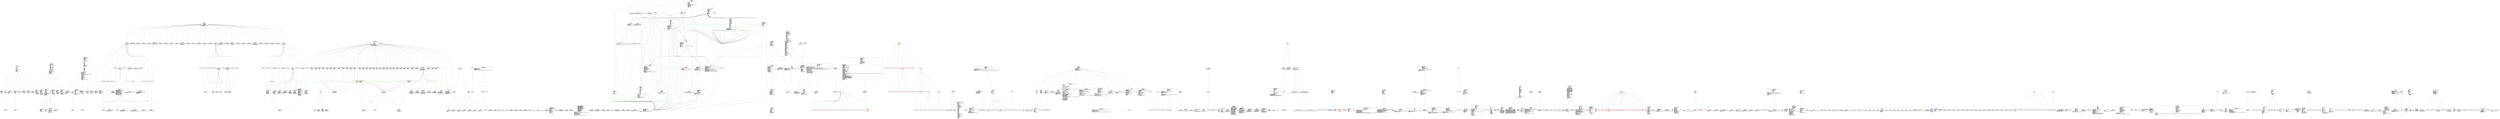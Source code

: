 digraph "classes_ansible" {
rankdir=BT
charset="utf-8"
"ansible.modules.group.AIX" [color="black", fontcolor="black", label=<{AIX|GROUPFILE : str<br ALIGN="LEFT"/>distribution : NoneType<br ALIGN="LEFT"/>platform : str<br ALIGN="LEFT"/>|group_add()<br ALIGN="LEFT"/>group_del()<br ALIGN="LEFT"/>group_mod()<br ALIGN="LEFT"/>}>, shape="record", style="solid"];
"ansible.modules.service.AIX" [color="black", fontcolor="black", label=<{AIX|distribution : NoneType<br ALIGN="LEFT"/>lssrc_cmd<br ALIGN="LEFT"/>platform : str<br ALIGN="LEFT"/>refresh_cmd<br ALIGN="LEFT"/>running : bool<br ALIGN="LEFT"/>startsrc_cmd<br ALIGN="LEFT"/>stopsrc_cmd<br ALIGN="LEFT"/>|get_aix_src_status()<br ALIGN="LEFT"/>get_service_status()<br ALIGN="LEFT"/>get_service_tools()<br ALIGN="LEFT"/>service_control()<br ALIGN="LEFT"/>}>, shape="record", style="solid"];
"ansible.modules.user.AIX" [color="black", fontcolor="black", label=<{AIX|SHADOWFILE : str<br ALIGN="LEFT"/>distribution : NoneType<br ALIGN="LEFT"/>platform : str<br ALIGN="LEFT"/>|create_user_useradd(command_name)<br ALIGN="LEFT"/>modify_user_usermod()<br ALIGN="LEFT"/>parse_shadow_file()<br ALIGN="LEFT"/>remove_user()<br ALIGN="LEFT"/>}>, shape="record", style="solid"];
"ansible.module_utils.facts.hardware.aix.AIXHardware" [color="black", fontcolor="black", label=<{AIXHardware|platform : str<br ALIGN="LEFT"/>|get_cpu_facts()<br ALIGN="LEFT"/>get_device_facts()<br ALIGN="LEFT"/>get_dmi_facts()<br ALIGN="LEFT"/>get_memory_facts()<br ALIGN="LEFT"/>get_mount_facts()<br ALIGN="LEFT"/>get_vgs_facts()<br ALIGN="LEFT"/>populate(collected_facts)<br ALIGN="LEFT"/>}>, shape="record", style="solid"];
"ansible.module_utils.facts.hardware.aix.AIXHardwareCollector" [color="black", fontcolor="black", label=<{AIXHardwareCollector|<br ALIGN="LEFT"/>|}>, shape="record", style="solid"];
"ansible.module_utils.facts.network.aix.AIXNetwork" [color="black", fontcolor="black", label=<{AIXNetwork|platform : str<br ALIGN="LEFT"/>|get_default_interfaces(route_path)<br ALIGN="LEFT"/>get_interfaces_info(ifconfig_path, ifconfig_options)<br ALIGN="LEFT"/>parse_interface_line(words)<br ALIGN="LEFT"/>}>, shape="record", style="solid"];
"ansible.module_utils.facts.network.aix.AIXNetworkCollector" [color="black", fontcolor="black", label=<{AIXNetworkCollector|<br ALIGN="LEFT"/>|}>, shape="record", style="solid"];
"ansible.modules.service_facts.AIXScanService" [color="black", fontcolor="black", label=<{AIXScanService|<br ALIGN="LEFT"/>|gather_services()<br ALIGN="LEFT"/>}>, shape="record", style="solid"];
"ansible.modules.hostname.ALTLinuxHostname" [color="black", fontcolor="black", label=<{ALTLinuxHostname|distribution : str<br ALIGN="LEFT"/>platform : str<br ALIGN="LEFT"/>strategy_class<br ALIGN="LEFT"/>|}>, shape="record", style="solid"];
"ansible.modules.package_facts.APK" [color="black", fontcolor="black", label=<{APK|CLI : str<br ALIGN="LEFT"/>|get_package_details(package)<br ALIGN="LEFT"/>list_installed()<br ALIGN="LEFT"/>}>, shape="record", style="solid"];
"ansible.modules.package_facts.APT" [color="black", fontcolor="black", label=<{APT|LIB : str<br ALIGN="LEFT"/>pkg_cache<br ALIGN="LEFT"/>|get_package_details(package)<br ALIGN="LEFT"/>is_available()<br ALIGN="LEFT"/>list_installed()<br ALIGN="LEFT"/>}>, shape="record", style="solid"];
"ansible.plugins.action.ActionBase" [color="black", fontcolor="black", label=<{ActionBase|BYPASS_HOST_LOOP : bool<br ALIGN="LEFT"/>TRANSFERS_FILES : bool<br ALIGN="LEFT"/>|cleanup(force)<br ALIGN="LEFT"/>get_become_option(option, default)<br ALIGN="LEFT"/>get_connection_option(option, default)<br ALIGN="LEFT"/>get_plugin_option(plugin, option, default)<br ALIGN="LEFT"/>get_shell_option(option, default)<br ALIGN="LEFT"/><I>run</I>(tmp, task_vars)<br ALIGN="LEFT"/>validate_argument_spec(argument_spec, mutually_exclusive, required_together, required_one_of, required_if, required_by)<br ALIGN="LEFT"/>}>, shape="record", style="solid"];
"ansible.plugins.action.add_host.ActionModule" [color="black", fontcolor="black", label=<{ActionModule|BYPASS_HOST_LOOP : bool<br ALIGN="LEFT"/>|run(tmp, task_vars)<br ALIGN="LEFT"/>}>, shape="record", style="solid"];
"ansible.plugins.action.assemble.ActionModule" [color="black", fontcolor="black", label=<{ActionModule|TRANSFERS_FILES : bool<br ALIGN="LEFT"/>|run(tmp, task_vars)<br ALIGN="LEFT"/>}>, shape="record", style="solid"];
"ansible.plugins.action.assert.ActionModule" [color="black", fontcolor="black", label=<{ActionModule|<br ALIGN="LEFT"/>|run(tmp, task_vars)<br ALIGN="LEFT"/>}>, shape="record", style="solid"];
"ansible.plugins.action.async_status.ActionModule" [color="black", fontcolor="black", label=<{ActionModule|<br ALIGN="LEFT"/>|run(tmp, task_vars)<br ALIGN="LEFT"/>}>, shape="record", style="solid"];
"ansible.plugins.action.command.ActionModule" [color="black", fontcolor="black", label=<{ActionModule|<br ALIGN="LEFT"/>|run(tmp, task_vars)<br ALIGN="LEFT"/>}>, shape="record", style="solid"];
"ansible.plugins.action.copy.ActionModule" [color="black", fontcolor="black", label=<{ActionModule|TRANSFERS_FILES : bool<br ALIGN="LEFT"/>|run(tmp, task_vars)<br ALIGN="LEFT"/>}>, shape="record", style="solid"];
"ansible.plugins.action.debug.ActionModule" [color="black", fontcolor="black", label=<{ActionModule|TRANSFERS_FILES : bool<br ALIGN="LEFT"/>|run(tmp, task_vars)<br ALIGN="LEFT"/>}>, shape="record", style="solid"];
"ansible.plugins.action.dnf.ActionModule" [color="black", fontcolor="black", label=<{ActionModule|TRANSFERS_FILES : bool<br ALIGN="LEFT"/>|run(tmp, task_vars)<br ALIGN="LEFT"/>}>, shape="record", style="solid"];
"ansible.plugins.action.fail.ActionModule" [color="black", fontcolor="black", label=<{ActionModule|TRANSFERS_FILES : bool<br ALIGN="LEFT"/>|run(tmp, task_vars)<br ALIGN="LEFT"/>}>, shape="record", style="solid"];
"ansible.plugins.action.fetch.ActionModule" [color="black", fontcolor="black", label=<{ActionModule|<br ALIGN="LEFT"/>|run(tmp, task_vars)<br ALIGN="LEFT"/>}>, shape="record", style="solid"];
"ansible.plugins.action.gather_facts.ActionModule" [color="black", fontcolor="black", label=<{ActionModule|<br ALIGN="LEFT"/>|run(tmp: t.Optional[str], task_vars: t.Optional[dict[str, t.Any]]): dict[str, t.Any]<br ALIGN="LEFT"/>}>, shape="record", style="solid"];
"ansible.plugins.action.group_by.ActionModule" [color="black", fontcolor="black", label=<{ActionModule|TRANSFERS_FILES : bool<br ALIGN="LEFT"/>|run(tmp, task_vars)<br ALIGN="LEFT"/>}>, shape="record", style="solid"];
"ansible.plugins.action.include_vars.ActionModule" [color="black", fontcolor="black", label=<{ActionModule|TRANSFERS_FILES : bool<br ALIGN="LEFT"/>VALID_ALL : list<br ALIGN="LEFT"/>VALID_DIR_ARGUMENTS : list<br ALIGN="LEFT"/>VALID_FILE_ARGUMENTS : list<br ALIGN="LEFT"/>VALID_FILE_EXTENSIONS : list<br ALIGN="LEFT"/>depth : int<br ALIGN="LEFT"/>files_matching<br ALIGN="LEFT"/>hash_behaviour<br ALIGN="LEFT"/>ignore_files : list<br ALIGN="LEFT"/>ignore_unknown_extensions<br ALIGN="LEFT"/>included_files : list<br ALIGN="LEFT"/>matcher : NoneType<br ALIGN="LEFT"/>return_results_as_name<br ALIGN="LEFT"/>show_content : bool<br ALIGN="LEFT"/>source_dir<br ALIGN="LEFT"/>source_file<br ALIGN="LEFT"/>valid_extensions : list<br ALIGN="LEFT"/>|run(tmp, task_vars)<br ALIGN="LEFT"/>}>, shape="record", style="solid"];
"ansible.plugins.action.normal.ActionModule" [color="black", fontcolor="black", label=<{ActionModule|<br ALIGN="LEFT"/>|run(tmp, task_vars)<br ALIGN="LEFT"/>}>, shape="record", style="solid"];
"ansible.plugins.action.package.ActionModule" [color="black", fontcolor="black", label=<{ActionModule|BUILTIN_PKG_MGR_MODULES<br ALIGN="LEFT"/>TRANSFERS_FILES : bool<br ALIGN="LEFT"/>|run(tmp, task_vars)<br ALIGN="LEFT"/>}>, shape="record", style="solid"];
"ansible.plugins.action.pause.ActionModule" [color="black", fontcolor="black", label=<{ActionModule|BYPASS_HOST_LOOP : bool<br ALIGN="LEFT"/>|run(tmp, task_vars)<br ALIGN="LEFT"/>}>, shape="record", style="solid"];
"ansible.plugins.action.raw.ActionModule" [color="black", fontcolor="black", label=<{ActionModule|TRANSFERS_FILES : bool<br ALIGN="LEFT"/>|run(tmp, task_vars)<br ALIGN="LEFT"/>}>, shape="record", style="solid"];
"ansible.plugins.action.reboot.ActionModule" [color="black", fontcolor="black", label=<{ActionModule|BOOT_TIME_COMMANDS : dict<br ALIGN="LEFT"/>DEFAULT_BOOT_TIME_COMMAND : str<br ALIGN="LEFT"/>DEFAULT_CONNECT_TIMEOUT : NoneType<br ALIGN="LEFT"/>DEFAULT_POST_REBOOT_DELAY : int<br ALIGN="LEFT"/>DEFAULT_PRE_REBOOT_DELAY : int<br ALIGN="LEFT"/>DEFAULT_REBOOT_MESSAGE : str<br ALIGN="LEFT"/>DEFAULT_REBOOT_TIMEOUT : int<br ALIGN="LEFT"/>DEFAULT_SHUTDOWN_COMMAND : str<br ALIGN="LEFT"/>DEFAULT_SHUTDOWN_COMMAND_ARGS : str<br ALIGN="LEFT"/>DEFAULT_SUDOABLE : bool<br ALIGN="LEFT"/>DEFAULT_TEST_COMMAND : str<br ALIGN="LEFT"/>DEPRECATED_ARGS : dict<br ALIGN="LEFT"/>SHUTDOWN_COMMANDS : dict<br ALIGN="LEFT"/>SHUTDOWN_COMMAND_ARGS : dict<br ALIGN="LEFT"/>TEST_COMMANDS : dict<br ALIGN="LEFT"/>TRANSFERS_FILES : bool<br ALIGN="LEFT"/>post_reboot_delay<br ALIGN="LEFT"/>pre_reboot_delay<br ALIGN="LEFT"/>|check_boot_time(distribution, previous_boot_time)<br ALIGN="LEFT"/>deprecated_args()<br ALIGN="LEFT"/>do_until_success_or_timeout(action, reboot_timeout, action_desc, distribution, action_kwargs)<br ALIGN="LEFT"/>get_distribution(task_vars)<br ALIGN="LEFT"/>get_shutdown_command(task_vars, distribution)<br ALIGN="LEFT"/>get_shutdown_command_args(distribution)<br ALIGN="LEFT"/>get_system_boot_time(distribution)<br ALIGN="LEFT"/>perform_reboot(task_vars, distribution)<br ALIGN="LEFT"/>run(tmp, task_vars)<br ALIGN="LEFT"/>run_test_command(distribution)<br ALIGN="LEFT"/>validate_reboot(distribution, original_connection_timeout, action_kwargs)<br ALIGN="LEFT"/>}>, shape="record", style="solid"];
"ansible.plugins.action.script.ActionModule" [color="black", fontcolor="black", label=<{ActionModule|TRANSFERS_FILES : bool<br ALIGN="LEFT"/>windows_absolute_path_detection<br ALIGN="LEFT"/>|run(tmp, task_vars)<br ALIGN="LEFT"/>}>, shape="record", style="solid"];
"ansible.plugins.action.service.ActionModule" [color="black", fontcolor="black", label=<{ActionModule|BUILTIN_SVC_MGR_MODULES : set<br ALIGN="LEFT"/>TRANSFERS_FILES : bool<br ALIGN="LEFT"/>UNUSED_PARAMS : dict<br ALIGN="LEFT"/>|run(tmp, task_vars)<br ALIGN="LEFT"/>}>, shape="record", style="solid"];
"ansible.plugins.action.set_fact.ActionModule" [color="black", fontcolor="black", label=<{ActionModule|TRANSFERS_FILES : bool<br ALIGN="LEFT"/>|run(tmp, task_vars)<br ALIGN="LEFT"/>}>, shape="record", style="solid"];
"ansible.plugins.action.set_stats.ActionModule" [color="black", fontcolor="black", label=<{ActionModule|TRANSFERS_FILES : bool<br ALIGN="LEFT"/>|run(tmp, task_vars)<br ALIGN="LEFT"/>}>, shape="record", style="solid"];
"ansible.plugins.action.shell.ActionModule" [color="black", fontcolor="black", label=<{ActionModule|<br ALIGN="LEFT"/>|run(tmp, task_vars)<br ALIGN="LEFT"/>}>, shape="record", style="solid"];
"ansible.plugins.action.template.ActionModule" [color="black", fontcolor="black", label=<{ActionModule|DEFAULT_NEWLINE_SEQUENCE : str<br ALIGN="LEFT"/>TRANSFERS_FILES : bool<br ALIGN="LEFT"/>|run(tmp, task_vars)<br ALIGN="LEFT"/>}>, shape="record", style="solid"];
"ansible.plugins.action.unarchive.ActionModule" [color="black", fontcolor="black", label=<{ActionModule|TRANSFERS_FILES : bool<br ALIGN="LEFT"/>|run(tmp, task_vars)<br ALIGN="LEFT"/>}>, shape="record", style="solid"];
"ansible.plugins.action.uri.ActionModule" [color="black", fontcolor="black", label=<{ActionModule|TRANSFERS_FILES : bool<br ALIGN="LEFT"/>|run(tmp, task_vars)<br ALIGN="LEFT"/>}>, shape="record", style="solid"];
"ansible.plugins.action.validate_argument_spec.ActionModule" [color="black", fontcolor="black", label=<{ActionModule|TRANSFERS_FILES : bool<br ALIGN="LEFT"/>|get_args_from_task_vars(argument_spec, task_vars)<br ALIGN="LEFT"/>run(tmp, task_vars)<br ALIGN="LEFT"/>}>, shape="record", style="solid"];
"ansible.plugins.action.wait_for_connection.ActionModule" [color="black", fontcolor="black", label=<{ActionModule|DEFAULT_CONNECT_TIMEOUT : int<br ALIGN="LEFT"/>DEFAULT_DELAY : int<br ALIGN="LEFT"/>DEFAULT_SLEEP : int<br ALIGN="LEFT"/>DEFAULT_TIMEOUT : int<br ALIGN="LEFT"/>TRANSFERS_FILES : bool<br ALIGN="LEFT"/>|do_until_success_or_timeout(what, timeout, connect_timeout, what_desc, sleep)<br ALIGN="LEFT"/>run(tmp, task_vars)<br ALIGN="LEFT"/>}>, shape="record", style="solid"];
"ansible.cli.adhoc.AdHocCLI" [color="black", fontcolor="black", label=<{AdHocCLI|name : str<br ALIGN="LEFT"/>|init_parser()<br ALIGN="LEFT"/>post_process_args(options)<br ALIGN="LEFT"/>run()<br ALIGN="LEFT"/>}>, shape="record", style="solid"];
"ansible.executor.stats.AggregateStats" [color="black", fontcolor="black", label=<{AggregateStats|changed : dict<br ALIGN="LEFT"/>custom : dict<br ALIGN="LEFT"/>dark : dict<br ALIGN="LEFT"/>failures : dict<br ALIGN="LEFT"/>ignored : dict<br ALIGN="LEFT"/>ok : dict<br ALIGN="LEFT"/>processed : dict<br ALIGN="LEFT"/>rescued : dict<br ALIGN="LEFT"/>skipped : dict<br ALIGN="LEFT"/>|decrement(what, host)<br ALIGN="LEFT"/>increment(what, host)<br ALIGN="LEFT"/>set_custom_stats(which, what, host)<br ALIGN="LEFT"/>summarize(host)<br ALIGN="LEFT"/>update_custom_stats(which, what, host)<br ALIGN="LEFT"/>}>, shape="record", style="solid"];
"ansible.module_utils.errors.AliasError" [color="black", fontcolor="red", label=<{AliasError|<br ALIGN="LEFT"/>|}>, shape="record", style="solid"];
"ansible.modules.hostname.AlinuxHostname" [color="black", fontcolor="black", label=<{AlinuxHostname|distribution : str<br ALIGN="LEFT"/>platform : str<br ALIGN="LEFT"/>strategy_class<br ALIGN="LEFT"/>|}>, shape="record", style="solid"];
"ansible.modules.user.Alpine" [color="black", fontcolor="black", label=<{Alpine|distribution : str<br ALIGN="LEFT"/>platform : str<br ALIGN="LEFT"/>|}>, shape="record", style="solid"];
"ansible.modules.group.AlpineGroup" [color="black", fontcolor="black", label=<{AlpineGroup|distribution : str<br ALIGN="LEFT"/>platform : str<br ALIGN="LEFT"/>|}>, shape="record", style="solid"];
"ansible.modules.hostname.AlpineLinuxHostname" [color="black", fontcolor="black", label=<{AlpineLinuxHostname|distribution : str<br ALIGN="LEFT"/>platform : str<br ALIGN="LEFT"/>strategy_class<br ALIGN="LEFT"/>|}>, shape="record", style="solid"];
"ansible.modules.hostname.AlpineStrategy" [color="black", fontcolor="black", label=<{AlpineStrategy|COMMAND : str<br ALIGN="LEFT"/>FILE : str<br ALIGN="LEFT"/>|set_current_hostname(name)<br ALIGN="LEFT"/>}>, shape="record", style="solid"];
"ansible.modules.hostname.AmazonLinuxHostname" [color="black", fontcolor="black", label=<{AmazonLinuxHostname|distribution : str<br ALIGN="LEFT"/>platform : str<br ALIGN="LEFT"/>strategy_class<br ALIGN="LEFT"/>|}>, shape="record", style="solid"];
"ansible.modules.hostname.AnolisOSHostname" [color="black", fontcolor="black", label=<{AnolisOSHostname|distribution : str<br ALIGN="LEFT"/>platform : str<br ALIGN="LEFT"/>strategy_class<br ALIGN="LEFT"/>|}>, shape="record", style="solid"];
"ansible.errors.AnsibleAction" [color="black", fontcolor="red", label=<{AnsibleAction|result : dict<br ALIGN="LEFT"/>|}>, shape="record", style="solid"];
"ansible.errors.AnsibleActionFail" [color="black", fontcolor="red", label=<{AnsibleActionFail|<br ALIGN="LEFT"/>|}>, shape="record", style="solid"];
"ansible.errors.AnsibleActionSkip" [color="black", fontcolor="red", label=<{AnsibleActionSkip|<br ALIGN="LEFT"/>|}>, shape="record", style="solid"];
"ansible.errors.AnsibleAssertionError" [color="black", fontcolor="red", label=<{AnsibleAssertionError|<br ALIGN="LEFT"/>|}>, shape="record", style="solid"];
"ansible.errors.AnsibleAuthenticationFailure" [color="black", fontcolor="red", label=<{AnsibleAuthenticationFailure|<br ALIGN="LEFT"/>|}>, shape="record", style="solid"];
"ansible.parsing.yaml.objects.AnsibleBaseYAMLObject" [color="black", fontcolor="black", label=<{AnsibleBaseYAMLObject|ansible_pos<br ALIGN="LEFT"/>|}>, shape="record", style="solid"];
"ansible.errors.AnsibleCallbackError" [color="black", fontcolor="red", label=<{AnsibleCallbackError|<br ALIGN="LEFT"/>|}>, shape="record", style="solid"];
"ansible.utils.collection_loader._collection_config.AnsibleCollectionConfig" [color="black", fontcolor="black", label=<{AnsibleCollectionConfig|<br ALIGN="LEFT"/>|}>, shape="record", style="solid"];
"ansible.utils.collection_loader._collection_finder.AnsibleCollectionRef" [color="black", fontcolor="black", label=<{AnsibleCollectionRef|VALID_FQCR_RE<br ALIGN="LEFT"/>VALID_REF_TYPES : frozenset<br ALIGN="LEFT"/>VALID_SUBDIRS_RE<br ALIGN="LEFT"/>collection : str<br ALIGN="LEFT"/>fqcr<br ALIGN="LEFT"/>n_python_collection_package_name : bytes, str<br ALIGN="LEFT"/>n_python_package_name : bytes, str<br ALIGN="LEFT"/>ref_type : str<br ALIGN="LEFT"/>resource : str<br ALIGN="LEFT"/>subdirs : str<br ALIGN="LEFT"/>|from_fqcr(ref, ref_type)<br ALIGN="LEFT"/>is_valid_collection_name(collection_name)<br ALIGN="LEFT"/>is_valid_fqcr(ref, ref_type)<br ALIGN="LEFT"/>legacy_plugin_dir_to_plugin_type(legacy_plugin_dir_name)<br ALIGN="LEFT"/>try_parse_fqcr(ref, ref_type)<br ALIGN="LEFT"/>}>, shape="record", style="solid"];
"ansible.errors.AnsibleCollectionUnsupportedVersionError" [color="black", fontcolor="red", label=<{AnsibleCollectionUnsupportedVersionError|<br ALIGN="LEFT"/>|}>, shape="record", style="solid"];
"ansible.errors.AnsibleConnectionFailure" [color="black", fontcolor="red", label=<{AnsibleConnectionFailure|<br ALIGN="LEFT"/>|}>, shape="record", style="solid"];
"ansible.parsing.yaml.constructor.AnsibleConstructor" [color="black", fontcolor="black", label=<{AnsibleConstructor|vault_secrets : list<br ALIGN="LEFT"/>|construct_mapping(node, deep)<br ALIGN="LEFT"/>construct_vault_encrypted_unicode(node)<br ALIGN="LEFT"/>construct_yaml_map(node)<br ALIGN="LEFT"/>construct_yaml_seq(node)<br ALIGN="LEFT"/>construct_yaml_str(node)<br ALIGN="LEFT"/>construct_yaml_unsafe(node)<br ALIGN="LEFT"/>}>, shape="record", style="solid"];
"ansible.template.AnsibleContext" [color="black", fontcolor="black", label=<{AnsibleContext|unsafe : bool<br ALIGN="LEFT"/>|get_all()<br ALIGN="LEFT"/>resolve_or_missing(key)<br ALIGN="LEFT"/>}>, shape="record", style="solid"];
"ansible.plugins.connection.ssh.AnsibleControlPersistBrokenPipeError" [color="black", fontcolor="red", label=<{AnsibleControlPersistBrokenPipeError|<br ALIGN="LEFT"/>|}>, shape="record", style="solid"];
"ansible.parsing.yaml.dumper.AnsibleDumper" [color="black", fontcolor="black", label=<{AnsibleDumper|<br ALIGN="LEFT"/>|}>, shape="record", style="solid"];
"ansible.executor.task_queue_manager.AnsibleEndPlay" [color="black", fontcolor="red", label=<{AnsibleEndPlay|result<br ALIGN="LEFT"/>|}>, shape="record", style="solid"];
"ansible.template.AnsibleEnvironment" [color="black", fontcolor="black", label=<{AnsibleEnvironment|concat : staticmethod<br ALIGN="LEFT"/>context_class<br ALIGN="LEFT"/>filters<br ALIGN="LEFT"/>finalize<br ALIGN="LEFT"/>template_class<br ALIGN="LEFT"/>tests<br ALIGN="LEFT"/>trim_blocks : bool<br ALIGN="LEFT"/>undefined<br ALIGN="LEFT"/>|}>, shape="record", style="solid"];
"ansible.errors.AnsibleError" [color="black", fontcolor="red", label=<{AnsibleError|message<br ALIGN="LEFT"/>obj : NoneType<br ALIGN="LEFT"/>orig_exc : NoneType<br ALIGN="LEFT"/>|}>, shape="record", style="solid"];
"ansible.module_utils.facts.ansible_collector.AnsibleFactCollector" [color="black", fontcolor="black", label=<{AnsibleFactCollector|filter_spec : NoneType<br ALIGN="LEFT"/>|collect(module, collected_facts)<br ALIGN="LEFT"/>}>, shape="record", style="solid"];
"ansible.module_utils.errors.AnsibleFallbackNotFound" [color="black", fontcolor="red", label=<{AnsibleFallbackNotFound|<br ALIGN="LEFT"/>|}>, shape="record", style="solid"];
"ansible.errors.AnsibleFileNotFound" [color="black", fontcolor="red", label=<{AnsibleFileNotFound|file_name : NoneType<br ALIGN="LEFT"/>paths : NoneType<br ALIGN="LEFT"/>|}>, shape="record", style="solid"];
"ansible.errors.AnsibleFilterError" [color="black", fontcolor="red", label=<{AnsibleFilterError|<br ALIGN="LEFT"/>|}>, shape="record", style="solid"];
"ansible.errors.AnsibleFilterTypeError" [color="black", fontcolor="red", label=<{AnsibleFilterTypeError|<br ALIGN="LEFT"/>|}>, shape="record", style="solid"];
"ansible.errors.AnsibleInternalError" [color="black", fontcolor="red", label=<{AnsibleInternalError|<br ALIGN="LEFT"/>|}>, shape="record", style="solid"];
"ansible.template.template.AnsibleJ2Template" [color="black", fontcolor="black", label=<{AnsibleJ2Template|<br ALIGN="LEFT"/>|new_context(vars, shared, locals)<br ALIGN="LEFT"/>}>, shape="record", style="solid"];
"ansible.template.vars.AnsibleJ2Vars" [color="black", fontcolor="black", label=<{AnsibleJ2Vars|<br ALIGN="LEFT"/>|add_locals(locals)<br ALIGN="LEFT"/>}>, shape="record", style="solid"];
"ansible.parsing.ajson.AnsibleJSONDecoder" [color="black", fontcolor="black", label=<{AnsibleJSONDecoder|<br ALIGN="LEFT"/>|object_hook(pairs)<br ALIGN="LEFT"/>set_secrets(secrets)<br ALIGN="LEFT"/>}>, shape="record", style="solid"];
"ansible.module_utils.common.json.AnsibleJSONEncoder" [color="black", fontcolor="black", label=<{AnsibleJSONEncoder|<br ALIGN="LEFT"/>|default(o)<br ALIGN="LEFT"/>iterencode(o)<br ALIGN="LEFT"/>}>, shape="record", style="solid"];
"ansible.plugins.filter.AnsibleJinja2Filter" [color="black", fontcolor="black", label=<{AnsibleJinja2Filter|<br ALIGN="LEFT"/>|}>, shape="record", style="solid"];
"ansible.plugins.AnsibleJinja2Plugin" [color="black", fontcolor="black", label=<{AnsibleJinja2Plugin|get_option<br ALIGN="LEFT"/>get_options<br ALIGN="LEFT"/>has_option<br ALIGN="LEFT"/>j2_function<br ALIGN="LEFT"/>option_definitions<br ALIGN="LEFT"/>plugin_type<br ALIGN="LEFT"/>set_option<br ALIGN="LEFT"/>set_options<br ALIGN="LEFT"/>|}>, shape="record", style="solid"];
"ansible.plugins.test.AnsibleJinja2Test" [color="black", fontcolor="black", label=<{AnsibleJinja2Test|<br ALIGN="LEFT"/>|}>, shape="record", style="solid"];
"ansible.parsing.yaml.loader.AnsibleLoader" [color="black", fontcolor="black", label=<{AnsibleLoader|<br ALIGN="LEFT"/>|}>, shape="record", style="solid"];
"ansible.errors.AnsibleLookupError" [color="black", fontcolor="red", label=<{AnsibleLookupError|<br ALIGN="LEFT"/>|}>, shape="record", style="solid"];
"ansible.parsing.yaml.objects.AnsibleMapping" [color="black", fontcolor="black", label=<{AnsibleMapping|ansible_pos : tuple<br ALIGN="LEFT"/>|}>, shape="record", style="solid"];
"ansible.module_utils.basic.AnsibleModule" [color="black", fontcolor="black", label=<{AnsibleModule|aliases : dict<br ALIGN="LEFT"/>argument_spec<br ALIGN="LEFT"/>bypass_checks : bool<br ALIGN="LEFT"/>check_mode : bool<br ALIGN="LEFT"/>cleanup_files : list<br ALIGN="LEFT"/>is_executable<br ALIGN="LEFT"/>mutually_exclusive : NoneType<br ALIGN="LEFT"/>no_log : bool<br ALIGN="LEFT"/>no_log_values : set<br ALIGN="LEFT"/>params<br ALIGN="LEFT"/>pretty_bytes<br ALIGN="LEFT"/>required_by : NoneType<br ALIGN="LEFT"/>required_if : NoneType<br ALIGN="LEFT"/>required_one_of : NoneType<br ALIGN="LEFT"/>required_together : NoneType<br ALIGN="LEFT"/>run_command_environ_update : dict<br ALIGN="LEFT"/>supports_check_mode : bool<br ALIGN="LEFT"/>tmpdir<br ALIGN="LEFT"/>validation_result<br ALIGN="LEFT"/>validator<br ALIGN="LEFT"/>|add_cleanup_file(path)<br ALIGN="LEFT"/>add_path_info(kwargs)<br ALIGN="LEFT"/>append_to_file(filename, str)<br ALIGN="LEFT"/>atomic_move(src, dest, unsafe_writes, keep_dest_attrs)<br ALIGN="LEFT"/>backup_local(fn)<br ALIGN="LEFT"/>boolean(arg)<br ALIGN="LEFT"/>bytes_to_human(size)<br ALIGN="LEFT"/>check_file_absent_if_check_mode(file_path)<br ALIGN="LEFT"/>cleanup(tmpfile)<br ALIGN="LEFT"/>debug(msg)<br ALIGN="LEFT"/>deprecate(msg, version, date, collection_name)<br ALIGN="LEFT"/>digest_from_file(filename, algorithm)<br ALIGN="LEFT"/>do_cleanup_files()<br ALIGN="LEFT"/>exit_json()<br ALIGN="LEFT"/>fail_json(msg)<br ALIGN="LEFT"/>fail_on_missing_params(required_params)<br ALIGN="LEFT"/>find_mount_point(path)<br ALIGN="LEFT"/>from_json(data)<br ALIGN="LEFT"/>get_bin_path(arg, required, opt_dirs)<br ALIGN="LEFT"/>get_buffer_size(fd)<br ALIGN="LEFT"/>get_file_attributes(path, include_version)<br ALIGN="LEFT"/>human_to_bytes(number, isbits)<br ALIGN="LEFT"/>is_special_selinux_path(path)<br ALIGN="LEFT"/>jsonify(data)<br ALIGN="LEFT"/>load_file_common_arguments(params, path)<br ALIGN="LEFT"/>log(msg, log_args)<br ALIGN="LEFT"/>md5(filename)<br ALIGN="LEFT"/>preserved_copy(src, dest)<br ALIGN="LEFT"/>run_command(args, check_rc, close_fds, executable, data, binary_data, path_prefix, cwd, use_unsafe_shell, prompt_regex, environ_update, umask, encoding, errors, expand_user_and_vars, pass_fds, before_communicate_callback, ignore_invalid_cwd, handle_exceptions)<br ALIGN="LEFT"/>safe_eval(value, locals, include_exceptions)<br ALIGN="LEFT"/>selinux_context(path)<br ALIGN="LEFT"/>selinux_default_context(path, mode)<br ALIGN="LEFT"/>selinux_enabled()<br ALIGN="LEFT"/>selinux_initial_context()<br ALIGN="LEFT"/>selinux_mls_enabled()<br ALIGN="LEFT"/>set_attributes_if_different(path, attributes, changed, diff, expand)<br ALIGN="LEFT"/>set_context_if_different(path, context, changed, diff)<br ALIGN="LEFT"/>set_default_selinux_context(path, changed)<br ALIGN="LEFT"/>set_directory_attributes_if_different(file_args, changed, diff, expand)<br ALIGN="LEFT"/>set_file_attributes_if_different(file_args, changed, diff, expand)<br ALIGN="LEFT"/>set_fs_attributes_if_different(file_args, changed, diff, expand)<br ALIGN="LEFT"/>set_group_if_different(path, group, changed, diff, expand)<br ALIGN="LEFT"/>set_mode_if_different(path, mode, changed, diff, expand)<br ALIGN="LEFT"/>set_owner_if_different(path, owner, changed, diff, expand)<br ALIGN="LEFT"/>sha1(filename)<br ALIGN="LEFT"/>sha256(filename)<br ALIGN="LEFT"/>user_and_group(path, expand)<br ALIGN="LEFT"/>warn(warning)<br ALIGN="LEFT"/>}>, shape="record", style="solid"];
"ansible.errors.AnsibleModuleError" [color="black", fontcolor="red", label=<{AnsibleModuleError|<br ALIGN="LEFT"/>|}>, shape="record", style="solid"];
"ansible.modules.copy.AnsibleModuleError" [color="black", fontcolor="red", label=<{AnsibleModuleError|results<br ALIGN="LEFT"/>|}>, shape="record", style="solid"];
"ansible.modules.file.AnsibleModuleError" [color="black", fontcolor="red", label=<{AnsibleModuleError|results<br ALIGN="LEFT"/>|}>, shape="record", style="solid"];
"ansible.template.AnsibleNativeEnvironment" [color="black", fontcolor="black", label=<{AnsibleNativeEnvironment|concat : staticmethod<br ALIGN="LEFT"/>finalize<br ALIGN="LEFT"/>|}>, shape="record", style="solid"];
"ansible.errors.AnsibleOptionsError" [color="black", fontcolor="red", label=<{AnsibleOptionsError|<br ALIGN="LEFT"/>|}>, shape="record", style="solid"];
"ansible.errors.AnsibleParserError" [color="black", fontcolor="red", label=<{AnsibleParserError|<br ALIGN="LEFT"/>|}>, shape="record", style="solid"];
"ansible.plugins.AnsiblePlugin" [color="black", fontcolor="black", label=<{AnsiblePlugin|allow_extras : bool<br ALIGN="LEFT"/>option_definitions<br ALIGN="LEFT"/>plugin_type<br ALIGN="LEFT"/>|get_option(option, hostvars)<br ALIGN="LEFT"/>get_option_and_origin(option, hostvars)<br ALIGN="LEFT"/>get_options(hostvars)<br ALIGN="LEFT"/>has_option(option)<br ALIGN="LEFT"/>matches_name(possible_names)<br ALIGN="LEFT"/>set_option(option, value)<br ALIGN="LEFT"/>set_options(task_keys, var_options, direct)<br ALIGN="LEFT"/>}>, shape="record", style="solid"];
"ansible.errors.AnsiblePluginCircularRedirect" [color="black", fontcolor="red", label=<{AnsiblePluginCircularRedirect|<br ALIGN="LEFT"/>|}>, shape="record", style="solid"];
"ansible.errors.AnsiblePluginError" [color="black", fontcolor="red", label=<{AnsiblePluginError|plugin_load_context : NoneType<br ALIGN="LEFT"/>|}>, shape="record", style="solid"];
"ansible.errors.AnsiblePluginNotFound" [color="black", fontcolor="red", label=<{AnsiblePluginNotFound|<br ALIGN="LEFT"/>|}>, shape="record", style="solid"];
"ansible.errors.AnsiblePluginRemovedError" [color="black", fontcolor="red", label=<{AnsiblePluginRemovedError|<br ALIGN="LEFT"/>|}>, shape="record", style="solid"];
"ansible.errors.AnsiblePromptInterrupt" [color="black", fontcolor="red", label=<{AnsiblePromptInterrupt|<br ALIGN="LEFT"/>|}>, shape="record", style="solid"];
"ansible.errors.AnsiblePromptNoninteractive" [color="black", fontcolor="red", label=<{AnsiblePromptNoninteractive|<br ALIGN="LEFT"/>|}>, shape="record", style="solid"];
"ansible.errors.AnsibleRuntimeError" [color="black", fontcolor="red", label=<{AnsibleRuntimeError|<br ALIGN="LEFT"/>|}>, shape="record", style="solid"];
"ansible.parsing.yaml.objects.AnsibleSequence" [color="black", fontcolor="black", label=<{AnsibleSequence|ansible_pos : tuple<br ALIGN="LEFT"/>|}>, shape="record", style="solid"];
"ansible.errors.AnsibleTemplateError" [color="black", fontcolor="red", label=<{AnsibleTemplateError|<br ALIGN="LEFT"/>|}>, shape="record", style="solid"];
"ansible.plugins.inventory.toml.AnsibleTomlEncoder" [color="black", fontcolor="black", label=<{AnsibleTomlEncoder|<br ALIGN="LEFT"/>|}>, shape="record", style="solid"];
"ansible.template.AnsibleUndefined" [color="black", fontcolor="black", label=<{AnsibleUndefined|<br ALIGN="LEFT"/>|}>, shape="record", style="solid"];
"ansible.errors.AnsibleUndefinedVariable" [color="black", fontcolor="red", label=<{AnsibleUndefinedVariable|<br ALIGN="LEFT"/>|}>, shape="record", style="solid"];
"ansible.parsing.yaml.objects.AnsibleUnicode" [color="black", fontcolor="black", label=<{AnsibleUnicode|ansible_pos : tuple<br ALIGN="LEFT"/>|}>, shape="record", style="solid"];
"ansible.utils.unsafe_proxy.AnsibleUnsafe" [color="black", fontcolor="black", label=<{AnsibleUnsafe|<br ALIGN="LEFT"/>|}>, shape="record", style="solid"];
"ansible.utils.unsafe_proxy.AnsibleUnsafeBytes" [color="black", fontcolor="black", label=<{AnsibleUnsafeBytes|<br ALIGN="LEFT"/>|decode()<br ALIGN="LEFT"/>}>, shape="record", style="solid"];
"ansible.utils.unsafe_proxy.AnsibleUnsafeText" [color="black", fontcolor="black", label=<{AnsibleUnsafeText|<br ALIGN="LEFT"/>|encode()<br ALIGN="LEFT"/>}>, shape="record", style="solid"];
"ansible.module_utils.errors.AnsibleValidationError" [color="black", fontcolor="red", label=<{AnsibleValidationError|error_message<br ALIGN="LEFT"/>msg<br ALIGN="LEFT"/>|}>, shape="record", style="solid"];
"ansible.module_utils.errors.AnsibleValidationErrorMultiple" [color="black", fontcolor="red", label=<{AnsibleValidationErrorMultiple|errors : list<br ALIGN="LEFT"/>messages<br ALIGN="LEFT"/>msg<br ALIGN="LEFT"/>|append(error)<br ALIGN="LEFT"/>extend(errors)<br ALIGN="LEFT"/>}>, shape="record", style="solid"];
"ansible.parsing.yaml.objects.AnsibleVaultEncryptedUnicode" [color="black", fontcolor="black", label=<{AnsibleVaultEncryptedUnicode|ansible_pos : tuple<br ALIGN="LEFT"/>data<br ALIGN="LEFT"/>maketrans : builtin_function_or_method<br ALIGN="LEFT"/>vault : NoneType<br ALIGN="LEFT"/>yaml_tag : str<br ALIGN="LEFT"/>|capitalize()<br ALIGN="LEFT"/>casefold()<br ALIGN="LEFT"/>center(width)<br ALIGN="LEFT"/>count(sub, start, end)<br ALIGN="LEFT"/>encode(encoding, errors)<br ALIGN="LEFT"/>endswith(suffix, start, end)<br ALIGN="LEFT"/>expandtabs(tabsize)<br ALIGN="LEFT"/>find(sub, start, end)<br ALIGN="LEFT"/>format()<br ALIGN="LEFT"/>format_map(mapping)<br ALIGN="LEFT"/>from_plaintext(seq, vault, secret)<br ALIGN="LEFT"/>index(sub, start, end)<br ALIGN="LEFT"/>is_encrypted()<br ALIGN="LEFT"/>isalnum()<br ALIGN="LEFT"/>isalpha()<br ALIGN="LEFT"/>isascii()<br ALIGN="LEFT"/>isdecimal()<br ALIGN="LEFT"/>isdigit()<br ALIGN="LEFT"/>isidentifier()<br ALIGN="LEFT"/>islower()<br ALIGN="LEFT"/>isnumeric()<br ALIGN="LEFT"/>isprintable()<br ALIGN="LEFT"/>isspace()<br ALIGN="LEFT"/>istitle()<br ALIGN="LEFT"/>isupper()<br ALIGN="LEFT"/>join(seq)<br ALIGN="LEFT"/>ljust(width)<br ALIGN="LEFT"/>lower()<br ALIGN="LEFT"/>lstrip(chars)<br ALIGN="LEFT"/>partition(sep)<br ALIGN="LEFT"/>replace(old, new, maxsplit)<br ALIGN="LEFT"/>rfind(sub, start, end)<br ALIGN="LEFT"/>rindex(sub, start, end)<br ALIGN="LEFT"/>rjust(width)<br ALIGN="LEFT"/>rpartition(sep)<br ALIGN="LEFT"/>rsplit(sep, maxsplit)<br ALIGN="LEFT"/>rstrip(chars)<br ALIGN="LEFT"/>split(sep, maxsplit)<br ALIGN="LEFT"/>splitlines(keepends)<br ALIGN="LEFT"/>startswith(prefix, start, end)<br ALIGN="LEFT"/>strip(chars)<br ALIGN="LEFT"/>swapcase()<br ALIGN="LEFT"/>title()<br ALIGN="LEFT"/>translate()<br ALIGN="LEFT"/>upper()<br ALIGN="LEFT"/>zfill(width)<br ALIGN="LEFT"/>}>, shape="record", style="solid"];
"ansible.parsing.vault.AnsibleVaultError" [color="black", fontcolor="red", label=<{AnsibleVaultError|<br ALIGN="LEFT"/>|}>, shape="record", style="solid"];
"ansible.parsing.vault.AnsibleVaultFormatError" [color="black", fontcolor="red", label=<{AnsibleVaultFormatError|obj : NoneType<br ALIGN="LEFT"/>|}>, shape="record", style="solid"];
"ansible.parsing.vault.AnsibleVaultPasswordError" [color="black", fontcolor="red", label=<{AnsibleVaultPasswordError|<br ALIGN="LEFT"/>|}>, shape="record", style="solid"];
"ansible.cli.arguments.option_helpers.AnsibleVersion" [color="black", fontcolor="black", label=<{AnsibleVersion|<br ALIGN="LEFT"/>|}>, shape="record", style="solid"];
"ansible.module_utils.facts.system.apparmor.ApparmorFactCollector" [color="black", fontcolor="black", label=<{ApparmorFactCollector|name : str<br ALIGN="LEFT"/>|collect(module, collected_facts)<br ALIGN="LEFT"/>}>, shape="record", style="solid"];
"ansible.cli.arguments.option_helpers.ArgumentParser" [color="black", fontcolor="black", label=<{ArgumentParser|<br ALIGN="LEFT"/>|add_argument()<br ALIGN="LEFT"/>}>, shape="record", style="solid"];
"ansible.module_utils.common.arg_spec.ArgumentSpecValidator" [color="black", fontcolor="black", label=<{ArgumentSpecValidator|argument_spec<br ALIGN="LEFT"/>|validate(parameters)<br ALIGN="LEFT"/>}>, shape="record", style="solid"];
"ansible.module_utils.errors.ArgumentTypeError" [color="black", fontcolor="red", label=<{ArgumentTypeError|<br ALIGN="LEFT"/>|}>, shape="record", style="solid"];
"ansible.module_utils.errors.ArgumentValueError" [color="black", fontcolor="red", label=<{ArgumentValueError|<br ALIGN="LEFT"/>|}>, shape="record", style="solid"];
"ansible.playbook.attribute.Attribute" [color="black", fontcolor="black", label=<{Attribute|alias : NoneType<br ALIGN="LEFT"/>always_post_validate : bool<br ALIGN="LEFT"/>class_type : NoneType<br ALIGN="LEFT"/>default : NoneType<br ALIGN="LEFT"/>isa : NoneType<br ALIGN="LEFT"/>listof : NoneType<br ALIGN="LEFT"/>name<br ALIGN="LEFT"/>priority : int<br ALIGN="LEFT"/>private : bool<br ALIGN="LEFT"/>required : bool<br ALIGN="LEFT"/>static : bool<br ALIGN="LEFT"/>|}>, shape="record", style="solid"];
"ansible.playbook.base.Base" [color="black", fontcolor="black", label=<{Base|DEPRECATED_ATTRIBUTES : list<br ALIGN="LEFT"/>any_errors_fatal<br ALIGN="LEFT"/>become<br ALIGN="LEFT"/>become_exe<br ALIGN="LEFT"/>become_flags<br ALIGN="LEFT"/>become_method<br ALIGN="LEFT"/>become_user<br ALIGN="LEFT"/>check_mode<br ALIGN="LEFT"/>connection<br ALIGN="LEFT"/>debugger<br ALIGN="LEFT"/>diff<br ALIGN="LEFT"/>environment<br ALIGN="LEFT"/>ignore_errors<br ALIGN="LEFT"/>ignore_unreachable<br ALIGN="LEFT"/>module_defaults<br ALIGN="LEFT"/>name<br ALIGN="LEFT"/>no_log<br ALIGN="LEFT"/>port<br ALIGN="LEFT"/>remote_user<br ALIGN="LEFT"/>run_once<br ALIGN="LEFT"/>throttle<br ALIGN="LEFT"/>timeout<br ALIGN="LEFT"/>vars<br ALIGN="LEFT"/>|get_dep_chain()<br ALIGN="LEFT"/>get_path()<br ALIGN="LEFT"/>get_search_path()<br ALIGN="LEFT"/>}>, shape="record", style="solid"];
"ansible.plugins.cache.BaseCacheModule" [color="black", fontcolor="black", label=<{BaseCacheModule|<br ALIGN="LEFT"/>|<I>contains</I>(key)<br ALIGN="LEFT"/><I>copy</I>()<br ALIGN="LEFT"/><I>delete</I>(key)<br ALIGN="LEFT"/><I>flush</I>()<br ALIGN="LEFT"/><I>get</I>(key)<br ALIGN="LEFT"/><I>keys</I>()<br ALIGN="LEFT"/><I>set</I>(key, value)<br ALIGN="LEFT"/>}>, shape="record", style="solid"];
"ansible.module_utils.facts.collector.BaseFactCollector" [color="black", fontcolor="black", label=<{BaseFactCollector|collectors : list<br ALIGN="LEFT"/>fact_ids : set<br ALIGN="LEFT"/>name : NoneType<br ALIGN="LEFT"/>namespace : NoneType<br ALIGN="LEFT"/>required_facts : set<br ALIGN="LEFT"/>|collect(module, collected_facts)<br ALIGN="LEFT"/>collect_with_namespace(module, collected_facts)<br ALIGN="LEFT"/>platform_match(platform_info)<br ALIGN="LEFT"/>}>, shape="record", style="solid"];
"ansible.plugins.cache.BaseFileCacheModule" [color="black", fontcolor="black", label=<{BaseFileCacheModule|plugin_name<br ALIGN="LEFT"/>|contains(key)<br ALIGN="LEFT"/>copy()<br ALIGN="LEFT"/>delete(key)<br ALIGN="LEFT"/>flush()<br ALIGN="LEFT"/>get(key)<br ALIGN="LEFT"/>has_expired(key)<br ALIGN="LEFT"/>keys()<br ALIGN="LEFT"/>set(key, value)<br ALIGN="LEFT"/>validate_cache_connection()<br ALIGN="LEFT"/>}>, shape="record", style="solid"];
"ansible.plugins.inventory.BaseFileInventoryPlugin" [color="black", fontcolor="black", label=<{BaseFileInventoryPlugin|TYPE : str<br ALIGN="LEFT"/>|}>, shape="record", style="solid"];
"ansible.utils.encrypt.BaseHash" [color="black", fontcolor="black", label=<{BaseHash|algo : algo<br ALIGN="LEFT"/>algorithm<br ALIGN="LEFT"/>algorithms : dict<br ALIGN="LEFT"/>|}>, shape="record", style="solid"];
"ansible.plugins.inventory.BaseInventoryPlugin" [color="black", fontcolor="black", label=<{BaseInventoryPlugin|TYPE : str<br ALIGN="LEFT"/>display<br ALIGN="LEFT"/>inventory : NoneType<br ALIGN="LEFT"/>loader<br ALIGN="LEFT"/>templar : Templar<br ALIGN="LEFT"/>|parse(inventory, loader, path, cache)<br ALIGN="LEFT"/>verify_file(path)<br ALIGN="LEFT"/>}>, shape="record", style="solid"];
"ansible.modules.service_facts.BaseService" [color="black", fontcolor="black", label=<{BaseService|module<br ALIGN="LEFT"/>|}>, shape="record", style="solid"];
"ansible.modules.hostname.BaseStrategy" [color="black", fontcolor="black", label=<{BaseStrategy|changed : bool<br ALIGN="LEFT"/>module<br ALIGN="LEFT"/>|get_current_hostname()<br ALIGN="LEFT"/><I>get_permanent_hostname</I>()<br ALIGN="LEFT"/><I>set_current_hostname</I>(name)<br ALIGN="LEFT"/><I>set_permanent_hostname</I>(name)<br ALIGN="LEFT"/>update_current_and_permanent_hostname()<br ALIGN="LEFT"/>update_current_hostname()<br ALIGN="LEFT"/>update_permanent_hostname()<br ALIGN="LEFT"/>}>, shape="record", style="solid"];
"ansible.plugins.vars.BaseVarsPlugin" [color="black", fontcolor="black", label=<{BaseVarsPlugin|is_stateless : bool<br ALIGN="LEFT"/>|get_vars(loader, path, entities)<br ALIGN="LEFT"/>}>, shape="record", style="solid"];
"ansible.galaxy.token.BasicAuthToken" [color="black", fontcolor="black", label=<{BasicAuthToken|password : NoneType<br ALIGN="LEFT"/>token_type : str<br ALIGN="LEFT"/>username<br ALIGN="LEFT"/>|get()<br ALIGN="LEFT"/>headers()<br ALIGN="LEFT"/>}>, shape="record", style="solid"];
"ansible.plugins.become.BecomeBase" [color="black", fontcolor="black", label=<{BecomeBase|fail : tuple<br ALIGN="LEFT"/>missing : tuple<br ALIGN="LEFT"/>name : NoneType<br ALIGN="LEFT"/>prompt : str<br ALIGN="LEFT"/>require_tty : bool<br ALIGN="LEFT"/>success : str<br ALIGN="LEFT"/>|<I>build_become_command</I>(cmd, shell)<br ALIGN="LEFT"/>check_incorrect_password(b_output)<br ALIGN="LEFT"/>check_missing_password(b_output)<br ALIGN="LEFT"/>check_password_prompt(b_output)<br ALIGN="LEFT"/>check_success(b_output)<br ALIGN="LEFT"/>expect_prompt()<br ALIGN="LEFT"/>get_option(option, hostvars, playcontext)<br ALIGN="LEFT"/>}>, shape="record", style="solid"];
"ansible.plugins.become.runas.BecomeModule" [color="black", fontcolor="black", label=<{BecomeModule|name : str<br ALIGN="LEFT"/>|build_become_command(cmd, shell)<br ALIGN="LEFT"/>}>, shape="record", style="solid"];
"ansible.plugins.become.su.BecomeModule" [color="black", fontcolor="black", label=<{BecomeModule|SU_PROMPT_LOCALIZATIONS : list<br ALIGN="LEFT"/>fail : tuple<br ALIGN="LEFT"/>name : str<br ALIGN="LEFT"/>prompt : bool<br ALIGN="LEFT"/>|build_become_command(cmd, shell)<br ALIGN="LEFT"/>check_password_prompt(b_output)<br ALIGN="LEFT"/>}>, shape="record", style="solid"];
"ansible.plugins.become.sudo.BecomeModule" [color="black", fontcolor="black", label=<{BecomeModule|fail : tuple<br ALIGN="LEFT"/>missing : tuple<br ALIGN="LEFT"/>name : str<br ALIGN="LEFT"/>prompt : str<br ALIGN="LEFT"/>|build_become_command(cmd, shell)<br ALIGN="LEFT"/>}>, shape="record", style="solid"];
"ansible.playbook.block.Block" [color="black", fontcolor="black", label=<{Block|always<br ALIGN="LEFT"/>block<br ALIGN="LEFT"/>collections : list<br ALIGN="LEFT"/>rescue<br ALIGN="LEFT"/>run_once : bool<br ALIGN="LEFT"/>|all_parents_static()<br ALIGN="LEFT"/>copy(exclude_parent, exclude_tasks)<br ALIGN="LEFT"/>deserialize(data)<br ALIGN="LEFT"/>filter_tagged_tasks(all_vars)<br ALIGN="LEFT"/>get_dep_chain()<br ALIGN="LEFT"/>get_first_parent_include()<br ALIGN="LEFT"/>get_include_params()<br ALIGN="LEFT"/>get_tasks()<br ALIGN="LEFT"/>get_vars()<br ALIGN="LEFT"/>has_tasks()<br ALIGN="LEFT"/>is_block(ds)<br ALIGN="LEFT"/>load(data, play, parent_block, role, task_include, use_handlers, variable_manager, loader)<br ALIGN="LEFT"/>preprocess_data(ds)<br ALIGN="LEFT"/>serialize()<br ALIGN="LEFT"/>set_loader(loader)<br ALIGN="LEFT"/>}>, shape="record", style="solid"];
"ansible.modules.user.BusyBox" [color="black", fontcolor="black", label=<{BusyBox|<br ALIGN="LEFT"/>|create_user()<br ALIGN="LEFT"/>modify_user()<br ALIGN="LEFT"/>remove_user()<br ALIGN="LEFT"/>}>, shape="record", style="solid"];
"ansible.modules.group.BusyBoxGroup" [color="black", fontcolor="black", label=<{BusyBoxGroup|<br ALIGN="LEFT"/>|group_add()<br ALIGN="LEFT"/>group_del()<br ALIGN="LEFT"/>group_mod()<br ALIGN="LEFT"/>}>, shape="record", style="solid"];
"ansible.cli.CLI" [color="black", fontcolor="black", label=<{CLI|LESS_OPTS : str<br ALIGN="LEFT"/>PAGER : NoneType<br ALIGN="LEFT"/>SKIP_INVENTORY_DEFAULTS : bool<br ALIGN="LEFT"/>args<br ALIGN="LEFT"/>callback : NoneType<br ALIGN="LEFT"/>parser : NoneType<br ALIGN="LEFT"/>|ask_passwords()<br ALIGN="LEFT"/>build_vault_ids(vault_ids, vault_password_files, ask_vault_pass, auto_prompt)<br ALIGN="LEFT"/>cli_executor(args)<br ALIGN="LEFT"/>get_host_list(inventory, subset, pattern)<br ALIGN="LEFT"/>get_password_from_file(pwd_file)<br ALIGN="LEFT"/><I>init_parser</I>(usage, desc, epilog)<br ALIGN="LEFT"/>pager(text)<br ALIGN="LEFT"/>pager_pipe(text)<br ALIGN="LEFT"/>parse()<br ALIGN="LEFT"/><I>post_process_args</I>(options)<br ALIGN="LEFT"/><I>run</I>()<br ALIGN="LEFT"/>setup_vault_secrets(loader, vault_ids, vault_password_files, ask_vault_pass, create_new_password, auto_prompt)<br ALIGN="LEFT"/>split_vault_id(vault_id)<br ALIGN="LEFT"/>validate_conflicts(op, runas_opts, fork_opts)<br ALIGN="LEFT"/>version_info(gitinfo)<br ALIGN="LEFT"/>}>, shape="record", style="solid"];
"ansible.utils.context_objects.CLIArgs" [color="black", fontcolor="black", label=<{CLIArgs|<br ALIGN="LEFT"/>|from_options(options)<br ALIGN="LEFT"/>}>, shape="record", style="solid"];
"ansible.module_utils.facts.packages.CLIMgr" [color="black", fontcolor="black", label=<{CLIMgr|CLI : NoneType<br ALIGN="LEFT"/>|is_available()<br ALIGN="LEFT"/>}>, shape="record", style="solid"];
"ansible.plugins.lookup.csvfile.CSVReader" [color="black", fontcolor="black", label=<{CSVReader|next<br ALIGN="LEFT"/>reader<br ALIGN="LEFT"/>|}>, shape="record", style="solid"];
"ansible.plugins.lookup.csvfile.CSVRecoder" [color="black", fontcolor="black", label=<{CSVRecoder|next<br ALIGN="LEFT"/>reader<br ALIGN="LEFT"/>|}>, shape="record", style="solid"];
"ansible.plugins.cache.jsonfile.CacheModule" [color="black", fontcolor="black", label=<{CacheModule|<br ALIGN="LEFT"/>|}>, shape="record", style="solid"];
"ansible.plugins.cache.memory.CacheModule" [color="black", fontcolor="black", label=<{CacheModule|<br ALIGN="LEFT"/>|contains(key)<br ALIGN="LEFT"/>copy()<br ALIGN="LEFT"/>delete(key)<br ALIGN="LEFT"/>flush()<br ALIGN="LEFT"/>get(key)<br ALIGN="LEFT"/>keys()<br ALIGN="LEFT"/>set(key, value)<br ALIGN="LEFT"/>}>, shape="record", style="solid"];
"ansible.plugins.cache.CachePluginAdjudicator" [color="black", fontcolor="black", label=<{CachePluginAdjudicator|<br ALIGN="LEFT"/>|flush()<br ALIGN="LEFT"/>get(key, default)<br ALIGN="LEFT"/>items()<br ALIGN="LEFT"/>keys()<br ALIGN="LEFT"/>load_whole_cache()<br ALIGN="LEFT"/>pop(key)<br ALIGN="LEFT"/>set_cache()<br ALIGN="LEFT"/>update(value)<br ALIGN="LEFT"/>update_cache_if_changed()<br ALIGN="LEFT"/>values()<br ALIGN="LEFT"/>}>, shape="record", style="solid"];
"ansible.plugins.inventory.Cacheable" [color="black", fontcolor="black", label=<{Cacheable|cache<br ALIGN="LEFT"/>|clear_cache()<br ALIGN="LEFT"/>get_cache_key(path)<br ALIGN="LEFT"/>load_cache_plugin()<br ALIGN="LEFT"/>set_cache_plugin()<br ALIGN="LEFT"/>update_cache_if_changed()<br ALIGN="LEFT"/>}>, shape="record", style="solid"];
"ansible.plugins.callback.CallbackBase" [color="black", fontcolor="black", label=<{CallbackBase|disabled : bool<br ALIGN="LEFT"/>wants_implicit_tasks : bool<br ALIGN="LEFT"/>|get_option(k)<br ALIGN="LEFT"/>host_label(result)<br ALIGN="LEFT"/><I>on_any</I>()<br ALIGN="LEFT"/><I>on_file_diff</I>(host, diff)<br ALIGN="LEFT"/><I>playbook_on_import_for_host</I>(host, imported_file)<br ALIGN="LEFT"/><I>playbook_on_no_hosts_matched</I>()<br ALIGN="LEFT"/><I>playbook_on_no_hosts_remaining</I>()<br ALIGN="LEFT"/><I>playbook_on_not_import_for_host</I>(host, missing_file)<br ALIGN="LEFT"/><I>playbook_on_notify</I>(host, handler)<br ALIGN="LEFT"/><I>playbook_on_play_start</I>(name)<br ALIGN="LEFT"/><I>playbook_on_setup</I>()<br ALIGN="LEFT"/><I>playbook_on_start</I>()<br ALIGN="LEFT"/><I>playbook_on_stats</I>(stats)<br ALIGN="LEFT"/><I>playbook_on_task_start</I>(name, is_conditional)<br ALIGN="LEFT"/><I>playbook_on_vars_prompt</I>(varname, private, prompt, encrypt, confirm, salt_size, salt, default, unsafe)<br ALIGN="LEFT"/><I>runner_on_async_failed</I>(host, res, jid)<br ALIGN="LEFT"/><I>runner_on_async_ok</I>(host, res, jid)<br ALIGN="LEFT"/><I>runner_on_async_poll</I>(host, res, jid, clock)<br ALIGN="LEFT"/><I>runner_on_failed</I>(host, res, ignore_errors)<br ALIGN="LEFT"/><I>runner_on_no_hosts</I>()<br ALIGN="LEFT"/><I>runner_on_ok</I>(host, res)<br ALIGN="LEFT"/><I>runner_on_skipped</I>(host, item)<br ALIGN="LEFT"/><I>runner_on_unreachable</I>(host, res)<br ALIGN="LEFT"/>set_option(k, v)<br ALIGN="LEFT"/>set_options(task_keys, var_options, direct)<br ALIGN="LEFT"/><I>set_play_context</I>(play_context)<br ALIGN="LEFT"/>v2_on_any()<br ALIGN="LEFT"/>v2_on_file_diff(result)<br ALIGN="LEFT"/><I>v2_playbook_on_cleanup_task_start</I>(task)<br ALIGN="LEFT"/><I>v2_playbook_on_handler_task_start</I>(task)<br ALIGN="LEFT"/>v2_playbook_on_import_for_host(result, imported_file)<br ALIGN="LEFT"/><I>v2_playbook_on_include</I>(included_file)<br ALIGN="LEFT"/>v2_playbook_on_no_hosts_matched()<br ALIGN="LEFT"/>v2_playbook_on_no_hosts_remaining()<br ALIGN="LEFT"/>v2_playbook_on_not_import_for_host(result, missing_file)<br ALIGN="LEFT"/>v2_playbook_on_notify(handler, host)<br ALIGN="LEFT"/>v2_playbook_on_play_start(play)<br ALIGN="LEFT"/>v2_playbook_on_start(playbook)<br ALIGN="LEFT"/>v2_playbook_on_stats(stats)<br ALIGN="LEFT"/>v2_playbook_on_task_start(task, is_conditional)<br ALIGN="LEFT"/>v2_playbook_on_vars_prompt(varname, private, prompt, encrypt, confirm, salt_size, salt, default, unsafe)<br ALIGN="LEFT"/><I>v2_runner_item_on_failed</I>(result)<br ALIGN="LEFT"/><I>v2_runner_item_on_ok</I>(result)<br ALIGN="LEFT"/><I>v2_runner_item_on_skipped</I>(result)<br ALIGN="LEFT"/>v2_runner_on_async_failed(result)<br ALIGN="LEFT"/>v2_runner_on_async_ok(result)<br ALIGN="LEFT"/>v2_runner_on_async_poll(result)<br ALIGN="LEFT"/>v2_runner_on_failed(result, ignore_errors)<br ALIGN="LEFT"/>v2_runner_on_ok(result)<br ALIGN="LEFT"/>v2_runner_on_skipped(result)<br ALIGN="LEFT"/><I>v2_runner_on_start</I>(host, task)<br ALIGN="LEFT"/>v2_runner_on_unreachable(result)<br ALIGN="LEFT"/><I>v2_runner_retry</I>(result)<br ALIGN="LEFT"/>}>, shape="record", style="solid"];
"ansible.plugins.callback.default.CallbackModule" [color="black", fontcolor="black", label=<{CallbackModule|CALLBACK_NAME : str<br ALIGN="LEFT"/>CALLBACK_TYPE : str<br ALIGN="LEFT"/>CALLBACK_VERSION : float<br ALIGN="LEFT"/>|v2_on_file_diff(result)<br ALIGN="LEFT"/>v2_playbook_on_cleanup_task_start(task)<br ALIGN="LEFT"/>v2_playbook_on_handler_task_start(task)<br ALIGN="LEFT"/>v2_playbook_on_include(included_file)<br ALIGN="LEFT"/>v2_playbook_on_no_hosts_matched()<br ALIGN="LEFT"/>v2_playbook_on_no_hosts_remaining()<br ALIGN="LEFT"/>v2_playbook_on_notify(handler, host)<br ALIGN="LEFT"/>v2_playbook_on_play_start(play)<br ALIGN="LEFT"/>v2_playbook_on_start(playbook)<br ALIGN="LEFT"/>v2_playbook_on_stats(stats)<br ALIGN="LEFT"/>v2_playbook_on_task_start(task, is_conditional)<br ALIGN="LEFT"/>v2_runner_item_on_failed(result)<br ALIGN="LEFT"/>v2_runner_item_on_ok(result)<br ALIGN="LEFT"/>v2_runner_item_on_skipped(result)<br ALIGN="LEFT"/>v2_runner_on_async_failed(result)<br ALIGN="LEFT"/>v2_runner_on_async_ok(result)<br ALIGN="LEFT"/>v2_runner_on_async_poll(result)<br ALIGN="LEFT"/>v2_runner_on_failed(result, ignore_errors)<br ALIGN="LEFT"/>v2_runner_on_ok(result)<br ALIGN="LEFT"/>v2_runner_on_skipped(result)<br ALIGN="LEFT"/>v2_runner_on_start(host, task)<br ALIGN="LEFT"/>v2_runner_on_unreachable(result)<br ALIGN="LEFT"/>v2_runner_retry(result)<br ALIGN="LEFT"/>}>, shape="record", style="solid"];
"ansible.plugins.callback.junit.CallbackModule" [color="black", fontcolor="black", label=<{CallbackModule|CALLBACK_NAME : str<br ALIGN="LEFT"/>CALLBACK_NEEDS_ENABLED : bool<br ALIGN="LEFT"/>CALLBACK_TYPE : str<br ALIGN="LEFT"/>CALLBACK_VERSION : float<br ALIGN="LEFT"/>disabled : bool<br ALIGN="LEFT"/>|v2_playbook_on_cleanup_task_start(task)<br ALIGN="LEFT"/>v2_playbook_on_handler_task_start(task)<br ALIGN="LEFT"/>v2_playbook_on_include(included_file)<br ALIGN="LEFT"/>v2_playbook_on_play_start(play)<br ALIGN="LEFT"/>v2_playbook_on_start(playbook)<br ALIGN="LEFT"/>v2_playbook_on_stats(stats)<br ALIGN="LEFT"/>v2_playbook_on_task_start(task, is_conditional)<br ALIGN="LEFT"/>v2_runner_on_failed(result, ignore_errors)<br ALIGN="LEFT"/>v2_runner_on_no_hosts(task)<br ALIGN="LEFT"/>v2_runner_on_ok(result)<br ALIGN="LEFT"/>v2_runner_on_skipped(result)<br ALIGN="LEFT"/>}>, shape="record", style="solid"];
"ansible.plugins.callback.minimal.CallbackModule" [color="black", fontcolor="black", label=<{CallbackModule|CALLBACK_NAME : str<br ALIGN="LEFT"/>CALLBACK_TYPE : str<br ALIGN="LEFT"/>CALLBACK_VERSION : float<br ALIGN="LEFT"/>|v2_on_file_diff(result)<br ALIGN="LEFT"/>v2_runner_on_failed(result, ignore_errors)<br ALIGN="LEFT"/>v2_runner_on_ok(result)<br ALIGN="LEFT"/>v2_runner_on_skipped(result)<br ALIGN="LEFT"/>v2_runner_on_unreachable(result)<br ALIGN="LEFT"/>}>, shape="record", style="solid"];
"ansible.plugins.callback.oneline.CallbackModule" [color="black", fontcolor="black", label=<{CallbackModule|CALLBACK_NAME : str<br ALIGN="LEFT"/>CALLBACK_TYPE : str<br ALIGN="LEFT"/>CALLBACK_VERSION : float<br ALIGN="LEFT"/>|v2_runner_on_failed(result, ignore_errors)<br ALIGN="LEFT"/>v2_runner_on_ok(result)<br ALIGN="LEFT"/>v2_runner_on_skipped(result)<br ALIGN="LEFT"/>v2_runner_on_unreachable(result)<br ALIGN="LEFT"/>}>, shape="record", style="solid"];
"ansible.plugins.callback.tree.CallbackModule" [color="black", fontcolor="black", label=<{CallbackModule|CALLBACK_NAME : str<br ALIGN="LEFT"/>CALLBACK_NEEDS_ENABLED : bool<br ALIGN="LEFT"/>CALLBACK_TYPE : str<br ALIGN="LEFT"/>CALLBACK_VERSION : float<br ALIGN="LEFT"/>tree<br ALIGN="LEFT"/>|result_to_tree(result)<br ALIGN="LEFT"/>set_options(task_keys, var_options, direct)<br ALIGN="LEFT"/>v2_runner_on_failed(result, ignore_errors)<br ALIGN="LEFT"/>v2_runner_on_ok(result)<br ALIGN="LEFT"/>v2_runner_on_unreachable(result)<br ALIGN="LEFT"/>write_tree_file(hostname, buf)<br ALIGN="LEFT"/>}>, shape="record", style="solid"];
"ansible.executor.task_queue_manager.CallbackSend" [color="black", fontcolor="black", label=<{CallbackSend|args : tuple<br ALIGN="LEFT"/>kwargs : dict<br ALIGN="LEFT"/>method_name<br ALIGN="LEFT"/>|}>, shape="record", style="solid"];
"ansible.galaxy.dependency_resolution.dataclasses.Candidate" [color="black", fontcolor="black", label=<{Candidate|<br ALIGN="LEFT"/>|with_signatures_repopulated()<br ALIGN="LEFT"/>}>, shape="record", style="solid"];
"ansible.modules.hostname.CentOSHostname" [color="black", fontcolor="black", label=<{CentOSHostname|distribution : str<br ALIGN="LEFT"/>platform : str<br ALIGN="LEFT"/>strategy_class<br ALIGN="LEFT"/>|}>, shape="record", style="solid"];
"ansible.module_utils.facts.system.chroot.ChrootFactCollector" [color="black", fontcolor="black", label=<{ChrootFactCollector|name : str<br ALIGN="LEFT"/>|collect(module, collected_facts)<br ALIGN="LEFT"/>}>, shape="record", style="solid"];
"ansible.plugins.cliconf.CliconfBase" [color="black", fontcolor="black", label=<{CliconfBase|history : list<br ALIGN="LEFT"/>response_logging : bool<br ALIGN="LEFT"/>|check_edit_config_capability(operations, candidate, commit, replace, comment)<br ALIGN="LEFT"/>commit(comment)<br ALIGN="LEFT"/>copy_file(source, destination, proto, timeout)<br ALIGN="LEFT"/>disable_response_logging()<br ALIGN="LEFT"/>discard_changes()<br ALIGN="LEFT"/><I>edit_config</I>(candidate, commit, replace, diff, comment)<br ALIGN="LEFT"/>enable_response_logging()<br ALIGN="LEFT"/><I>get</I>(command, prompt, answer, sendonly, newline, output, check_all)<br ALIGN="LEFT"/>get_base_rpc()<br ALIGN="LEFT"/><I>get_capabilities</I>()<br ALIGN="LEFT"/><I>get_config</I>(source, flags, format)<br ALIGN="LEFT"/><I>get_device_info</I>()<br ALIGN="LEFT"/><I>get_diff</I>(candidate, running, diff_match, diff_ignore_lines, path, diff_replace)<br ALIGN="LEFT"/>get_file(source, destination, proto, timeout)<br ALIGN="LEFT"/>get_history()<br ALIGN="LEFT"/>reset_history()<br ALIGN="LEFT"/><I>rollback</I>(rollback_id, commit)<br ALIGN="LEFT"/><I>run_commands</I>(commands, check_rc)<br ALIGN="LEFT"/>send_command(command, prompt, answer, sendonly, newline, prompt_retry_check, check_all)<br ALIGN="LEFT"/><I>set_cli_prompt_context</I>()<br ALIGN="LEFT"/>}>, shape="record", style="solid"];
"ansible.parsing.vault.ClientScriptVaultSecret" [color="black", fontcolor="black", label=<{ClientScriptVaultSecret|VAULT_ID_UNKNOWN_RC : int<br ALIGN="LEFT"/>|}>, shape="record", style="solid"];
"ansible.modules.hostname.CloudlinuxHostname" [color="black", fontcolor="black", label=<{CloudlinuxHostname|distribution : str<br ALIGN="LEFT"/>platform : str<br ALIGN="LEFT"/>strategy_class<br ALIGN="LEFT"/>|}>, shape="record", style="solid"];
"ansible.modules.hostname.CloudlinuxserverHostname" [color="black", fontcolor="black", label=<{CloudlinuxserverHostname|distribution : str<br ALIGN="LEFT"/>platform : str<br ALIGN="LEFT"/>strategy_class<br ALIGN="LEFT"/>|}>, shape="record", style="solid"];
"ansible.module_utils.facts.system.cmdline.CmdLineFactCollector" [color="black", fontcolor="black", label=<{CmdLineFactCollector|name : str<br ALIGN="LEFT"/>|collect(module, collected_facts)<br ALIGN="LEFT"/>}>, shape="record", style="solid"];
"ansible.galaxy.dependency_resolution.providers.CollectionDependencyProvider050" [color="black", fontcolor="black", label=<{CollectionDependencyProvider050|<br ALIGN="LEFT"/>|find_matches(requirements)<br ALIGN="LEFT"/>get_preference(resolution, candidates, information)<br ALIGN="LEFT"/>}>, shape="record", style="solid"];
"ansible.galaxy.dependency_resolution.providers.CollectionDependencyProvider060" [color="black", fontcolor="black", label=<{CollectionDependencyProvider060|<br ALIGN="LEFT"/>|find_matches(identifier, requirements, incompatibilities)<br ALIGN="LEFT"/>get_preference(resolution, candidates, information)<br ALIGN="LEFT"/>}>, shape="record", style="solid"];
"ansible.galaxy.dependency_resolution.providers.CollectionDependencyProvider070" [color="black", fontcolor="black", label=<{CollectionDependencyProvider070|<br ALIGN="LEFT"/>|get_preference(identifier, resolutions, candidates, information)<br ALIGN="LEFT"/>}>, shape="record", style="solid"];
"ansible.galaxy.dependency_resolution.providers.CollectionDependencyProvider080" [color="black", fontcolor="black", label=<{CollectionDependencyProvider080|<br ALIGN="LEFT"/>|get_preference(identifier, resolutions, candidates, information, backtrack_causes)<br ALIGN="LEFT"/>}>, shape="record", style="solid"];
"ansible.galaxy.dependency_resolution.providers.CollectionDependencyProviderBase" [color="black", fontcolor="black", label=<{CollectionDependencyProviderBase|<br ALIGN="LEFT"/>|<I>find_matches</I>()<br ALIGN="LEFT"/>get_dependencies(candidate)<br ALIGN="LEFT"/><I>get_preference</I>()<br ALIGN="LEFT"/>identify(requirement_or_candidate)<br ALIGN="LEFT"/>is_satisfied_by(requirement, candidate)<br ALIGN="LEFT"/>}>, shape="record", style="solid"];
"ansible.galaxy.dependency_resolution.reporters.CollectionDependencyReporter" [color="black", fontcolor="black", label=<{CollectionDependencyReporter|<br ALIGN="LEFT"/>|}>, shape="record", style="solid"];
"ansible.galaxy.dependency_resolution.resolvers.CollectionDependencyResolver" [color="black", fontcolor="black", label=<{CollectionDependencyResolver|<br ALIGN="LEFT"/>|}>, shape="record", style="solid"];
"ansible.executor.module_common.CollectionModuleUtilLocator" [color="black", fontcolor="black", label=<{CollectionModuleUtilLocator|is_package : bool<br ALIGN="LEFT"/>source_code : NoneType, str<br ALIGN="LEFT"/>|}>, shape="record", style="solid"];
"ansible.playbook.collectionsearch.CollectionSearch" [color="black", fontcolor="black", label=<{CollectionSearch|collections<br ALIGN="LEFT"/>|}>, shape="record", style="solid"];
"ansible.galaxy.collection.CollectionSignatureError" [color="black", fontcolor="red", label=<{CollectionSignatureError|ignore : bool<br ALIGN="LEFT"/>rc : NoneType<br ALIGN="LEFT"/>reasons : NoneType<br ALIGN="LEFT"/>stdout : NoneType<br ALIGN="LEFT"/>|report(collection_name)<br ALIGN="LEFT"/>}>, shape="record", style="solid"];
"ansible.galaxy.collection.CollectionVerifyResult" [color="black", fontcolor="black", label=<{CollectionVerifyResult|collection_name<br ALIGN="LEFT"/>success : bool<br ALIGN="LEFT"/>|}>, shape="record", style="solid"];
"ansible.galaxy.api.CollectionVersionMetadata" [color="black", fontcolor="black", label=<{CollectionVersionMetadata|artifact_sha256<br ALIGN="LEFT"/>dependencies<br ALIGN="LEFT"/>download_url<br ALIGN="LEFT"/>name<br ALIGN="LEFT"/>namespace<br ALIGN="LEFT"/>signatures<br ALIGN="LEFT"/>signatures_url<br ALIGN="LEFT"/>version<br ALIGN="LEFT"/>|}>, shape="record", style="solid"];
"ansible.module_utils.facts.ansible_collector.CollectorMetaDataCollector" [color="black", fontcolor="black", label=<{CollectorMetaDataCollector|gather_subset : NoneType<br ALIGN="LEFT"/>module_setup : NoneType<br ALIGN="LEFT"/>name : str<br ALIGN="LEFT"/>|collect(module, collected_facts)<br ALIGN="LEFT"/>}>, shape="record", style="solid"];
"ansible.module_utils.facts.collector.CollectorNotFoundError" [color="black", fontcolor="red", label=<{CollectorNotFoundError|<br ALIGN="LEFT"/>|}>, shape="record", style="solid"];
"ansible.modules.hostname.CommandStrategy" [color="black", fontcolor="black", label=<{CommandStrategy|COMMAND : str<br ALIGN="LEFT"/>hostname_cmd<br ALIGN="LEFT"/>|get_current_hostname()<br ALIGN="LEFT"/>get_permanent_hostname()<br ALIGN="LEFT"/>set_current_hostname(name)<br ALIGN="LEFT"/><I>set_permanent_hostname</I>(name)<br ALIGN="LEFT"/>}>, shape="record", style="solid"];
"ansible.galaxy.collection.concrete_artifact_manager.ConcreteArtifactsManager" [color="black", fontcolor="black", label=<{ConcreteArtifactsManager|ignore_signature_errors<br ALIGN="LEFT"/>keyring<br ALIGN="LEFT"/>require_build_metadata<br ALIGN="LEFT"/>required_successful_signature_count<br ALIGN="LEFT"/>timeout : int<br ALIGN="LEFT"/>|get_artifact_path(collection)<br ALIGN="LEFT"/>get_artifact_path_from_unknown(collection)<br ALIGN="LEFT"/>get_direct_collection_dependencies(collection)<br ALIGN="LEFT"/>get_direct_collection_fqcn(collection)<br ALIGN="LEFT"/>get_direct_collection_meta(collection)<br ALIGN="LEFT"/>get_direct_collection_version(collection)<br ALIGN="LEFT"/>get_galaxy_artifact_path(collection)<br ALIGN="LEFT"/>get_galaxy_artifact_source_info(collection)<br ALIGN="LEFT"/>save_collection_source(collection, url, sha256_hash, token, signatures_url, signatures)<br ALIGN="LEFT"/>under_tmpdir(temp_dir_base, validate_certs, keyring, required_signature_count, ignore_signature_errors, require_build_metadata)<br ALIGN="LEFT"/>}>, shape="record", style="solid"];
"ansible.playbook.conditional.Conditional" [color="black", fontcolor="black", label=<{Conditional|when<br ALIGN="LEFT"/>|evaluate_conditional(templar: Templar, all_vars: dict[str, t.Any]): bool<br ALIGN="LEFT"/>evaluate_conditional_with_result(templar: Templar, all_vars: dict[str, t.Any]): tuple[bool, t.Optional[str]]<br ALIGN="LEFT"/>}>, shape="record", style="solid"];
"ansible.cli.config.ConfigCLI" [color="black", fontcolor="black", label=<{ConfigCLI|config : NoneType<br ALIGN="LEFT"/>config_file : NoneType<br ALIGN="LEFT"/>name : str<br ALIGN="LEFT"/>|execute_dump()<br ALIGN="LEFT"/>execute_edit()<br ALIGN="LEFT"/>execute_init()<br ALIGN="LEFT"/>execute_list()<br ALIGN="LEFT"/>execute_update()<br ALIGN="LEFT"/>execute_validate()<br ALIGN="LEFT"/>execute_view()<br ALIGN="LEFT"/>init_parser()<br ALIGN="LEFT"/>post_process_args(options)<br ALIGN="LEFT"/>run()<br ALIGN="LEFT"/>}>, shape="record", style="solid"];
"ansible.config.manager.ConfigManager" [color="black", fontcolor="black", label=<{ConfigManager|DEPRECATED : list<br ALIGN="LEFT"/>WARNINGS : set<br ALIGN="LEFT"/>|get_config_value(config, cfile, plugin_type, plugin_name, keys, variables, direct)<br ALIGN="LEFT"/>get_config_value_and_origin(config, cfile, plugin_type, plugin_name, keys, variables, direct)<br ALIGN="LEFT"/>get_configuration_definition(name, plugin_type, plugin_name)<br ALIGN="LEFT"/>get_configuration_definitions(plugin_type, name, ignore_private)<br ALIGN="LEFT"/>get_plugin_options(plugin_type, name, keys, variables, direct)<br ALIGN="LEFT"/>get_plugin_options_from_var(plugin_type, name, variable)<br ALIGN="LEFT"/>get_plugin_vars(plugin_type, name)<br ALIGN="LEFT"/>has_configuration_definition(plugin_type, name)<br ALIGN="LEFT"/>initialize_plugin_configuration_definitions(plugin_type, name, defs)<br ALIGN="LEFT"/>template_default(value, variables)<br ALIGN="LEFT"/>}>, shape="record", style="solid"];
"ansible.module_utils.connection.Connection" [color="black", fontcolor="black", label=<{Connection|socket_path<br ALIGN="LEFT"/>|send(data)<br ALIGN="LEFT"/>}>, shape="record", style="solid"];
"ansible.plugins.connection.local.Connection" [color="black", fontcolor="black", label=<{Connection|cwd : NoneType<br ALIGN="LEFT"/>default_user : NoneType, str<br ALIGN="LEFT"/>has_pipelining : bool<br ALIGN="LEFT"/>transport : str<br ALIGN="LEFT"/>|close(): None<br ALIGN="LEFT"/>exec_command(cmd: str, in_data: bytes \| None, sudoable: bool): tuple[int, bytes, bytes]<br ALIGN="LEFT"/>fetch_file(in_path: str, out_path: str): None<br ALIGN="LEFT"/>put_file(in_path: str, out_path: str): None<br ALIGN="LEFT"/>}>, shape="record", style="solid"];
"ansible.plugins.connection.paramiko_ssh.Connection" [color="black", fontcolor="black", label=<{Connection|keyfile<br ALIGN="LEFT"/>sftp<br ALIGN="LEFT"/>ssh<br ALIGN="LEFT"/>transport : str<br ALIGN="LEFT"/>|close(): None<br ALIGN="LEFT"/>exec_command(cmd: str, in_data: bytes \| None, sudoable: bool): tuple[int, bytes, bytes]<br ALIGN="LEFT"/>fetch_file(in_path: str, out_path: str): None<br ALIGN="LEFT"/>put_file(in_path: str, out_path: str): None<br ALIGN="LEFT"/>reset(): None<br ALIGN="LEFT"/>}>, shape="record", style="solid"];
"ansible.plugins.connection.psrp.Connection" [color="black", fontcolor="black", label=<{Connection|allow_executable : bool<br ALIGN="LEFT"/>allow_extras : bool<br ALIGN="LEFT"/>always_pipeline_modules : bool<br ALIGN="LEFT"/>has_native_async : bool<br ALIGN="LEFT"/>has_pipelining : bool<br ALIGN="LEFT"/>host : PSHost \| None<br ALIGN="LEFT"/>module_implementation_preferences : tuple<br ALIGN="LEFT"/>runspace : NoneType, RunspacePool \| None<br ALIGN="LEFT"/>transport : str<br ALIGN="LEFT"/>|close(): None<br ALIGN="LEFT"/>exec_command(cmd: str, in_data: bytes \| None, sudoable: bool): tuple[int, bytes, bytes]<br ALIGN="LEFT"/>fetch_file(in_path: str, out_path: str): None<br ALIGN="LEFT"/>put_file(in_path: str, out_path: str): None<br ALIGN="LEFT"/>reset(): None<br ALIGN="LEFT"/>}>, shape="record", style="solid"];
"ansible.plugins.connection.ssh.Connection" [color="black", fontcolor="black", label=<{Connection|allow_executable : bool<br ALIGN="LEFT"/>always_pipeline_modules : bool<br ALIGN="LEFT"/>control_path : str \| None<br ALIGN="LEFT"/>control_path_dir : str \| None<br ALIGN="LEFT"/>has_native_async : bool<br ALIGN="LEFT"/>has_pipelining : bool<br ALIGN="LEFT"/>host<br ALIGN="LEFT"/>module_implementation_preferences : tuple<br ALIGN="LEFT"/>port<br ALIGN="LEFT"/>sshpass_pipe<br ALIGN="LEFT"/>transport : str<br ALIGN="LEFT"/>user<br ALIGN="LEFT"/>|close(): None<br ALIGN="LEFT"/>exec_command(cmd: str, in_data: bytes \| None, sudoable: bool): tuple[int, bytes, bytes]<br ALIGN="LEFT"/>fetch_file(in_path: str, out_path: str): tuple[int, bytes, bytes]<br ALIGN="LEFT"/>put_file(in_path: str, out_path: str): tuple[int, bytes, bytes]<br ALIGN="LEFT"/>reset(): None<br ALIGN="LEFT"/>}>, shape="record", style="solid"];
"ansible.plugins.connection.winrm.Connection" [color="black", fontcolor="black", label=<{Connection|allow_executable : bool<br ALIGN="LEFT"/>allow_extras : bool<br ALIGN="LEFT"/>always_pipeline_modules : bool<br ALIGN="LEFT"/>delegate : NoneType<br ALIGN="LEFT"/>has_native_async : bool<br ALIGN="LEFT"/>has_pipelining : bool<br ALIGN="LEFT"/>module_implementation_preferences : tuple<br ALIGN="LEFT"/>protocol : NoneType, winrm.Protocol \| None<br ALIGN="LEFT"/>shell_id : NoneType, str \| None<br ALIGN="LEFT"/>transport : str<br ALIGN="LEFT"/>|close(): None<br ALIGN="LEFT"/>exec_command(cmd: str, in_data: bytes \| None, sudoable: bool): tuple[int, bytes, bytes]<br ALIGN="LEFT"/>fetch_file(in_path: str, out_path: str): None<br ALIGN="LEFT"/>put_file(in_path: str, out_path: str): None<br ALIGN="LEFT"/>reset(): None<br ALIGN="LEFT"/>}>, shape="record", style="solid"];
"ansible.plugins.connection.ConnectionBase" [color="black", fontcolor="black", label=<{ConnectionBase|allow_executable : bool<br ALIGN="LEFT"/>always_pipeline_modules : bool<br ALIGN="LEFT"/>become : BecomeBase \| None<br ALIGN="LEFT"/>connected<br ALIGN="LEFT"/>default_user : str \| None<br ALIGN="LEFT"/>force_persistence : bool<br ALIGN="LEFT"/>has_native_async : bool<br ALIGN="LEFT"/>has_pipelining : bool<br ALIGN="LEFT"/>has_tty : bool<br ALIGN="LEFT"/>module_implementation_preferences : tuple<br ALIGN="LEFT"/>prompt : NoneType<br ALIGN="LEFT"/>socket_path<br ALIGN="LEFT"/>success_key : NoneType<br ALIGN="LEFT"/>supports_persistence : bool<br ALIGN="LEFT"/>transport<br ALIGN="LEFT"/>|<I>close</I>(): None<br ALIGN="LEFT"/>connection_lock(): None<br ALIGN="LEFT"/>connection_unlock(): None<br ALIGN="LEFT"/><I>exec_command</I>(cmd: str, in_data: bytes \| None, sudoable: bool): tuple[int, bytes, bytes]<br ALIGN="LEFT"/><I>fetch_file</I>(in_path: str, out_path: str): None<br ALIGN="LEFT"/><I>put_file</I>(in_path: str, out_path: str): None<br ALIGN="LEFT"/>reset(): None<br ALIGN="LEFT"/>set_become_plugin(plugin: BecomeBase): None<br ALIGN="LEFT"/>update_vars(variables: dict[str, t.Any]): None<br ALIGN="LEFT"/>}>, shape="record", style="solid"];
"ansible.module_utils.connection.ConnectionError" [color="black", fontcolor="red", label=<{ConnectionError|<br ALIGN="LEFT"/>|}>, shape="record", style="solid"];
"ansible.module_utils.urls.ConnectionError" [color="black", fontcolor="red", label=<{ConnectionError|<br ALIGN="LEFT"/>|}>, shape="record", style="solid"];
"ansible.playbook.attribute.ConnectionFieldAttribute" [color="black", fontcolor="black", label=<{ConnectionFieldAttribute|<br ALIGN="LEFT"/>|}>, shape="record", style="solid"];
"ansible.cli.scripts.ansible_connection_cli_stub.ConnectionProcess" [color="black", fontcolor="black", label=<{ConnectionProcess|connection : NoneType<br ALIGN="LEFT"/>exception : NoneType, str<br ALIGN="LEFT"/>fd<br ALIGN="LEFT"/>original_path<br ALIGN="LEFT"/>play_context<br ALIGN="LEFT"/>sock : NoneType, socket<br ALIGN="LEFT"/>socket_path<br ALIGN="LEFT"/>srv<br ALIGN="LEFT"/>|command_timeout(signum, frame)<br ALIGN="LEFT"/>connect_timeout(signum, frame)<br ALIGN="LEFT"/>handler(signum, frame)<br ALIGN="LEFT"/>run()<br ALIGN="LEFT"/>shutdown()<br ALIGN="LEFT"/>start(options)<br ALIGN="LEFT"/>}>, shape="record", style="solid"];
"ansible.cli.console.ConsoleCLI" [color="black", fontcolor="black", label=<{ConsoleCLI|ARGUMENTS : dict<br ALIGN="LEFT"/>NORMAL_PROMPT<br ALIGN="LEFT"/>become : NoneType, bool<br ALIGN="LEFT"/>become_method : NoneType<br ALIGN="LEFT"/>become_user : NoneType<br ALIGN="LEFT"/>check_mode : NoneType, bool<br ALIGN="LEFT"/>collections : NoneType, list<br ALIGN="LEFT"/>cwd : NoneType, str<br ALIGN="LEFT"/>diff : NoneType, bool<br ALIGN="LEFT"/>do_EOF<br ALIGN="LEFT"/>do_serial<br ALIGN="LEFT"/>forks : NoneType, int<br ALIGN="LEFT"/>groups : list<br ALIGN="LEFT"/>help_EOF<br ALIGN="LEFT"/>help_serial<br ALIGN="LEFT"/>hosts : list<br ALIGN="LEFT"/>intro : str<br ALIGN="LEFT"/>inventory<br ALIGN="LEFT"/>loader : NoneType<br ALIGN="LEFT"/>modules : list<br ALIGN="LEFT"/>name : str<br ALIGN="LEFT"/>passwords : dict<br ALIGN="LEFT"/>pattern : NoneType<br ALIGN="LEFT"/>prompt : str<br ALIGN="LEFT"/>remote_user : NoneType<br ALIGN="LEFT"/>selected : list<br ALIGN="LEFT"/>task_timeout : NoneType, int<br ALIGN="LEFT"/>variable_manager : NoneType<br ALIGN="LEFT"/>|cmdloop()<br ALIGN="LEFT"/>complete_cd(text, line, begidx, endidx)<br ALIGN="LEFT"/>completedefault(text, line, begidx, endidx)<br ALIGN="LEFT"/>default(line, forceshell)<br ALIGN="LEFT"/>do_become(arg)<br ALIGN="LEFT"/>do_become_method(arg)<br ALIGN="LEFT"/>do_become_user(arg)<br ALIGN="LEFT"/>do_cd(arg)<br ALIGN="LEFT"/>do_check(arg)<br ALIGN="LEFT"/>do_collections(arg)<br ALIGN="LEFT"/>do_diff(arg)<br ALIGN="LEFT"/>do_exit(args)<br ALIGN="LEFT"/>do_forks(arg)<br ALIGN="LEFT"/>do_list(arg)<br ALIGN="LEFT"/>do_remote_user(arg)<br ALIGN="LEFT"/>do_shell(arg)<br ALIGN="LEFT"/>do_timeout(arg)<br ALIGN="LEFT"/>do_verbosity(arg)<br ALIGN="LEFT"/>emptyline()<br ALIGN="LEFT"/>get_names()<br ALIGN="LEFT"/>help_become()<br ALIGN="LEFT"/>help_become_method()<br ALIGN="LEFT"/>help_become_user()<br ALIGN="LEFT"/>help_cd()<br ALIGN="LEFT"/>help_check()<br ALIGN="LEFT"/>help_collections()<br ALIGN="LEFT"/>help_diff()<br ALIGN="LEFT"/>help_exit()<br ALIGN="LEFT"/>help_forks()<br ALIGN="LEFT"/>help_help()<br ALIGN="LEFT"/>help_list()<br ALIGN="LEFT"/>help_remote_user()<br ALIGN="LEFT"/>help_shell()<br ALIGN="LEFT"/>help_timeout()<br ALIGN="LEFT"/>help_verbosity()<br ALIGN="LEFT"/>helpdefault(module_name)<br ALIGN="LEFT"/>init_parser()<br ALIGN="LEFT"/>list_modules()<br ALIGN="LEFT"/>module_args(module_name)<br ALIGN="LEFT"/>post_process_args(options)<br ALIGN="LEFT"/>run()<br ALIGN="LEFT"/>set_prompt()<br ALIGN="LEFT"/>usage_cd()<br ALIGN="LEFT"/>usage_collections()<br ALIGN="LEFT"/>usage_forks()<br ALIGN="LEFT"/>usage_timeout()<br ALIGN="LEFT"/>}>, shape="record", style="solid"];
"ansible.plugins.inventory.Constructable" [color="black", fontcolor="black", label=<{Constructable|<br ALIGN="LEFT"/>|}>, shape="record", style="solid"];
"ansible.modules.cron.CronTab" [color="black", fontcolor="black", label=<{CronTab|ansible : str<br ALIGN="LEFT"/>b_cron_file : NoneType, str<br ALIGN="LEFT"/>cron_cmd<br ALIGN="LEFT"/>cron_file : NoneType<br ALIGN="LEFT"/>lines : NoneType, list<br ALIGN="LEFT"/>module<br ALIGN="LEFT"/>n_existing : str<br ALIGN="LEFT"/>root<br ALIGN="LEFT"/>user : NoneType<br ALIGN="LEFT"/>|add_env(decl, insertafter, insertbefore)<br ALIGN="LEFT"/>add_job(name, job)<br ALIGN="LEFT"/>do_add_env(lines, decl)<br ALIGN="LEFT"/>do_add_job(lines, comment, job)<br ALIGN="LEFT"/>do_comment(name)<br ALIGN="LEFT"/>do_remove_env(lines, decl)<br ALIGN="LEFT"/>do_remove_job(lines, comment, job)<br ALIGN="LEFT"/>find_env(name)<br ALIGN="LEFT"/>find_job(name, job)<br ALIGN="LEFT"/>get_cron_job(minute, hour, day, month, weekday, job, special, disabled)<br ALIGN="LEFT"/>get_envnames()<br ALIGN="LEFT"/>get_jobnames()<br ALIGN="LEFT"/>is_empty()<br ALIGN="LEFT"/>read()<br ALIGN="LEFT"/>remove_env(name)<br ALIGN="LEFT"/>remove_job(name)<br ALIGN="LEFT"/>remove_job_file()<br ALIGN="LEFT"/>render()<br ALIGN="LEFT"/>update_env(name, decl)<br ALIGN="LEFT"/>update_job(name, job)<br ALIGN="LEFT"/>write(backup_file)<br ALIGN="LEFT"/>}>, shape="record", style="solid"];
"ansible.modules.cron.CronTabError" [color="black", fontcolor="red", label=<{CronTabError|<br ALIGN="LEFT"/>|}>, shape="record", style="solid"];
"ansible.modules.hostname.CumulusHostname" [color="black", fontcolor="black", label=<{CumulusHostname|distribution : str<br ALIGN="LEFT"/>platform : str<br ALIGN="LEFT"/>strategy_class<br ALIGN="LEFT"/>|}>, shape="record", style="solid"];
"ansible.module_utils.facts.collector.CycleFoundInFactDeps" [color="black", fontcolor="red", label=<{CycleFoundInFactDeps|<br ALIGN="LEFT"/>|}>, shape="record", style="solid"];
"ansible.modules.group.DarwinGroup" [color="black", fontcolor="black", label=<{DarwinGroup|distribution : NoneType<br ALIGN="LEFT"/>gid : str<br ALIGN="LEFT"/>platform : str<br ALIGN="LEFT"/>|get_lowest_available_system_gid()<br ALIGN="LEFT"/>group_add()<br ALIGN="LEFT"/>group_del()<br ALIGN="LEFT"/>group_mod(gid)<br ALIGN="LEFT"/>}>, shape="record", style="solid"];
"ansible.module_utils.facts.hardware.darwin.DarwinHardware" [color="black", fontcolor="black", label=<{DarwinHardware|platform : str<br ALIGN="LEFT"/>sysctl : dict<br ALIGN="LEFT"/>|get_cpu_facts()<br ALIGN="LEFT"/>get_mac_facts()<br ALIGN="LEFT"/>get_memory_facts()<br ALIGN="LEFT"/>get_system_profile()<br ALIGN="LEFT"/>get_uptime_facts()<br ALIGN="LEFT"/>populate(collected_facts)<br ALIGN="LEFT"/>}>, shape="record", style="solid"];
"ansible.module_utils.facts.hardware.darwin.DarwinHardwareCollector" [color="black", fontcolor="black", label=<{DarwinHardwareCollector|<br ALIGN="LEFT"/>|}>, shape="record", style="solid"];
"ansible.modules.hostname.DarwinHostname" [color="black", fontcolor="black", label=<{DarwinHostname|distribution : NoneType<br ALIGN="LEFT"/>platform : str<br ALIGN="LEFT"/>strategy_class<br ALIGN="LEFT"/>|}>, shape="record", style="solid"];
"ansible.module_utils.facts.network.darwin.DarwinNetwork" [color="black", fontcolor="black", label=<{DarwinNetwork|platform : str<br ALIGN="LEFT"/>|parse_media_line(words, current_if, ips)<br ALIGN="LEFT"/>}>, shape="record", style="solid"];
"ansible.module_utils.facts.network.darwin.DarwinNetworkCollector" [color="black", fontcolor="black", label=<{DarwinNetworkCollector|<br ALIGN="LEFT"/>|}>, shape="record", style="solid"];
"ansible.modules.hostname.DarwinStrategy" [color="black", fontcolor="black", label=<{DarwinStrategy|changed : bool<br ALIGN="LEFT"/>name_types : tuple<br ALIGN="LEFT"/>scrubbed_name<br ALIGN="LEFT"/>scutil<br ALIGN="LEFT"/>|get_current_hostname()<br ALIGN="LEFT"/>get_permanent_hostname()<br ALIGN="LEFT"/><I>set_current_hostname</I>(name)<br ALIGN="LEFT"/>set_permanent_hostname(name)<br ALIGN="LEFT"/><I>update_current_hostname</I>()<br ALIGN="LEFT"/>update_permanent_hostname()<br ALIGN="LEFT"/>}>, shape="record", style="solid"];
"ansible.modules.user.DarwinUser" [color="black", fontcolor="black", label=<{DarwinUser|SHADOWFILE : NoneType<br ALIGN="LEFT"/>comment<br ALIGN="LEFT"/>distribution : NoneType<br ALIGN="LEFT"/>dscl_directory : str<br ALIGN="LEFT"/>fields : list<br ALIGN="LEFT"/>group : str<br ALIGN="LEFT"/>hidden : int<br ALIGN="LEFT"/>home<br ALIGN="LEFT"/>platform : str<br ALIGN="LEFT"/>shell : str<br ALIGN="LEFT"/>uid : str<br ALIGN="LEFT"/>|create_user(command_name)<br ALIGN="LEFT"/>modify_user()<br ALIGN="LEFT"/>remove_user()<br ALIGN="LEFT"/>user_exists()<br ALIGN="LEFT"/>}>, shape="record", style="solid"];
"ansible.parsing.dataloader.DataLoader" [color="black", fontcolor="black", label=<{DataLoader|<br ALIGN="LEFT"/>|cleanup_all_tmp_files(): None<br ALIGN="LEFT"/>cleanup_tmp_file(file_path: str): None<br ALIGN="LEFT"/>find_vars_files(path: str, name: str, extensions: list[str] \| None, allow_dir: bool): list[str]<br ALIGN="LEFT"/>get_basedir(): str<br ALIGN="LEFT"/>get_real_file(file_path: str, decrypt: bool): str<br ALIGN="LEFT"/>is_directory(path: str): bool<br ALIGN="LEFT"/>is_executable(path: str): bool<br ALIGN="LEFT"/>is_file(path: str): bool<br ALIGN="LEFT"/>list_directory(path: str): list[str]<br ALIGN="LEFT"/>load(data: str, file_name: str, show_content: bool, json_only: bool): t.Any<br ALIGN="LEFT"/>load_from_file(file_name: str, cache: str, unsafe: bool, json_only: bool): t.Any<br ALIGN="LEFT"/>path_dwim(given: str): str<br ALIGN="LEFT"/>path_dwim_relative(path: str, dirname: str, source: str, is_role: bool): str<br ALIGN="LEFT"/>path_dwim_relative_stack(paths: list[str], dirname: str, source: str, is_role: bool): str<br ALIGN="LEFT"/>path_exists(path: str): bool<br ALIGN="LEFT"/>set_basedir(basedir: str): None<br ALIGN="LEFT"/>set_vault_secrets(vault_secrets: list[tuple[str, PromptVaultSecret]] \| None): None<br ALIGN="LEFT"/>}>, shape="record", style="solid"];
"ansible.module_utils.facts.system.date_time.DateTimeFactCollector" [color="black", fontcolor="black", label=<{DateTimeFactCollector|name : str<br ALIGN="LEFT"/>|collect(module, collected_facts)<br ALIGN="LEFT"/>}>, shape="record", style="solid"];
"ansible.modules.hostname.DebianHostname" [color="black", fontcolor="black", label=<{DebianHostname|distribution : str<br ALIGN="LEFT"/>platform : str<br ALIGN="LEFT"/>strategy_class<br ALIGN="LEFT"/>|}>, shape="record", style="solid"];
"ansible.plugins.strategy.Debugger" [color="black", fontcolor="black", label=<{Debugger|do_c<br ALIGN="LEFT"/>do_h<br ALIGN="LEFT"/>do_p<br ALIGN="LEFT"/>do_q<br ALIGN="LEFT"/>do_r<br ALIGN="LEFT"/>do_u<br ALIGN="LEFT"/>intro : NoneType<br ALIGN="LEFT"/>next_action<br ALIGN="LEFT"/>prompt<br ALIGN="LEFT"/>prompt_continuous : str<br ALIGN="LEFT"/>scope : dict<br ALIGN="LEFT"/>|cmdloop()<br ALIGN="LEFT"/>default(line)<br ALIGN="LEFT"/>do_EOF(args)<br ALIGN="LEFT"/>do_continue(args)<br ALIGN="LEFT"/>do_pprint(args)<br ALIGN="LEFT"/>do_quit(args)<br ALIGN="LEFT"/>do_redo(args)<br ALIGN="LEFT"/>do_update_task(args)<br ALIGN="LEFT"/>evaluate(args)<br ALIGN="LEFT"/>execute(args)<br ALIGN="LEFT"/>}>, shape="record", style="solid"];
"ansible.modules.hostname.DeepinHostname" [color="black", fontcolor="black", label=<{DeepinHostname|distribution : str<br ALIGN="LEFT"/>platform : str<br ALIGN="LEFT"/>strategy_class<br ALIGN="LEFT"/>|}>, shape="record", style="solid"];
"ansible.playbook.delegatable.Delegatable" [color="black", fontcolor="black", label=<{Delegatable|delegate_facts<br ALIGN="LEFT"/>delegate_to<br ALIGN="LEFT"/>|}>, shape="record", style="solid"];
"ansible.module_utils.errors.DeprecationError" [color="black", fontcolor="red", label=<{DeprecationError|<br ALIGN="LEFT"/>|}>, shape="record", style="solid"];
"ansible.modules.hostname.DevuanHostname" [color="black", fontcolor="black", label=<{DevuanHostname|distribution : str<br ALIGN="LEFT"/>platform : str<br ALIGN="LEFT"/>strategy_class<br ALIGN="LEFT"/>|}>, shape="record", style="solid"];
"ansible.utils.display.Display" [color="black", fontcolor="black", label=<{Display|b_cowsay : NoneType, bytes \| None<br ALIGN="LEFT"/>columns : NoneType<br ALIGN="LEFT"/>cows_available : set[str]<br ALIGN="LEFT"/>log_verbosity : int<br ALIGN="LEFT"/>noncow<br ALIGN="LEFT"/>setup_curses : bool<br ALIGN="LEFT"/>verbosity : int<br ALIGN="LEFT"/>|banner(msg: str, color: str \| None, cows: bool): None<br ALIGN="LEFT"/>banner_cowsay(msg: str, color: str \| None): None<br ALIGN="LEFT"/>debug(msg: str, host: str \| None): None<br ALIGN="LEFT"/>deprecated(msg: str, version: str \| None, removed: bool, date: str \| None, collection_name: str \| None): None<br ALIGN="LEFT"/>display(msg: str, color: str \| None, stderr: bool, screen_only: bool, log_only: bool, newline: bool): None<br ALIGN="LEFT"/>do_var_prompt(varname: str, private: bool, prompt: str \| None, encrypt: str \| None, confirm: bool, salt_size: int \| None, salt: str \| None, default: str \| None, unsafe: bool): str<br ALIGN="LEFT"/>error(msg: str, wrap_text: bool): None<br ALIGN="LEFT"/>get_deprecation_message(msg: str, version: str \| None, removed: bool, date: str \| None, collection_name: str \| None): str<br ALIGN="LEFT"/>prompt(msg: str, private: bool): str<br ALIGN="LEFT"/>prompt_until(msg: str, private: bool, seconds: int \| None, interrupt_input: c.Container[bytes] \| None, complete_input: c.Container[bytes] \| None): bytes<br ALIGN="LEFT"/>set_cowsay_info(): None<br ALIGN="LEFT"/>set_queue(queue: FinalQueue): None<br ALIGN="LEFT"/>system_warning(msg: str): None<br ALIGN="LEFT"/>v(msg: str, host: str \| None): None<br ALIGN="LEFT"/>verbose(msg: str, host: str \| None, caplevel: int): None<br ALIGN="LEFT"/>vv(msg: str, host: str \| None): None<br ALIGN="LEFT"/>vvv(msg: str, host: str \| None): None<br ALIGN="LEFT"/>vvvv(msg: str, host: str \| None): None<br ALIGN="LEFT"/>vvvvv(msg: str, host: str \| None): None<br ALIGN="LEFT"/>vvvvvv(msg: str, host: str \| None): None<br ALIGN="LEFT"/>warning(msg: str, formatted: bool): None<br ALIGN="LEFT"/>}>, shape="record", style="solid"];
"ansible.executor.task_queue_manager.DisplaySend" [color="black", fontcolor="black", label=<{DisplaySend|args : tuple<br ALIGN="LEFT"/>kwargs : dict<br ALIGN="LEFT"/>method<br ALIGN="LEFT"/>|}>, shape="record", style="solid"];
"ansible.galaxy.collection._display_progress.DisplayThread" [color="black", fontcolor="black", label=<{DisplayThread|display_queue<br ALIGN="LEFT"/>|}>, shape="record", style="solid"];
"ansible.module_utils.facts.system.distribution.Distribution" [color="black", fontcolor="black", label=<{Distribution|OS_FAMILY : dict<br ALIGN="LEFT"/>OS_FAMILY_MAP : dict<br ALIGN="LEFT"/>family : str<br ALIGN="LEFT"/>module<br ALIGN="LEFT"/>name : str<br ALIGN="LEFT"/>names : list<br ALIGN="LEFT"/>|get_distribution_AIX()<br ALIGN="LEFT"/>get_distribution_Darwin()<br ALIGN="LEFT"/>get_distribution_DragonFly()<br ALIGN="LEFT"/>get_distribution_FreeBSD()<br ALIGN="LEFT"/>get_distribution_HPUX()<br ALIGN="LEFT"/>get_distribution_NetBSD()<br ALIGN="LEFT"/>get_distribution_OpenBSD()<br ALIGN="LEFT"/>get_distribution_SMGL()<br ALIGN="LEFT"/>get_distribution_SunOS()<br ALIGN="LEFT"/>get_distribution_facts()<br ALIGN="LEFT"/>}>, shape="record", style="solid"];
"ansible.module_utils.facts.system.distribution.DistributionFactCollector" [color="black", fontcolor="black", label=<{DistributionFactCollector|name : str<br ALIGN="LEFT"/>|collect(module, collected_facts)<br ALIGN="LEFT"/>}>, shape="record", style="solid"];
"ansible.module_utils.facts.system.distribution.DistributionFiles" [color="black", fontcolor="black", label=<{DistributionFiles|OSDIST_LIST : tuple<br ALIGN="LEFT"/>OS_RELEASE_ALIAS : dict<br ALIGN="LEFT"/>SEARCH_STRING : dict<br ALIGN="LEFT"/>STRIP_QUOTES : str<br ALIGN="LEFT"/>module<br ALIGN="LEFT"/>|parse_distribution_file_Alpine(name, data, path, collected_facts)<br ALIGN="LEFT"/>parse_distribution_file_Amazon(name, data, path, collected_facts)<br ALIGN="LEFT"/>parse_distribution_file_CentOS(name, data, path, collected_facts)<br ALIGN="LEFT"/>parse_distribution_file_ClearLinux(name, data, path, collected_facts)<br ALIGN="LEFT"/>parse_distribution_file_Coreos(name, data, path, collected_facts)<br ALIGN="LEFT"/>parse_distribution_file_Debian(name, data, path, collected_facts)<br ALIGN="LEFT"/>parse_distribution_file_Flatcar(name, data, path, collected_facts)<br ALIGN="LEFT"/>parse_distribution_file_Mandriva(name, data, path, collected_facts)<br ALIGN="LEFT"/>parse_distribution_file_NA(name, data, path, collected_facts)<br ALIGN="LEFT"/>parse_distribution_file_OpenWrt(name, data, path, collected_facts)<br ALIGN="LEFT"/>parse_distribution_file_SUSE(name, data, path, collected_facts)<br ALIGN="LEFT"/>parse_distribution_file_Slackware(name, data, path, collected_facts)<br ALIGN="LEFT"/>process_dist_files()<br ALIGN="LEFT"/>}>, shape="record", style="solid"];
"ansible.modules.dnf5.Dnf5Module" [color="black", fontcolor="black", label=<{Dnf5Module|disable_excludes : str<br ALIGN="LEFT"/>pkg_mgr_name : str<br ALIGN="LEFT"/>|run()<br ALIGN="LEFT"/>}>, shape="record", style="solid"];
"ansible.modules.dnf.DnfModule" [color="black", fontcolor="black", label=<{DnfModule|allowerasing : bool<br ALIGN="LEFT"/>base<br ALIGN="LEFT"/>module_base<br ALIGN="LEFT"/>names : list<br ALIGN="LEFT"/>pkg_mgr_name : str<br ALIGN="LEFT"/>state : str<br ALIGN="LEFT"/>with_modules : bool<br ALIGN="LEFT"/>|ensure()<br ALIGN="LEFT"/>list_items(command)<br ALIGN="LEFT"/>run()<br ALIGN="LEFT"/>}>, shape="record", style="solid"];
"ansible.module_utils.facts.system.dns.DnsFactCollector" [color="black", fontcolor="black", label=<{DnsFactCollector|name : str<br ALIGN="LEFT"/>|collect(module, collected_facts)<br ALIGN="LEFT"/>}>, shape="record", style="solid"];
"ansible.cli.doc.DocCLI" [color="black", fontcolor="black", label=<{DocCLI|IGNORE : tuple<br ALIGN="LEFT"/>name : str<br ALIGN="LEFT"/>plugin_list : set<br ALIGN="LEFT"/>plugins : dict<br ALIGN="LEFT"/>|add_fields(text, fields, limit, opt_indent, return_values, base_indent, man)<br ALIGN="LEFT"/>display_plugin_list(results)<br ALIGN="LEFT"/>format_plugin_doc(plugin, plugin_type, doc, plainexamples, returndocs, metadata)<br ALIGN="LEFT"/>format_snippet(plugin, plugin_type, doc)<br ALIGN="LEFT"/>get_all_plugins_of_type(plugin_type)<br ALIGN="LEFT"/>get_man_text(doc, collection_name, plugin_type)<br ALIGN="LEFT"/>get_plugin_metadata(plugin_type, plugin_name)<br ALIGN="LEFT"/>get_role_man_text(role, role_json)<br ALIGN="LEFT"/>init_parser()<br ALIGN="LEFT"/>namespace_from_plugin_filepath(filepath, plugin_name, basedir)<br ALIGN="LEFT"/>post_process_args(options)<br ALIGN="LEFT"/>print_paths(finder)<br ALIGN="LEFT"/>run()<br ALIGN="LEFT"/>tty_ify(text)<br ALIGN="LEFT"/>warp_fill(text, limit, initial_indent, subsequent_indent)<br ALIGN="LEFT"/>}>, shape="record", style="solid"];
"ansible.modules.group.DragonFlyBsdGroup" [color="black", fontcolor="black", label=<{DragonFlyBsdGroup|platform : str<br ALIGN="LEFT"/>|}>, shape="record", style="solid"];
"ansible.modules.service.DragonFlyBsdService" [color="black", fontcolor="black", label=<{DragonFlyBsdService|distribution : NoneType<br ALIGN="LEFT"/>platform : str<br ALIGN="LEFT"/>rcconf_file : str<br ALIGN="LEFT"/>rcconf_key<br ALIGN="LEFT"/>rcconf_value : str<br ALIGN="LEFT"/>|service_enable()<br ALIGN="LEFT"/>}>, shape="record", style="solid"];
"ansible.modules.user.DragonFlyBsdUser" [color="black", fontcolor="black", label=<{DragonFlyBsdUser|platform : str<br ALIGN="LEFT"/>|}>, shape="record", style="solid"];
"ansible.module_utils.facts.hardware.dragonfly.DragonFlyHardwareCollector" [color="black", fontcolor="black", label=<{DragonFlyHardwareCollector|<br ALIGN="LEFT"/>|}>, shape="record", style="solid"];
"ansible.module_utils.facts.network.dragonfly.DragonFlyNetwork" [color="black", fontcolor="black", label=<{DragonFlyNetwork|platform : str<br ALIGN="LEFT"/>|}>, shape="record", style="solid"];
"ansible.module_utils.facts.network.dragonfly.DragonFlyNetworkCollector" [color="black", fontcolor="black", label=<{DragonFlyNetworkCollector|<br ALIGN="LEFT"/>|}>, shape="record", style="solid"];
"ansible.module_utils.facts.virtual.dragonfly.DragonFlyVirtualCollector" [color="black", fontcolor="black", label=<{DragonFlyVirtualCollector|<br ALIGN="LEFT"/>|}>, shape="record", style="solid"];
"ansible.module_utils.errors.ElementError" [color="black", fontcolor="red", label=<{ElementError|<br ALIGN="LEFT"/>|}>, shape="record", style="solid"];
"ansible.module_utils.facts.system.env.EnvFactCollector" [color="black", fontcolor="black", label=<{EnvFactCollector|name : str<br ALIGN="LEFT"/>|collect(module, collected_facts)<br ALIGN="LEFT"/>}>, shape="record", style="solid"];
"ansible.modules.hostname.EurolinuxHostname" [color="black", fontcolor="black", label=<{EurolinuxHostname|distribution : str<br ALIGN="LEFT"/>platform : str<br ALIGN="LEFT"/>strategy_class<br ALIGN="LEFT"/>|}>, shape="record", style="solid"];
"ansible.vars.fact_cache.FactCache" [color="black", fontcolor="black", label=<{FactCache|<br ALIGN="LEFT"/>|copy()<br ALIGN="LEFT"/>first_order_merge(key, value)<br ALIGN="LEFT"/>flush()<br ALIGN="LEFT"/>keys()<br ALIGN="LEFT"/>}>, shape="record", style="solid"];
"ansible.module_utils.facts.namespace.FactNamespace" [color="black", fontcolor="black", label=<{FactNamespace|namespace_name<br ALIGN="LEFT"/>|transform(name)<br ALIGN="LEFT"/>}>, shape="record", style="solid"];
"ansible.module_utils.facts.other.facter.FacterFactCollector" [color="black", fontcolor="black", label=<{FacterFactCollector|name : str<br ALIGN="LEFT"/>|collect(module, collected_facts)<br ALIGN="LEFT"/>find_facter(module)<br ALIGN="LEFT"/>get_facter_output(module)<br ALIGN="LEFT"/>run_facter(module, facter_path)<br ALIGN="LEFT"/>}>, shape="record", style="solid"];
"ansible.executor.play_iterator.FailedStates" [color="black", fontcolor="black", label=<{FailedStates|name<br ALIGN="LEFT"/>|}>, shape="record", style="solid"];
"ansible.module_utils.facts.network.fc_wwn.FcWwnInitiatorFactCollector" [color="black", fontcolor="black", label=<{FcWwnInitiatorFactCollector|name : str<br ALIGN="LEFT"/>|collect(module, collected_facts)<br ALIGN="LEFT"/>}>, shape="record", style="solid"];
"ansible.playbook.attribute.FieldAttribute" [color="black", fontcolor="black", label=<{FieldAttribute|extend : bool<br ALIGN="LEFT"/>prepend : bool<br ALIGN="LEFT"/>|}>, shape="record", style="solid"];
"ansible.playbook.base.FieldAttributeBase" [color="black", fontcolor="black", label=<{FieldAttributeBase|fattributes<br ALIGN="LEFT"/>finalized<br ALIGN="LEFT"/>play<br ALIGN="LEFT"/>vars : dict<br ALIGN="LEFT"/>|copy()<br ALIGN="LEFT"/>deserialize(data)<br ALIGN="LEFT"/>dump_attrs()<br ALIGN="LEFT"/>dump_me(depth)<br ALIGN="LEFT"/>from_attrs(attrs)<br ALIGN="LEFT"/>get_ds()<br ALIGN="LEFT"/>get_loader()<br ALIGN="LEFT"/>get_validated_value(name, attribute, value, templar)<br ALIGN="LEFT"/>get_variable_manager()<br ALIGN="LEFT"/>load_data(ds, variable_manager, loader)<br ALIGN="LEFT"/>post_validate(templar)<br ALIGN="LEFT"/>preprocess_data(ds)<br ALIGN="LEFT"/>serialize()<br ALIGN="LEFT"/>set_to_context(name)<br ALIGN="LEFT"/>squash()<br ALIGN="LEFT"/>validate(all_vars)<br ALIGN="LEFT"/>}>, shape="record", style="solid"];
"ansible.modules.hostname.FileStrategy" [color="black", fontcolor="black", label=<{FileStrategy|FILE : str<br ALIGN="LEFT"/>|get_permanent_hostname()<br ALIGN="LEFT"/>set_permanent_hostname(name)<br ALIGN="LEFT"/>}>, shape="record", style="solid"];
"ansible.parsing.vault.FileVaultSecret" [color="black", fontcolor="black", label=<{FileVaultSecret|bytes<br ALIGN="LEFT"/>encoding : str<br ALIGN="LEFT"/>filename : NoneType<br ALIGN="LEFT"/>loader : NoneType<br ALIGN="LEFT"/>|load()<br ALIGN="LEFT"/>}>, shape="record", style="solid"];
"ansible.utils.display.FilterBlackList" [color="black", fontcolor="black", label=<{FilterBlackList|blacklist<br ALIGN="LEFT"/>|filter(record)<br ALIGN="LEFT"/>}>, shape="record", style="solid"];
"ansible.plugins.filter.core.FilterModule" [color="black", fontcolor="black", label=<{FilterModule|<br ALIGN="LEFT"/>|filters()<br ALIGN="LEFT"/>}>, shape="record", style="solid"];
"ansible.plugins.filter.encryption.FilterModule" [color="black", fontcolor="black", label=<{FilterModule|<br ALIGN="LEFT"/>|filters()<br ALIGN="LEFT"/>}>, shape="record", style="solid"];
"ansible.plugins.filter.mathstuff.FilterModule" [color="black", fontcolor="black", label=<{FilterModule|<br ALIGN="LEFT"/>|filters()<br ALIGN="LEFT"/>}>, shape="record", style="solid"];
"ansible.plugins.filter.urls.FilterModule" [color="black", fontcolor="black", label=<{FilterModule|<br ALIGN="LEFT"/>|filters()<br ALIGN="LEFT"/>}>, shape="record", style="solid"];
"ansible.plugins.filter.urlsplit.FilterModule" [color="black", fontcolor="black", label=<{FilterModule|<br ALIGN="LEFT"/>|filters()<br ALIGN="LEFT"/>}>, shape="record", style="solid"];
"ansible.utils.display.FilterUserInjector" [color="black", fontcolor="black", label=<{FilterUserInjector|username : NoneType<br ALIGN="LEFT"/>|filter(record)<br ALIGN="LEFT"/>}>, shape="record", style="solid"];
"ansible.executor.task_queue_manager.FinalQueue" [color="black", fontcolor="black", label=<{FinalQueue|<br ALIGN="LEFT"/>|send_callback(method_name)<br ALIGN="LEFT"/>send_display(method)<br ALIGN="LEFT"/>send_prompt()<br ALIGN="LEFT"/>send_task_result()<br ALIGN="LEFT"/>}>, shape="record", style="solid"];
"ansible.module_utils.facts.system.fips.FipsFactCollector" [color="black", fontcolor="black", label=<{FipsFactCollector|name : str<br ALIGN="LEFT"/>|collect(module, collected_facts)<br ALIGN="LEFT"/>}>, shape="record", style="solid"];
"ansible.module_utils.facts.hardware.freebsd.FreeBSDHardware" [color="black", fontcolor="black", label=<{FreeBSDHardware|DMESG_BOOT : str<br ALIGN="LEFT"/>platform : str<br ALIGN="LEFT"/>|get_cpu_facts()<br ALIGN="LEFT"/>get_device_facts()<br ALIGN="LEFT"/>get_dmi_facts()<br ALIGN="LEFT"/>get_memory_facts()<br ALIGN="LEFT"/>get_mount_facts()<br ALIGN="LEFT"/>get_uptime_facts()<br ALIGN="LEFT"/>populate(collected_facts)<br ALIGN="LEFT"/>}>, shape="record", style="solid"];
"ansible.module_utils.facts.hardware.freebsd.FreeBSDHardwareCollector" [color="black", fontcolor="black", label=<{FreeBSDHardwareCollector|<br ALIGN="LEFT"/>|}>, shape="record", style="solid"];
"ansible.modules.hostname.FreeBSDHostname" [color="black", fontcolor="black", label=<{FreeBSDHostname|distribution : NoneType<br ALIGN="LEFT"/>platform : str<br ALIGN="LEFT"/>strategy_class<br ALIGN="LEFT"/>|}>, shape="record", style="solid"];
"ansible.module_utils.facts.network.freebsd.FreeBSDNetwork" [color="black", fontcolor="black", label=<{FreeBSDNetwork|platform : str<br ALIGN="LEFT"/>|}>, shape="record", style="solid"];
"ansible.module_utils.facts.network.freebsd.FreeBSDNetworkCollector" [color="black", fontcolor="black", label=<{FreeBSDNetworkCollector|<br ALIGN="LEFT"/>|}>, shape="record", style="solid"];
"ansible.modules.hostname.FreeBSDStrategy" [color="black", fontcolor="black", label=<{FreeBSDStrategy|COMMAND : str<br ALIGN="LEFT"/>FILE : str<br ALIGN="LEFT"/>hostname_cmd<br ALIGN="LEFT"/>|get_current_hostname()<br ALIGN="LEFT"/>get_permanent_hostname()<br ALIGN="LEFT"/>set_current_hostname(name)<br ALIGN="LEFT"/>set_permanent_hostname(name)<br ALIGN="LEFT"/>}>, shape="record", style="solid"];
"ansible.module_utils.facts.virtual.freebsd.FreeBSDVirtual" [color="black", fontcolor="black", label=<{FreeBSDVirtual|platform : str<br ALIGN="LEFT"/>|get_virtual_facts()<br ALIGN="LEFT"/>}>, shape="record", style="solid"];
"ansible.module_utils.facts.virtual.freebsd.FreeBSDVirtualCollector" [color="black", fontcolor="black", label=<{FreeBSDVirtualCollector|<br ALIGN="LEFT"/>|}>, shape="record", style="solid"];
"ansible.modules.group.FreeBsdGroup" [color="black", fontcolor="black", label=<{FreeBsdGroup|GROUPFILE : str<br ALIGN="LEFT"/>distribution : NoneType<br ALIGN="LEFT"/>platform : str<br ALIGN="LEFT"/>|group_add()<br ALIGN="LEFT"/>group_del()<br ALIGN="LEFT"/>group_mod()<br ALIGN="LEFT"/>}>, shape="record", style="solid"];
"ansible.modules.service.FreeBsdService" [color="black", fontcolor="black", label=<{FreeBsdService|action : str<br ALIGN="LEFT"/>changed : bool<br ALIGN="LEFT"/>distribution : NoneType<br ALIGN="LEFT"/>platform : str<br ALIGN="LEFT"/>rcconf_file : str<br ALIGN="LEFT"/>rcconf_key<br ALIGN="LEFT"/>rcconf_value : str<br ALIGN="LEFT"/>running : bool<br ALIGN="LEFT"/>svc_cmd<br ALIGN="LEFT"/>sysrc_cmd<br ALIGN="LEFT"/>|get_service_status()<br ALIGN="LEFT"/>get_service_tools()<br ALIGN="LEFT"/>service_control()<br ALIGN="LEFT"/>service_enable()<br ALIGN="LEFT"/>}>, shape="record", style="solid"];
"ansible.modules.user.FreeBsdUser" [color="black", fontcolor="black", label=<{FreeBsdUser|DATE_FORMAT : str<br ALIGN="LEFT"/>SHADOWFILE : str<br ALIGN="LEFT"/>SHADOWFILE_EXPIRE_INDEX : int<br ALIGN="LEFT"/>distribution : NoneType<br ALIGN="LEFT"/>platform : str<br ALIGN="LEFT"/>|create_user()<br ALIGN="LEFT"/>modify_user()<br ALIGN="LEFT"/>remove_user()<br ALIGN="LEFT"/>}>, shape="record", style="solid"];
"ansible.galaxy.Galaxy" [color="black", fontcolor="black", label=<{Galaxy|DATA_PATH<br ALIGN="LEFT"/>default_role_skeleton_path<br ALIGN="LEFT"/>roles : dict<br ALIGN="LEFT"/>roles_paths<br ALIGN="LEFT"/>|add_role(role)<br ALIGN="LEFT"/>remove_role(role_name)<br ALIGN="LEFT"/>}>, shape="record", style="solid"];
"ansible.galaxy.api.GalaxyAPI" [color="black", fontcolor="black", label=<{GalaxyAPI|api_server<br ALIGN="LEFT"/>available_api_versions<br ALIGN="LEFT"/>galaxy<br ALIGN="LEFT"/>name<br ALIGN="LEFT"/>password : NoneType<br ALIGN="LEFT"/>timeout : int<br ALIGN="LEFT"/>token : NoneType<br ALIGN="LEFT"/>username : NoneType<br ALIGN="LEFT"/>validate_certs : bool<br ALIGN="LEFT"/>|add_secret(source, github_user, github_repo, secret)<br ALIGN="LEFT"/>authenticate(github_token)<br ALIGN="LEFT"/>create_import_task(github_user, github_repo, reference, role_name)<br ALIGN="LEFT"/>delete_role(github_user, github_repo)<br ALIGN="LEFT"/>fetch_role_related(related, role_id)<br ALIGN="LEFT"/>get_collection_metadata(namespace, name)<br ALIGN="LEFT"/>get_collection_signatures(namespace, name, version)<br ALIGN="LEFT"/>get_collection_version_metadata(namespace, name, version)<br ALIGN="LEFT"/>get_collection_versions(namespace, name)<br ALIGN="LEFT"/>get_import_task(task_id, github_user, github_repo)<br ALIGN="LEFT"/>get_list(what)<br ALIGN="LEFT"/>list_secrets()<br ALIGN="LEFT"/>lookup_role_by_name(role_name, notify)<br ALIGN="LEFT"/>publish_collection(collection_path)<br ALIGN="LEFT"/>remove_secret(secret_id)<br ALIGN="LEFT"/>search_roles(search)<br ALIGN="LEFT"/>wait_import_task(task_id, timeout)<br ALIGN="LEFT"/>}>, shape="record", style="solid"];
"ansible.cli.galaxy.GalaxyCLI" [color="black", fontcolor="black", label=<{GalaxyCLI|SKIP_INFO_KEYS : tuple<br ALIGN="LEFT"/>api<br ALIGN="LEFT"/>api_servers : list<br ALIGN="LEFT"/>galaxy : NoneType<br ALIGN="LEFT"/>lazy_role_api : NoneType<br ALIGN="LEFT"/>name : str<br ALIGN="LEFT"/>|add_build_options(parser, parents)<br ALIGN="LEFT"/>add_delete_options(parser, parents)<br ALIGN="LEFT"/>add_download_options(parser, parents)<br ALIGN="LEFT"/>add_import_options(parser, parents)<br ALIGN="LEFT"/>add_info_options(parser, parents)<br ALIGN="LEFT"/>add_init_options(parser, parents)<br ALIGN="LEFT"/>add_install_options(parser, parents)<br ALIGN="LEFT"/>add_list_options(parser, parents)<br ALIGN="LEFT"/>add_publish_options(parser, parents)<br ALIGN="LEFT"/>add_remove_options(parser, parents)<br ALIGN="LEFT"/>add_search_options(parser, parents)<br ALIGN="LEFT"/>add_setup_options(parser, parents)<br ALIGN="LEFT"/>add_verify_options(parser, parents)<br ALIGN="LEFT"/>execute_build()<br ALIGN="LEFT"/><I>execute_collection</I>()<br ALIGN="LEFT"/>execute_delete()<br ALIGN="LEFT"/>execute_download(artifacts_manager)<br ALIGN="LEFT"/>execute_import()<br ALIGN="LEFT"/>execute_info()<br ALIGN="LEFT"/>execute_init()<br ALIGN="LEFT"/>execute_install(artifacts_manager)<br ALIGN="LEFT"/>execute_list()<br ALIGN="LEFT"/>execute_list_collection(artifacts_manager)<br ALIGN="LEFT"/>execute_list_role()<br ALIGN="LEFT"/>execute_publish()<br ALIGN="LEFT"/>execute_remove()<br ALIGN="LEFT"/><I>execute_role</I>()<br ALIGN="LEFT"/>execute_search()<br ALIGN="LEFT"/>execute_setup()<br ALIGN="LEFT"/>execute_verify(artifacts_manager)<br ALIGN="LEFT"/>exit_without_ignore(rc)<br ALIGN="LEFT"/>init_parser()<br ALIGN="LEFT"/>post_process_args(options)<br ALIGN="LEFT"/>run()<br ALIGN="LEFT"/>}>, shape="record", style="solid"];
"ansible.galaxy.api.GalaxyError" [color="black", fontcolor="red", label=<{GalaxyError|http_code<br ALIGN="LEFT"/>message<br ALIGN="LEFT"/>url<br ALIGN="LEFT"/>|}>, shape="record", style="solid"];
"ansible.galaxy.role.GalaxyRole" [color="black", fontcolor="black", label=<{GalaxyRole|META_INSTALL<br ALIGN="LEFT"/>META_MAIN : tuple<br ALIGN="LEFT"/>META_REQUIREMENTS : tuple<br ALIGN="LEFT"/>ROLE_DIRS : tuple<br ALIGN="LEFT"/>SUPPORTED_SCMS : set<br ALIGN="LEFT"/>api<br ALIGN="LEFT"/>download_url : NoneType<br ALIGN="LEFT"/>galaxy<br ALIGN="LEFT"/>install_info<br ALIGN="LEFT"/>metadata<br ALIGN="LEFT"/>metadata_dependencies<br ALIGN="LEFT"/>name<br ALIGN="LEFT"/>path<br ALIGN="LEFT"/>paths<br ALIGN="LEFT"/>requirements<br ALIGN="LEFT"/>scm : NoneType<br ALIGN="LEFT"/>spec<br ALIGN="LEFT"/>src<br ALIGN="LEFT"/>version : NoneType, str<br ALIGN="LEFT"/>|fetch(role_data)<br ALIGN="LEFT"/>install()<br ALIGN="LEFT"/>remove()<br ALIGN="LEFT"/>}>, shape="record", style="solid"];
"ansible.galaxy.token.GalaxyToken" [color="black", fontcolor="black", label=<{GalaxyToken|b_file : str<br ALIGN="LEFT"/>config<br ALIGN="LEFT"/>token_type : str<br ALIGN="LEFT"/>|get()<br ALIGN="LEFT"/>headers()<br ALIGN="LEFT"/>save()<br ALIGN="LEFT"/>set(token)<br ALIGN="LEFT"/>}>, shape="record", style="solid"];
"ansible.module_utils.facts.network.generic_bsd.GenericBsdIfconfigNetwork" [color="black", fontcolor="black", label=<{GenericBsdIfconfigNetwork|platform : str<br ALIGN="LEFT"/>|detect_type_media(interfaces)<br ALIGN="LEFT"/>get_default_interfaces(route_path)<br ALIGN="LEFT"/>get_interfaces_info(ifconfig_path, ifconfig_options)<br ALIGN="LEFT"/>get_options(option_string)<br ALIGN="LEFT"/>merge_default_interface(defaults, interfaces, ip_type)<br ALIGN="LEFT"/>parse_ether_line(words, current_if, ips)<br ALIGN="LEFT"/>parse_inet6_line(words, current_if, ips)<br ALIGN="LEFT"/>parse_inet_line(words, current_if, ips)<br ALIGN="LEFT"/>parse_interface_line(words)<br ALIGN="LEFT"/>parse_lladdr_line(words, current_if, ips)<br ALIGN="LEFT"/>parse_media_line(words, current_if, ips)<br ALIGN="LEFT"/>parse_nd6_line(words, current_if, ips)<br ALIGN="LEFT"/>parse_options_line(words, current_if, ips)<br ALIGN="LEFT"/>parse_status_line(words, current_if, ips)<br ALIGN="LEFT"/>parse_tunnel_line(words, current_if, ips)<br ALIGN="LEFT"/><I>parse_unknown_line</I>(words, current_if, ips)<br ALIGN="LEFT"/>populate(collected_facts)<br ALIGN="LEFT"/>}>, shape="record", style="solid"];
"ansible.modules.hostname.GentooHostname" [color="black", fontcolor="black", label=<{GentooHostname|distribution : str<br ALIGN="LEFT"/>platform : str<br ALIGN="LEFT"/>strategy_class<br ALIGN="LEFT"/>|}>, shape="record", style="solid"];
"ansible.utils.context_objects.GlobalCLIArgs" [color="black", fontcolor="black", label=<{GlobalCLIArgs|<br ALIGN="LEFT"/>|}>, shape="record", style="solid"];
"ansible.galaxy.collection.gpg.GpgBadArmor" [color="black", fontcolor="red", label=<{GpgBadArmor|<br ALIGN="LEFT"/>|}>, shape="record", style="solid"];
"ansible.galaxy.collection.gpg.GpgBadPassphrase" [color="black", fontcolor="red", label=<{GpgBadPassphrase|keyid : str<br ALIGN="LEFT"/>|}>, shape="record", style="solid"];
"ansible.galaxy.collection.gpg.GpgBadSig" [color="black", fontcolor="red", label=<{GpgBadSig|keyid : str<br ALIGN="LEFT"/>username : str<br ALIGN="LEFT"/>|}>, shape="record", style="solid"];
"ansible.galaxy.collection.gpg.GpgBaseError" [color="black", fontcolor="red", label=<{GpgBaseError|status : str<br ALIGN="LEFT"/>|get_gpg_error_description(): str<br ALIGN="LEFT"/>}>, shape="record", style="solid"];
"ansible.galaxy.collection.gpg.GpgErrSig" [color="black", fontcolor="red", label=<{GpgErrSig|fpr : str<br ALIGN="LEFT"/>hashalgo : int<br ALIGN="LEFT"/>keyid : str<br ALIGN="LEFT"/>pkalgo : int<br ALIGN="LEFT"/>rc : int<br ALIGN="LEFT"/>sig_class : str<br ALIGN="LEFT"/>time : int<br ALIGN="LEFT"/>|}>, shape="record", style="solid"];
"ansible.galaxy.collection.gpg.GpgError" [color="black", fontcolor="red", label=<{GpgError|code : int<br ALIGN="LEFT"/>location : str<br ALIGN="LEFT"/>more : str<br ALIGN="LEFT"/>|}>, shape="record", style="solid"];
"ansible.galaxy.collection.gpg.GpgExpKeySig" [color="black", fontcolor="red", label=<{GpgExpKeySig|keyid : str<br ALIGN="LEFT"/>username : str<br ALIGN="LEFT"/>|}>, shape="record", style="solid"];
"ansible.galaxy.collection.gpg.GpgExpSig" [color="black", fontcolor="red", label=<{GpgExpSig|keyid : str<br ALIGN="LEFT"/>username : str<br ALIGN="LEFT"/>|}>, shape="record", style="solid"];
"ansible.galaxy.collection.gpg.GpgFailure" [color="black", fontcolor="red", label=<{GpgFailure|code : int<br ALIGN="LEFT"/>location : str<br ALIGN="LEFT"/>|}>, shape="record", style="solid"];
"ansible.galaxy.collection.gpg.GpgKeyExpired" [color="black", fontcolor="red", label=<{GpgKeyExpired|timestamp : int<br ALIGN="LEFT"/>|}>, shape="record", style="solid"];
"ansible.galaxy.collection.gpg.GpgKeyRevoked" [color="black", fontcolor="red", label=<{GpgKeyRevoked|<br ALIGN="LEFT"/>|}>, shape="record", style="solid"];
"ansible.galaxy.collection.gpg.GpgMissingPassPhrase" [color="black", fontcolor="red", label=<{GpgMissingPassPhrase|<br ALIGN="LEFT"/>|}>, shape="record", style="solid"];
"ansible.galaxy.collection.gpg.GpgNoData" [color="black", fontcolor="red", label=<{GpgNoData|what : str<br ALIGN="LEFT"/>|}>, shape="record", style="solid"];
"ansible.galaxy.collection.gpg.GpgNoPubkey" [color="black", fontcolor="red", label=<{GpgNoPubkey|keyid : str<br ALIGN="LEFT"/>|}>, shape="record", style="solid"];
"ansible.galaxy.collection.gpg.GpgNoSecKey" [color="black", fontcolor="red", label=<{GpgNoSecKey|keyid : str<br ALIGN="LEFT"/>|}>, shape="record", style="solid"];
"ansible.galaxy.collection.gpg.GpgRevKeySig" [color="black", fontcolor="red", label=<{GpgRevKeySig|keyid : str<br ALIGN="LEFT"/>username : str<br ALIGN="LEFT"/>|}>, shape="record", style="solid"];
"ansible.galaxy.collection.gpg.GpgUnexpected" [color="black", fontcolor="red", label=<{GpgUnexpected|what : str<br ALIGN="LEFT"/>|}>, shape="record", style="solid"];
"ansible.inventory.group.Group" [color="black", fontcolor="black", label=<{Group|base_type : GROUP<br ALIGN="LEFT"/>child_groups : list<br ALIGN="LEFT"/>depth : int<br ALIGN="LEFT"/>host_names<br ALIGN="LEFT"/>hosts : list<br ALIGN="LEFT"/>name : NoneType<br ALIGN="LEFT"/>parent_groups : list<br ALIGN="LEFT"/>priority : int<br ALIGN="LEFT"/>vars : dict<br ALIGN="LEFT"/>|add_child_group(group)<br ALIGN="LEFT"/>add_host(host)<br ALIGN="LEFT"/>clear_hosts_cache()<br ALIGN="LEFT"/>deserialize(data)<br ALIGN="LEFT"/>get_ancestors()<br ALIGN="LEFT"/>get_descendants()<br ALIGN="LEFT"/>get_hosts()<br ALIGN="LEFT"/>get_name()<br ALIGN="LEFT"/>get_vars()<br ALIGN="LEFT"/>remove_host(host)<br ALIGN="LEFT"/>serialize()<br ALIGN="LEFT"/>set_priority(priority)<br ALIGN="LEFT"/>set_variable(key, value)<br ALIGN="LEFT"/>}>, shape="record", style="solid"];
"ansible.modules.group.Group" [color="black", fontcolor="black", label=<{Group|GROUPFILE : str<br ALIGN="LEFT"/>distribution : NoneType<br ALIGN="LEFT"/>force<br ALIGN="LEFT"/>gid<br ALIGN="LEFT"/>local<br ALIGN="LEFT"/>module<br ALIGN="LEFT"/>name<br ALIGN="LEFT"/>non_unique<br ALIGN="LEFT"/>platform : str<br ALIGN="LEFT"/>state<br ALIGN="LEFT"/>system<br ALIGN="LEFT"/>|execute_command(cmd)<br ALIGN="LEFT"/>group_add()<br ALIGN="LEFT"/>group_del()<br ALIGN="LEFT"/>group_exists()<br ALIGN="LEFT"/>group_info()<br ALIGN="LEFT"/>group_mod()<br ALIGN="LEFT"/>}>, shape="record", style="solid"];
"ansible.module_utils.urls.GzipDecodedReader" [color="black", fontcolor="black", label=<{GzipDecodedReader|<br ALIGN="LEFT"/>|close()<br ALIGN="LEFT"/>missing_gzip_error()<br ALIGN="LEFT"/>}>, shape="record", style="solid"];
"ansible.modules.user.HPUX" [color="black", fontcolor="black", label=<{HPUX|SHADOWFILE : str<br ALIGN="LEFT"/>distribution : NoneType<br ALIGN="LEFT"/>platform : str<br ALIGN="LEFT"/>|create_user()<br ALIGN="LEFT"/>modify_user()<br ALIGN="LEFT"/>remove_user()<br ALIGN="LEFT"/>}>, shape="record", style="solid"];
"ansible.module_utils.facts.hardware.hpux.HPUXHardware" [color="black", fontcolor="black", label=<{HPUXHardware|platform : str<br ALIGN="LEFT"/>|get_cpu_facts(collected_facts)<br ALIGN="LEFT"/>get_hw_facts(collected_facts)<br ALIGN="LEFT"/>get_memory_facts(collected_facts)<br ALIGN="LEFT"/>populate(collected_facts)<br ALIGN="LEFT"/>}>, shape="record", style="solid"];
"ansible.module_utils.facts.hardware.hpux.HPUXHardwareCollector" [color="black", fontcolor="black", label=<{HPUXHardwareCollector|required_facts : set<br ALIGN="LEFT"/>|}>, shape="record", style="solid"];
"ansible.module_utils.facts.network.hpux.HPUXNetwork" [color="black", fontcolor="black", label=<{HPUXNetwork|platform : str<br ALIGN="LEFT"/>|get_default_interfaces()<br ALIGN="LEFT"/>get_interfaces_info()<br ALIGN="LEFT"/>populate(collected_facts)<br ALIGN="LEFT"/>}>, shape="record", style="solid"];
"ansible.module_utils.facts.network.hpux.HPUXNetworkCollector" [color="black", fontcolor="black", label=<{HPUXNetworkCollector|<br ALIGN="LEFT"/>|}>, shape="record", style="solid"];
"ansible.module_utils.facts.virtual.hpux.HPUXVirtual" [color="black", fontcolor="black", label=<{HPUXVirtual|platform : str<br ALIGN="LEFT"/>|get_virtual_facts()<br ALIGN="LEFT"/>}>, shape="record", style="solid"];
"ansible.module_utils.facts.virtual.hpux.HPUXVirtualCollector" [color="black", fontcolor="black", label=<{HPUXVirtualCollector|<br ALIGN="LEFT"/>|}>, shape="record", style="solid"];
"ansible.module_utils.urls.HTTPGSSAPIAuthHandler" [color="black", fontcolor="black", label=<{HTTPGSSAPIAuthHandler|AUTH_HEADER_PATTERN<br ALIGN="LEFT"/>handler_order : int<br ALIGN="LEFT"/>password : NoneType<br ALIGN="LEFT"/>username : NoneType<br ALIGN="LEFT"/>|get_auth_value(headers)<br ALIGN="LEFT"/>http_error_401(req, fp, code, msg, headers)<br ALIGN="LEFT"/>}>, shape="record", style="solid"];
"ansible.module_utils.urls.HTTPRedirectHandler" [color="black", fontcolor="black", label=<{HTTPRedirectHandler|follow_redirects : NoneType<br ALIGN="LEFT"/>http_error_308<br ALIGN="LEFT"/>|redirect_request(req, fp, code, msg, headers, newurl)<br ALIGN="LEFT"/>}>, shape="record", style="solid"];
"ansible.playbook.handler.Handler" [color="black", fontcolor="black", label=<{Handler|cached_name : bool<br ALIGN="LEFT"/>listen<br ALIGN="LEFT"/>notified_hosts : list<br ALIGN="LEFT"/>|clear_hosts()<br ALIGN="LEFT"/>is_host_notified(host)<br ALIGN="LEFT"/>load(data, block, role, task_include, variable_manager, loader)<br ALIGN="LEFT"/>notify_host(host)<br ALIGN="LEFT"/>remove_host(host)<br ALIGN="LEFT"/>serialize()<br ALIGN="LEFT"/>}>, shape="record", style="solid"];
"ansible.playbook.handler_task_include.HandlerTaskInclude" [color="black", fontcolor="black", label=<{HandlerTaskInclude|VALID_INCLUDE_KEYWORDS<br ALIGN="LEFT"/>|load(data, block, role, task_include, variable_manager, loader)<br ALIGN="LEFT"/>}>, shape="record", style="solid"];
"ansible.module_utils.facts.hardware.base.Hardware" [color="black", fontcolor="black", label=<{Hardware|module<br ALIGN="LEFT"/>platform : str<br ALIGN="LEFT"/>|populate(collected_facts)<br ALIGN="LEFT"/>}>, shape="record", style="solid"];
"ansible.module_utils.facts.hardware.base.HardwareCollector" [color="black", fontcolor="black", label=<{HardwareCollector|name : str<br ALIGN="LEFT"/>|collect(module, collected_facts)<br ALIGN="LEFT"/>}>, shape="record", style="solid"];
"ansible.inventory.host.Host" [color="black", fontcolor="black", label=<{Host|address : NoneType, str<br ALIGN="LEFT"/>base_type : HOST<br ALIGN="LEFT"/>groups : list<br ALIGN="LEFT"/>implicit : bool<br ALIGN="LEFT"/>name : NoneType<br ALIGN="LEFT"/>vars : dict<br ALIGN="LEFT"/>|add_group(group)<br ALIGN="LEFT"/>deserialize(data)<br ALIGN="LEFT"/>get_groups()<br ALIGN="LEFT"/>get_magic_vars()<br ALIGN="LEFT"/>get_name()<br ALIGN="LEFT"/>get_vars()<br ALIGN="LEFT"/>populate_ancestors(additions)<br ALIGN="LEFT"/>remove_group(group)<br ALIGN="LEFT"/>serialize()<br ALIGN="LEFT"/>set_variable(key, value)<br ALIGN="LEFT"/>}>, shape="record", style="solid"];
"ansible.plugins.callback.junit.HostData" [color="black", fontcolor="black", label=<{HostData|finish<br ALIGN="LEFT"/>name<br ALIGN="LEFT"/>result<br ALIGN="LEFT"/>status<br ALIGN="LEFT"/>uuid<br ALIGN="LEFT"/>|}>, shape="record", style="solid"];
"ansible.executor.play_iterator.HostState" [color="black", fontcolor="black", label=<{HostState|always_child_state : NoneType<br ALIGN="LEFT"/>cur_always_task : int<br ALIGN="LEFT"/>cur_block : int<br ALIGN="LEFT"/>cur_handlers_task : int<br ALIGN="LEFT"/>cur_regular_task : int<br ALIGN="LEFT"/>cur_rescue_task : int<br ALIGN="LEFT"/>did_rescue : bool<br ALIGN="LEFT"/>did_start_at_task : bool<br ALIGN="LEFT"/>fail_state : NONE<br ALIGN="LEFT"/>handler_notifications : list<br ALIGN="LEFT"/>handlers : list<br ALIGN="LEFT"/>pending_setup : bool<br ALIGN="LEFT"/>pre_flushing_run_state : NoneType<br ALIGN="LEFT"/>rescue_child_state : NoneType<br ALIGN="LEFT"/>run_state : SETUP<br ALIGN="LEFT"/>tasks_child_state : NoneType<br ALIGN="LEFT"/>update_handlers : bool<br ALIGN="LEFT"/>|copy()<br ALIGN="LEFT"/>get_current_block()<br ALIGN="LEFT"/>}>, shape="record", style="solid"];
"ansible.vars.hostvars.HostVars" [color="black", fontcolor="black", label=<{HostVars|<br ALIGN="LEFT"/>|raw_get(host_name)<br ALIGN="LEFT"/>set_host_facts(host, facts)<br ALIGN="LEFT"/>set_host_variable(host, varname, value)<br ALIGN="LEFT"/>set_inventory(inventory)<br ALIGN="LEFT"/>set_nonpersistent_facts(host, facts)<br ALIGN="LEFT"/>set_variable_manager(variable_manager)<br ALIGN="LEFT"/>}>, shape="record", style="solid"];
"ansible.vars.hostvars.HostVarsVars" [color="black", fontcolor="black", label=<{HostVarsVars|<br ALIGN="LEFT"/>|}>, shape="record", style="solid"];
"ansible.modules.hostname.Hostname" [color="black", fontcolor="black", label=<{Hostname|distribution : NoneType<br ALIGN="LEFT"/>module<br ALIGN="LEFT"/>name<br ALIGN="LEFT"/>platform : str<br ALIGN="LEFT"/>strategy<br ALIGN="LEFT"/>strategy_class<br ALIGN="LEFT"/>use<br ALIGN="LEFT"/>|get_current_hostname()<br ALIGN="LEFT"/>get_permanent_hostname()<br ALIGN="LEFT"/>set_current_hostname(name)<br ALIGN="LEFT"/>set_permanent_hostname(name)<br ALIGN="LEFT"/>update_current_and_permanent_hostname()<br ALIGN="LEFT"/>}>, shape="record", style="solid"];
"ansible.plugins.httpapi.HttpApiBase" [color="black", fontcolor="black", label=<{HttpApiBase|connection<br ALIGN="LEFT"/>|handle_httperror(exc)<br ALIGN="LEFT"/><I>login</I>(username, password)<br ALIGN="LEFT"/><I>logout</I>()<br ALIGN="LEFT"/><I>send_request</I>(data)<br ALIGN="LEFT"/>set_become(become_context)<br ALIGN="LEFT"/>update_auth(response, response_text)<br ALIGN="LEFT"/>}>, shape="record", style="solid"];
"ansible.module_utils.facts.hardware.hurd.HurdHardware" [color="black", fontcolor="black", label=<{HurdHardware|platform : str<br ALIGN="LEFT"/>|populate(collected_facts)<br ALIGN="LEFT"/>}>, shape="record", style="solid"];
"ansible.module_utils.facts.hardware.hurd.HurdHardwareCollector" [color="black", fontcolor="black", label=<{HurdHardwareCollector|<br ALIGN="LEFT"/>|}>, shape="record", style="solid"];
"ansible.module_utils.facts.network.hurd.HurdNetworkCollector" [color="black", fontcolor="black", label=<{HurdNetworkCollector|<br ALIGN="LEFT"/>|}>, shape="record", style="solid"];
"ansible.module_utils.facts.network.hurd.HurdPfinetNetwork" [color="black", fontcolor="black", label=<{HurdPfinetNetwork|platform : str<br ALIGN="LEFT"/>|assign_network_facts(network_facts, fsysopts_path, socket_path)<br ALIGN="LEFT"/>populate(collected_facts)<br ALIGN="LEFT"/>}>, shape="record", style="solid"];
"ansible.module_utils.common.collections.ImmutableDict" [color="black", fontcolor="black", label=<{ImmutableDict|<br ALIGN="LEFT"/>|difference(subtractive_iterable)<br ALIGN="LEFT"/>union(overriding_mapping)<br ALIGN="LEFT"/>}>, shape="record", style="solid"];
"ansible.playbook.role_include.IncludeRole" [color="black", fontcolor="black", label=<{IncludeRole|BASE : frozenset<br ALIGN="LEFT"/>FROM_ARGS : frozenset<br ALIGN="LEFT"/>OTHER_ARGS : frozenset<br ALIGN="LEFT"/>VALID_ARGS<br ALIGN="LEFT"/>allow_duplicates<br ALIGN="LEFT"/>public<br ALIGN="LEFT"/>rolespec_validate<br ALIGN="LEFT"/>statically_loaded : bool<br ALIGN="LEFT"/>|copy(exclude_parent, exclude_tasks)<br ALIGN="LEFT"/>get_block_list(play, variable_manager, loader)<br ALIGN="LEFT"/>get_include_params()<br ALIGN="LEFT"/>get_name()<br ALIGN="LEFT"/>load(data, block, role, task_include, variable_manager, loader)<br ALIGN="LEFT"/>}>, shape="record", style="solid"];
"ansible.playbook.included_file.IncludedFile" [color="black", fontcolor="black", label=<{IncludedFile|<br ALIGN="LEFT"/>|add_host(host)<br ALIGN="LEFT"/>process_include_results(results, iterator, loader, variable_manager)<br ALIGN="LEFT"/>}>, shape="record", style="solid"];
"ansible.module_utils.distro._distro.InfoDict" [color="black", fontcolor="black", label=<{InfoDict|codename : str<br ALIGN="LEFT"/>id : str<br ALIGN="LEFT"/>like : str<br ALIGN="LEFT"/>version : str<br ALIGN="LEFT"/>version_parts<br ALIGN="LEFT"/>|}>, shape="record", style="solid"];
"ansible.executor.interpreter_discovery.InterpreterDiscoveryRequiredError" [color="black", fontcolor="red", label=<{InterpreterDiscoveryRequiredError|discovery_mode<br ALIGN="LEFT"/>interpreter_name<br ALIGN="LEFT"/>|}>, shape="record", style="solid"];
"ansible.modules.apt_repository.InvalidSource" [color="black", fontcolor="red", label=<{InvalidSource|<br ALIGN="LEFT"/>|}>, shape="record", style="solid"];
"ansible.cli.inventory.InventoryCLI" [color="black", fontcolor="black", label=<{InventoryCLI|ARGUMENTS : dict<br ALIGN="LEFT"/>inventory : NoneType<br ALIGN="LEFT"/>loader : NoneType<br ALIGN="LEFT"/>name : str<br ALIGN="LEFT"/>vm : NoneType<br ALIGN="LEFT"/>|dump(stuff)<br ALIGN="LEFT"/>init_parser()<br ALIGN="LEFT"/>inventory_graph()<br ALIGN="LEFT"/>json_inventory(top)<br ALIGN="LEFT"/>post_process_args(options)<br ALIGN="LEFT"/>run()<br ALIGN="LEFT"/>toml_inventory(top)<br ALIGN="LEFT"/>yaml_inventory(top)<br ALIGN="LEFT"/>}>, shape="record", style="solid"];
"ansible.inventory.data.InventoryData" [color="black", fontcolor="black", label=<{InventoryData|current_source : NoneType<br ALIGN="LEFT"/>groups : dict<br ALIGN="LEFT"/>hosts : dict<br ALIGN="LEFT"/>localhost : NoneType<br ALIGN="LEFT"/>processed_sources : list<br ALIGN="LEFT"/>|add_child(group, child)<br ALIGN="LEFT"/>add_group(group)<br ALIGN="LEFT"/>add_host(host, group, port)<br ALIGN="LEFT"/>deserialize(data)<br ALIGN="LEFT"/>get_groups_dict()<br ALIGN="LEFT"/>get_host(hostname)<br ALIGN="LEFT"/>reconcile_inventory()<br ALIGN="LEFT"/>remove_group(group)<br ALIGN="LEFT"/>remove_host(host)<br ALIGN="LEFT"/>serialize()<br ALIGN="LEFT"/>set_variable(entity, varname, value)<br ALIGN="LEFT"/>}>, shape="record", style="solid"];
"ansible.inventory.manager.InventoryManager" [color="black", fontcolor="black", label=<{InventoryManager|groups<br ALIGN="LEFT"/>hosts<br ALIGN="LEFT"/>localhost<br ALIGN="LEFT"/>|add_dynamic_group(host, result_item)<br ALIGN="LEFT"/>add_dynamic_host(host_info, result_item)<br ALIGN="LEFT"/>add_group(group)<br ALIGN="LEFT"/>add_host(host, group, port)<br ALIGN="LEFT"/>clear_caches()<br ALIGN="LEFT"/>clear_pattern_cache()<br ALIGN="LEFT"/>get_groups_dict()<br ALIGN="LEFT"/>get_host(hostname)<br ALIGN="LEFT"/>get_hosts(pattern, ignore_limits, ignore_restrictions, order)<br ALIGN="LEFT"/>list_groups()<br ALIGN="LEFT"/>list_hosts(pattern)<br ALIGN="LEFT"/>parse_source(source, cache)<br ALIGN="LEFT"/>parse_sources(cache)<br ALIGN="LEFT"/>reconcile_inventory()<br ALIGN="LEFT"/>refresh_inventory()<br ALIGN="LEFT"/>remove_restriction()<br ALIGN="LEFT"/>restrict_to_hosts(restriction)<br ALIGN="LEFT"/>subset(subset_pattern)<br ALIGN="LEFT"/>}>, shape="record", style="solid"];
"ansible.plugins.inventory.advanced_host_list.InventoryModule" [color="black", fontcolor="black", label=<{InventoryModule|NAME : str<br ALIGN="LEFT"/>|parse(inventory, loader, host_list, cache)<br ALIGN="LEFT"/>verify_file(host_list)<br ALIGN="LEFT"/>}>, shape="record", style="solid"];
"ansible.plugins.inventory.auto.InventoryModule" [color="black", fontcolor="black", label=<{InventoryModule|NAME : str<br ALIGN="LEFT"/>|parse(inventory, loader, path, cache)<br ALIGN="LEFT"/>verify_file(path)<br ALIGN="LEFT"/>}>, shape="record", style="solid"];
"ansible.plugins.inventory.constructed.InventoryModule" [color="black", fontcolor="black", label=<{InventoryModule|NAME : str<br ALIGN="LEFT"/>|get_all_host_vars(host, loader, sources)<br ALIGN="LEFT"/>host_groupvars(host, loader, sources)<br ALIGN="LEFT"/>host_vars(host, loader, sources)<br ALIGN="LEFT"/>parse(inventory, loader, path, cache)<br ALIGN="LEFT"/>verify_file(path)<br ALIGN="LEFT"/>}>, shape="record", style="solid"];
"ansible.plugins.inventory.generator.InventoryModule" [color="black", fontcolor="black", label=<{InventoryModule|NAME : str<br ALIGN="LEFT"/>|add_parents(inventory, child, parents, template_vars)<br ALIGN="LEFT"/>parse(inventory, loader, path, cache)<br ALIGN="LEFT"/>template(pattern, variables)<br ALIGN="LEFT"/>verify_file(path)<br ALIGN="LEFT"/>}>, shape="record", style="solid"];
"ansible.plugins.inventory.host_list.InventoryModule" [color="black", fontcolor="black", label=<{InventoryModule|NAME : str<br ALIGN="LEFT"/>|parse(inventory, loader, host_list, cache)<br ALIGN="LEFT"/>verify_file(host_list)<br ALIGN="LEFT"/>}>, shape="record", style="solid"];
"ansible.plugins.inventory.ini.InventoryModule" [color="black", fontcolor="black", label=<{InventoryModule|NAME : str<br ALIGN="LEFT"/>b_COMMENT_MARKERS : frozenset<br ALIGN="LEFT"/>lineno : int<br ALIGN="LEFT"/>patterns : dict<br ALIGN="LEFT"/>|parse(inventory, loader, path, cache)<br ALIGN="LEFT"/>}>, shape="record", style="solid"];
"ansible.plugins.inventory.script.InventoryModule" [color="black", fontcolor="black", label=<{InventoryModule|NAME : str<br ALIGN="LEFT"/>|get_host_variables(path, host)<br ALIGN="LEFT"/>parse(inventory, loader, path, cache)<br ALIGN="LEFT"/>verify_file(path)<br ALIGN="LEFT"/>}>, shape="record", style="solid"];
"ansible.plugins.inventory.toml.InventoryModule" [color="black", fontcolor="black", label=<{InventoryModule|NAME : str<br ALIGN="LEFT"/>|parse(inventory, loader, path, cache)<br ALIGN="LEFT"/>verify_file(path)<br ALIGN="LEFT"/>}>, shape="record", style="solid"];
"ansible.plugins.inventory.yaml.InventoryModule" [color="black", fontcolor="black", label=<{InventoryModule|NAME : str<br ALIGN="LEFT"/>|parse(inventory, loader, path, cache)<br ALIGN="LEFT"/>verify_file(path)<br ALIGN="LEFT"/>}>, shape="record", style="solid"];
"ansible.inventory.group.InventoryObjectType" [color="black", fontcolor="black", label=<{InventoryObjectType|name<br ALIGN="LEFT"/>|}>, shape="record", style="solid"];
"ansible.module_utils.facts.network.iscsi.IscsiInitiatorNetworkCollector" [color="black", fontcolor="black", label=<{IscsiInitiatorNetworkCollector|name : str<br ALIGN="LEFT"/>|collect(module, collected_facts)<br ALIGN="LEFT"/>findstr(text, match)<br ALIGN="LEFT"/>}>, shape="record", style="solid"];
"ansible.executor.play_iterator.IteratingStates" [color="black", fontcolor="black", label=<{IteratingStates|name<br ALIGN="LEFT"/>|}>, shape="record", style="solid"];
"ansible.plugins.loader.Jinja2Loader" [color="black", fontcolor="black", label=<{Jinja2Loader|method_map_name<br ALIGN="LEFT"/>|all()<br ALIGN="LEFT"/><I>find_plugin</I>(name, mod_type, ignore_deprecated, check_aliases, collection_list)<br ALIGN="LEFT"/>get_contained_plugins(collection, plugin_path, name)<br ALIGN="LEFT"/>get_with_context(name)<br ALIGN="LEFT"/>}>, shape="record", style="solid"];
"ansible.template.JinjaPluginIntercept" [color="black", fontcolor="black", label=<{JinjaPluginIntercept|<br ALIGN="LEFT"/>|}>, shape="record", style="solid"];
"ansible.template.native_helpers.Json2Python" [color="black", fontcolor="black", label=<{Json2Python|<br ALIGN="LEFT"/>|visit_Name(node)<br ALIGN="LEFT"/>}>, shape="record", style="solid"];
"ansible.utils.jsonrpc.JsonRpcServer" [color="black", fontcolor="black", label=<{JsonRpcServer|<br ALIGN="LEFT"/>|error(code, message, data)<br ALIGN="LEFT"/>handle_request(request)<br ALIGN="LEFT"/>header()<br ALIGN="LEFT"/>internal_error(data)<br ALIGN="LEFT"/>invalid_params(data)<br ALIGN="LEFT"/>invalid_request(data)<br ALIGN="LEFT"/>method_not_found(data)<br ALIGN="LEFT"/>parse_error(data)<br ALIGN="LEFT"/>register(obj)<br ALIGN="LEFT"/>response(result)<br ALIGN="LEFT"/>}>, shape="record", style="solid"];
"ansible.modules.hostname.KaliHostname" [color="black", fontcolor="black", label=<{KaliHostname|distribution : str<br ALIGN="LEFT"/>platform : str<br ALIGN="LEFT"/>strategy_class<br ALIGN="LEFT"/>|}>, shape="record", style="solid"];
"ansible.galaxy.token.KeycloakToken" [color="black", fontcolor="black", label=<{KeycloakToken|access_token : NoneType<br ALIGN="LEFT"/>auth_url : NoneType<br ALIGN="LEFT"/>client_id : NoneType, str<br ALIGN="LEFT"/>token_type : str<br ALIGN="LEFT"/>validate_certs : bool<br ALIGN="LEFT"/>|get()<br ALIGN="LEFT"/>headers()<br ALIGN="LEFT"/>}>, shape="record", style="solid"];
"ansible.modules.hostname.KylinHostname" [color="black", fontcolor="black", label=<{KylinHostname|distribution : str<br ALIGN="LEFT"/>platform : str<br ALIGN="LEFT"/>strategy_class<br ALIGN="LEFT"/>|}>, shape="record", style="solid"];
"ansible.module_utils.facts.system.lsb.LSBFactCollector" [color="black", fontcolor="black", label=<{LSBFactCollector|STRIP_QUOTES : str<br ALIGN="LEFT"/>name : str<br ALIGN="LEFT"/>|collect(module, collected_facts)<br ALIGN="LEFT"/>}>, shape="record", style="solid"];
"ansible.executor.module_common.LegacyModuleUtilLocator" [color="black", fontcolor="black", label=<{LegacyModuleUtilLocator|candidate_names : list<br ALIGN="LEFT"/>is_package<br ALIGN="LEFT"/>source_code<br ALIGN="LEFT"/>|}>, shape="record", style="solid"];
"ansible.module_utils.facts.packages.LibMgr" [color="black", fontcolor="black", label=<{LibMgr|LIB : NoneType<br ALIGN="LEFT"/>|is_available()<br ALIGN="LEFT"/>}>, shape="record", style="solid"];
"ansible.modules.hostname.LinaroHostname" [color="black", fontcolor="black", label=<{LinaroHostname|distribution : str<br ALIGN="LEFT"/>platform : str<br ALIGN="LEFT"/>strategy_class<br ALIGN="LEFT"/>|}>, shape="record", style="solid"];
"ansible.modules.group.Linux" [color="black", fontcolor="black", label=<{Linux|distribution : NoneType<br ALIGN="LEFT"/>platform : str<br ALIGN="LEFT"/>|group_del()<br ALIGN="LEFT"/>}>, shape="record", style="solid"];
"ansible.module_utils.distro._distro.LinuxDistribution" [color="black", fontcolor="black", label=<{LinuxDistribution|distro_release_file : str<br ALIGN="LEFT"/>etc_dir : str<br ALIGN="LEFT"/>include_lsb : NoneType<br ALIGN="LEFT"/>include_oslevel : NoneType<br ALIGN="LEFT"/>include_uname : NoneType<br ALIGN="LEFT"/>os_release_file : str<br ALIGN="LEFT"/>root_dir : Optional[str]<br ALIGN="LEFT"/>usr_lib_dir : str<br ALIGN="LEFT"/>|build_number(best: bool): str<br ALIGN="LEFT"/>codename(): str<br ALIGN="LEFT"/>distro_release_attr(attribute: str): str<br ALIGN="LEFT"/>distro_release_info(): Dict[str, str]<br ALIGN="LEFT"/>id(): str<br ALIGN="LEFT"/>info(pretty: bool, best: bool): InfoDict<br ALIGN="LEFT"/>like(): str<br ALIGN="LEFT"/>linux_distribution(full_distribution_name: bool): Tuple[str, str, str]<br ALIGN="LEFT"/>lsb_release_attr(attribute: str): str<br ALIGN="LEFT"/>lsb_release_info(): Dict[str, str]<br ALIGN="LEFT"/>major_version(best: bool): str<br ALIGN="LEFT"/>minor_version(best: bool): str<br ALIGN="LEFT"/>name(pretty: bool): str<br ALIGN="LEFT"/>os_release_attr(attribute: str): str<br ALIGN="LEFT"/>os_release_info(): Dict[str, str]<br ALIGN="LEFT"/>oslevel_info(): str<br ALIGN="LEFT"/>uname_attr(attribute: str): str<br ALIGN="LEFT"/>uname_info(): Dict[str, str]<br ALIGN="LEFT"/>version(pretty: bool, best: bool): str<br ALIGN="LEFT"/>version_parts(best: bool): Tuple[str, str, str]<br ALIGN="LEFT"/>}>, shape="record", style="solid"];
"ansible.module_utils.facts.hardware.linux.LinuxHardware" [color="black", fontcolor="black", label=<{LinuxHardware|BIND_MOUNT_RE<br ALIGN="LEFT"/>MEMORY_FACTS<br ALIGN="LEFT"/>MTAB_BIND_MOUNT_RE<br ALIGN="LEFT"/>OCTAL_ESCAPE_RE<br ALIGN="LEFT"/>ORIGINAL_MEMORY_FACTS : frozenset<br ALIGN="LEFT"/>platform : str<br ALIGN="LEFT"/>|get_all_device_links()<br ALIGN="LEFT"/>get_all_device_owners()<br ALIGN="LEFT"/>get_cpu_facts(collected_facts)<br ALIGN="LEFT"/>get_device_facts()<br ALIGN="LEFT"/>get_device_links(link_dir)<br ALIGN="LEFT"/>get_dmi_facts()<br ALIGN="LEFT"/>get_holders(block_dev_dict, sysdir)<br ALIGN="LEFT"/>get_lvm_facts()<br ALIGN="LEFT"/>get_memory_facts()<br ALIGN="LEFT"/>get_mount_facts()<br ALIGN="LEFT"/>get_mount_info(mount, device, uuids)<br ALIGN="LEFT"/>get_sysinfo_facts()<br ALIGN="LEFT"/>get_uptime_facts()<br ALIGN="LEFT"/>populate(collected_facts)<br ALIGN="LEFT"/>}>, shape="record", style="solid"];
"ansible.module_utils.facts.hardware.linux.LinuxHardwareCollector" [color="black", fontcolor="black", label=<{LinuxHardwareCollector|required_facts : set<br ALIGN="LEFT"/>|}>, shape="record", style="solid"];
"ansible.module_utils.facts.network.linux.LinuxNetwork" [color="black", fontcolor="black", label=<{LinuxNetwork|INTERFACE_TYPE : dict<br ALIGN="LEFT"/>platform : str<br ALIGN="LEFT"/>|get_default_interfaces(ip_path, collected_facts)<br ALIGN="LEFT"/>get_ethtool_data(device)<br ALIGN="LEFT"/>get_interfaces_info(ip_path, default_ipv4, default_ipv6)<br ALIGN="LEFT"/>get_locally_reachable_ips(ip_path)<br ALIGN="LEFT"/>populate(collected_facts)<br ALIGN="LEFT"/>}>, shape="record", style="solid"];
"ansible.module_utils.facts.network.linux.LinuxNetworkCollector" [color="black", fontcolor="black", label=<{LinuxNetworkCollector|required_facts : set<br ALIGN="LEFT"/>|}>, shape="record", style="solid"];
"ansible.modules.service.LinuxService" [color="black", fontcolor="black", label=<{LinuxService|action : str<br ALIGN="LEFT"/>changed : bool<br ALIGN="LEFT"/>crashed : bool<br ALIGN="LEFT"/>distribution : NoneType<br ALIGN="LEFT"/>enable_cmd<br ALIGN="LEFT"/>platform : str<br ALIGN="LEFT"/>running : bool<br ALIGN="LEFT"/>svc_cmd<br ALIGN="LEFT"/>svc_initctl<br ALIGN="LEFT"/>svc_initscript<br ALIGN="LEFT"/>upstart_version<br ALIGN="LEFT"/>|get_service_status()<br ALIGN="LEFT"/>get_service_tools()<br ALIGN="LEFT"/>get_systemd_service_enabled()<br ALIGN="LEFT"/>get_systemd_service_status()<br ALIGN="LEFT"/>get_systemd_status_dict()<br ALIGN="LEFT"/>service_control()<br ALIGN="LEFT"/>service_enable()<br ALIGN="LEFT"/>}>, shape="record", style="solid"];
"ansible.modules.wait_for.LinuxTCPConnectionInfo" [color="black", fontcolor="black", label=<{LinuxTCPConnectionInfo|connection_state_field : int<br ALIGN="LEFT"/>distribution : NoneType<br ALIGN="LEFT"/>exclude_ips : list<br ALIGN="LEFT"/>ips : list<br ALIGN="LEFT"/>ipv4_mapped_ipv6_address : dict<br ALIGN="LEFT"/>local_address_field : int<br ALIGN="LEFT"/>match_all_ips : dict<br ALIGN="LEFT"/>module<br ALIGN="LEFT"/>platform : str<br ALIGN="LEFT"/>port<br ALIGN="LEFT"/>remote_address_field : int<br ALIGN="LEFT"/>source_file : dict<br ALIGN="LEFT"/>|get_active_connections_count()<br ALIGN="LEFT"/>}>, shape="record", style="solid"];
"ansible.module_utils.facts.virtual.linux.LinuxVirtual" [color="black", fontcolor="black", label=<{LinuxVirtual|platform : str<br ALIGN="LEFT"/>|get_virtual_facts()<br ALIGN="LEFT"/>}>, shape="record", style="solid"];
"ansible.module_utils.facts.virtual.linux.LinuxVirtualCollector" [color="black", fontcolor="black", label=<{LinuxVirtualCollector|<br ALIGN="LEFT"/>|}>, shape="record", style="solid"];
"ansible.modules.hostname.LinuxmintHostname" [color="black", fontcolor="black", label=<{LinuxmintHostname|distribution : str<br ALIGN="LEFT"/>platform : str<br ALIGN="LEFT"/>strategy_class<br ALIGN="LEFT"/>|}>, shape="record", style="solid"];
"ansible.module_utils.facts.system.loadavg.LoadAvgFactCollector" [color="black", fontcolor="black", label=<{LoadAvgFactCollector|name : str<br ALIGN="LEFT"/>|collect(module, collected_facts)<br ALIGN="LEFT"/>}>, shape="record", style="solid"];
"ansible.module_utils.facts.system.local.LocalFactCollector" [color="black", fontcolor="black", label=<{LocalFactCollector|name : str<br ALIGN="LEFT"/>|collect(module, collected_facts)<br ALIGN="LEFT"/>}>, shape="record", style="solid"];
"ansible.plugins.lookup.LookupBase" [color="black", fontcolor="black", label=<{LookupBase|<br ALIGN="LEFT"/>|find_file_in_search_path(myvars, subdir, needle, ignore_missing)<br ALIGN="LEFT"/>get_basedir(variables)<br ALIGN="LEFT"/><I>run</I>(terms, variables)<br ALIGN="LEFT"/>}>, shape="record", style="solid"];
"ansible.plugins.lookup.config.LookupModule" [color="black", fontcolor="black", label=<{LookupModule|<br ALIGN="LEFT"/>|run(terms, variables)<br ALIGN="LEFT"/>}>, shape="record", style="solid"];
"ansible.plugins.lookup.csvfile.LookupModule" [color="black", fontcolor="black", label=<{LookupModule|<br ALIGN="LEFT"/>|read_csv(filename, key, delimiter, encoding, dflt, col, keycol)<br ALIGN="LEFT"/>run(terms, variables)<br ALIGN="LEFT"/>}>, shape="record", style="solid"];
"ansible.plugins.lookup.dict.LookupModule" [color="black", fontcolor="black", label=<{LookupModule|<br ALIGN="LEFT"/>|run(terms, variables)<br ALIGN="LEFT"/>}>, shape="record", style="solid"];
"ansible.plugins.lookup.env.LookupModule" [color="black", fontcolor="black", label=<{LookupModule|<br ALIGN="LEFT"/>|run(terms, variables)<br ALIGN="LEFT"/>}>, shape="record", style="solid"];
"ansible.plugins.lookup.file.LookupModule" [color="black", fontcolor="black", label=<{LookupModule|<br ALIGN="LEFT"/>|run(terms, variables)<br ALIGN="LEFT"/>}>, shape="record", style="solid"];
"ansible.plugins.lookup.fileglob.LookupModule" [color="black", fontcolor="black", label=<{LookupModule|<br ALIGN="LEFT"/>|run(terms, variables)<br ALIGN="LEFT"/>}>, shape="record", style="solid"];
"ansible.plugins.lookup.first_found.LookupModule" [color="black", fontcolor="black", label=<{LookupModule|<br ALIGN="LEFT"/>|run(terms, variables)<br ALIGN="LEFT"/>}>, shape="record", style="solid"];
"ansible.plugins.lookup.indexed_items.LookupModule" [color="black", fontcolor="black", label=<{LookupModule|basedir : NoneType<br ALIGN="LEFT"/>|run(terms, variables)<br ALIGN="LEFT"/>}>, shape="record", style="solid"];
"ansible.plugins.lookup.ini.LookupModule" [color="black", fontcolor="black", label=<{LookupModule|cp : ConfigParser<br ALIGN="LEFT"/>|get_value(key, section, dflt, is_regexp)<br ALIGN="LEFT"/>run(terms, variables)<br ALIGN="LEFT"/>}>, shape="record", style="solid"];
"ansible.plugins.lookup.inventory_hostnames.LookupModule" [color="black", fontcolor="black", label=<{LookupModule|<br ALIGN="LEFT"/>|run(terms, variables)<br ALIGN="LEFT"/>}>, shape="record", style="solid"];
"ansible.plugins.lookup.items.LookupModule" [color="black", fontcolor="black", label=<{LookupModule|<br ALIGN="LEFT"/>|run(terms)<br ALIGN="LEFT"/>}>, shape="record", style="solid"];
"ansible.plugins.lookup.lines.LookupModule" [color="black", fontcolor="black", label=<{LookupModule|<br ALIGN="LEFT"/>|run(terms, variables)<br ALIGN="LEFT"/>}>, shape="record", style="solid"];
"ansible.plugins.lookup.list.LookupModule" [color="black", fontcolor="black", label=<{LookupModule|<br ALIGN="LEFT"/>|run(terms)<br ALIGN="LEFT"/>}>, shape="record", style="solid"];
"ansible.plugins.lookup.nested.LookupModule" [color="black", fontcolor="black", label=<{LookupModule|<br ALIGN="LEFT"/>|run(terms, variables)<br ALIGN="LEFT"/>}>, shape="record", style="solid"];
"ansible.plugins.lookup.password.LookupModule" [color="black", fontcolor="black", label=<{LookupModule|<br ALIGN="LEFT"/>|run(terms, variables)<br ALIGN="LEFT"/>}>, shape="record", style="solid"];
"ansible.plugins.lookup.pipe.LookupModule" [color="black", fontcolor="black", label=<{LookupModule|<br ALIGN="LEFT"/>|run(terms, variables)<br ALIGN="LEFT"/>}>, shape="record", style="solid"];
"ansible.plugins.lookup.random_choice.LookupModule" [color="black", fontcolor="black", label=<{LookupModule|<br ALIGN="LEFT"/>|run(terms, variables)<br ALIGN="LEFT"/>}>, shape="record", style="solid"];
"ansible.plugins.lookup.sequence.LookupModule" [color="black", fontcolor="black", label=<{LookupModule|end : int<br ALIGN="LEFT"/>start : int<br ALIGN="LEFT"/>stride : int<br ALIGN="LEFT"/>|generate_sequence()<br ALIGN="LEFT"/>parse_kv_args(args)<br ALIGN="LEFT"/>parse_simple_args(term)<br ALIGN="LEFT"/>run(terms, variables)<br ALIGN="LEFT"/>sanity_check()<br ALIGN="LEFT"/>set_fields()<br ALIGN="LEFT"/>}>, shape="record", style="solid"];
"ansible.plugins.lookup.subelements.LookupModule" [color="black", fontcolor="black", label=<{LookupModule|<br ALIGN="LEFT"/>|run(terms, variables)<br ALIGN="LEFT"/>}>, shape="record", style="solid"];
"ansible.plugins.lookup.template.LookupModule" [color="black", fontcolor="black", label=<{LookupModule|<br ALIGN="LEFT"/>|run(terms, variables)<br ALIGN="LEFT"/>}>, shape="record", style="solid"];
"ansible.plugins.lookup.together.LookupModule" [color="black", fontcolor="black", label=<{LookupModule|<br ALIGN="LEFT"/>|run(terms, variables)<br ALIGN="LEFT"/>}>, shape="record", style="solid"];
"ansible.plugins.lookup.unvault.LookupModule" [color="black", fontcolor="black", label=<{LookupModule|<br ALIGN="LEFT"/>|run(terms, variables)<br ALIGN="LEFT"/>}>, shape="record", style="solid"];
"ansible.plugins.lookup.url.LookupModule" [color="black", fontcolor="black", label=<{LookupModule|<br ALIGN="LEFT"/>|run(terms, variables)<br ALIGN="LEFT"/>}>, shape="record", style="solid"];
"ansible.plugins.lookup.varnames.LookupModule" [color="black", fontcolor="black", label=<{LookupModule|<br ALIGN="LEFT"/>|run(terms, variables)<br ALIGN="LEFT"/>}>, shape="record", style="solid"];
"ansible.plugins.lookup.vars.LookupModule" [color="black", fontcolor="black", label=<{LookupModule|<br ALIGN="LEFT"/>|run(terms, variables)<br ALIGN="LEFT"/>}>, shape="record", style="solid"];
"ansible.playbook.loop_control.LoopControl" [color="black", fontcolor="black", label=<{LoopControl|extended<br ALIGN="LEFT"/>extended_allitems<br ALIGN="LEFT"/>index_var<br ALIGN="LEFT"/>label<br ALIGN="LEFT"/>loop_var<br ALIGN="LEFT"/>pause<br ALIGN="LEFT"/>|load(data, variable_manager, loader)<br ALIGN="LEFT"/>}>, shape="record", style="solid"];
"ansible.module_utils.compat.version.LooseVersion" [color="black", fontcolor="black", label=<{LooseVersion|component_re<br ALIGN="LEFT"/>version<br ALIGN="LEFT"/>vstring<br ALIGN="LEFT"/>|parse(vstring)<br ALIGN="LEFT"/>}>, shape="record", style="solid"];
"ansible.galaxy.collection.ManifestControl" [color="black", fontcolor="black", label=<{ManifestControl|directives : Optional[list[str]]<br ALIGN="LEFT"/>omit_default_directives : bool<br ALIGN="LEFT"/>|}>, shape="record", style="solid"];
"ansible.module_utils.urls.MissingModuleError" [color="black", fontcolor="red", label=<{MissingModuleError|import_traceback<br ALIGN="LEFT"/>module : NoneType<br ALIGN="LEFT"/>|}>, shape="record", style="solid"];
"ansible.plugins.lookup.config.MissingSetting" [color="black", fontcolor="red", label=<{MissingSetting|<br ALIGN="LEFT"/>|}>, shape="record", style="solid"];
"ansible.parsing.mod_args.ModuleArgsParser" [color="black", fontcolor="black", label=<{ModuleArgsParser|resolved_action : NoneType<br ALIGN="LEFT"/>|parse(skip_action_validation)<br ALIGN="LEFT"/>}>, shape="record", style="solid"];
"ansible.module_utils.common.arg_spec.ModuleArgumentSpecValidator" [color="black", fontcolor="black", label=<{ModuleArgumentSpecValidator|<br ALIGN="LEFT"/>|validate(parameters)<br ALIGN="LEFT"/>}>, shape="record", style="solid"];
"ansible.executor.module_common.ModuleDepFinder" [color="black", fontcolor="black", label=<{ModuleDepFinder|is_pkg_init : bool<br ALIGN="LEFT"/>module_fqn<br ALIGN="LEFT"/>optional_imports : set<br ALIGN="LEFT"/>submodules : set<br ALIGN="LEFT"/>visit<br ALIGN="LEFT"/>|generic_visit(node)<br ALIGN="LEFT"/>visit_Import(node)<br ALIGN="LEFT"/>visit_ImportFrom(node)<br ALIGN="LEFT"/>}>, shape="record", style="solid"];
"ansible.plugins.doc_fragments.action_common_attributes.ModuleDocFragment" [color="black", fontcolor="black", label=<{ModuleDocFragment|ACTIONGROUPS : str<br ALIGN="LEFT"/>CONN : str<br ALIGN="LEFT"/>DOCUMENTATION : str<br ALIGN="LEFT"/>FACTS : str<br ALIGN="LEFT"/>FILES : str<br ALIGN="LEFT"/>FLOW : str<br ALIGN="LEFT"/>RAW : str<br ALIGN="LEFT"/>|}>, shape="record", style="solid"];
"ansible.plugins.doc_fragments.action_core.ModuleDocFragment" [color="black", fontcolor="black", label=<{ModuleDocFragment|DOCUMENTATION : str<br ALIGN="LEFT"/>IMPORT : str<br ALIGN="LEFT"/>INCLUDE : str<br ALIGN="LEFT"/>|}>, shape="record", style="solid"];
"ansible.plugins.doc_fragments.backup.ModuleDocFragment" [color="black", fontcolor="black", label=<{ModuleDocFragment|DOCUMENTATION : str<br ALIGN="LEFT"/>|}>, shape="record", style="solid"];
"ansible.plugins.doc_fragments.connection_pipelining.ModuleDocFragment" [color="black", fontcolor="black", label=<{ModuleDocFragment|DOCUMENTATION : str<br ALIGN="LEFT"/>|}>, shape="record", style="solid"];
"ansible.plugins.doc_fragments.constructed.ModuleDocFragment" [color="black", fontcolor="black", label=<{ModuleDocFragment|DOCUMENTATION : str<br ALIGN="LEFT"/>|}>, shape="record", style="solid"];
"ansible.plugins.doc_fragments.decrypt.ModuleDocFragment" [color="black", fontcolor="black", label=<{ModuleDocFragment|DOCUMENTATION : str<br ALIGN="LEFT"/>|}>, shape="record", style="solid"];
"ansible.plugins.doc_fragments.default_callback.ModuleDocFragment" [color="black", fontcolor="black", label=<{ModuleDocFragment|DOCUMENTATION : str<br ALIGN="LEFT"/>|}>, shape="record", style="solid"];
"ansible.plugins.doc_fragments.files.ModuleDocFragment" [color="black", fontcolor="black", label=<{ModuleDocFragment|DOCUMENTATION : str<br ALIGN="LEFT"/>|}>, shape="record", style="solid"];
"ansible.plugins.doc_fragments.inventory_cache.ModuleDocFragment" [color="black", fontcolor="black", label=<{ModuleDocFragment|DOCUMENTATION : str<br ALIGN="LEFT"/>|}>, shape="record", style="solid"];
"ansible.plugins.doc_fragments.result_format_callback.ModuleDocFragment" [color="black", fontcolor="black", label=<{ModuleDocFragment|DOCUMENTATION : str<br ALIGN="LEFT"/>|}>, shape="record", style="solid"];
"ansible.plugins.doc_fragments.return_common.ModuleDocFragment" [color="black", fontcolor="black", label=<{ModuleDocFragment|RETURN : str<br ALIGN="LEFT"/>|}>, shape="record", style="solid"];
"ansible.plugins.doc_fragments.shell_common.ModuleDocFragment" [color="black", fontcolor="black", label=<{ModuleDocFragment|DOCUMENTATION : str<br ALIGN="LEFT"/>|}>, shape="record", style="solid"];
"ansible.plugins.doc_fragments.shell_windows.ModuleDocFragment" [color="black", fontcolor="black", label=<{ModuleDocFragment|DOCUMENTATION : str<br ALIGN="LEFT"/>|}>, shape="record", style="solid"];
"ansible.plugins.doc_fragments.template_common.ModuleDocFragment" [color="black", fontcolor="black", label=<{ModuleDocFragment|DOCUMENTATION : str<br ALIGN="LEFT"/>|}>, shape="record", style="solid"];
"ansible.plugins.doc_fragments.url.ModuleDocFragment" [color="black", fontcolor="black", label=<{ModuleDocFragment|DOCUMENTATION : str<br ALIGN="LEFT"/>|}>, shape="record", style="solid"];
"ansible.plugins.doc_fragments.url_windows.ModuleDocFragment" [color="black", fontcolor="black", label=<{ModuleDocFragment|DOCUMENTATION : str<br ALIGN="LEFT"/>|}>, shape="record", style="solid"];
"ansible.plugins.doc_fragments.validate.ModuleDocFragment" [color="black", fontcolor="black", label=<{ModuleDocFragment|DOCUMENTATION : str<br ALIGN="LEFT"/>|}>, shape="record", style="solid"];
"ansible.plugins.doc_fragments.vars_plugin_staging.ModuleDocFragment" [color="black", fontcolor="black", label=<{ModuleDocFragment|DOCUMENTATION : str<br ALIGN="LEFT"/>|}>, shape="record", style="solid"];
"ansible.executor.module_common.ModuleUtilLocatorBase" [color="black", fontcolor="black", label=<{ModuleUtilLocatorBase|candidate_names : list<br ALIGN="LEFT"/>candidate_names_joined<br ALIGN="LEFT"/>found : bool<br ALIGN="LEFT"/>fq_name_parts<br ALIGN="LEFT"/>is_package : bool<br ALIGN="LEFT"/>output_path : str<br ALIGN="LEFT"/>redirected : bool<br ALIGN="LEFT"/>source_code : str<br ALIGN="LEFT"/>|}>, shape="record", style="solid"];
"ansible.module_utils.six.Module_six_moves_urllib" [color="black", fontcolor="black", label=<{Module_six_moves_urllib|error<br ALIGN="LEFT"/>parse<br ALIGN="LEFT"/>request<br ALIGN="LEFT"/>response<br ALIGN="LEFT"/>robotparser<br ALIGN="LEFT"/>|}>, shape="record", style="solid"];
"ansible.module_utils.six.Module_six_moves_urllib_error" [color="black", fontcolor="black", label=<{Module_six_moves_urllib_error|<br ALIGN="LEFT"/>|}>, shape="record", style="solid"];
"ansible.module_utils.six.Module_six_moves_urllib_parse" [color="black", fontcolor="black", label=<{Module_six_moves_urllib_parse|<br ALIGN="LEFT"/>|}>, shape="record", style="solid"];
"ansible.module_utils.six.Module_six_moves_urllib_request" [color="black", fontcolor="black", label=<{Module_six_moves_urllib_request|<br ALIGN="LEFT"/>|}>, shape="record", style="solid"];
"ansible.module_utils.six.Module_six_moves_urllib_response" [color="black", fontcolor="black", label=<{Module_six_moves_urllib_response|<br ALIGN="LEFT"/>|}>, shape="record", style="solid"];
"ansible.module_utils.six.Module_six_moves_urllib_robotparser" [color="black", fontcolor="black", label=<{Module_six_moves_urllib_robotparser|<br ALIGN="LEFT"/>|}>, shape="record", style="solid"];
"ansible.module_utils.six.MovedAttribute" [color="black", fontcolor="black", label=<{MovedAttribute|attr : NoneType<br ALIGN="LEFT"/>mod<br ALIGN="LEFT"/>|}>, shape="record", style="solid"];
"ansible.module_utils.six.MovedModule" [color="black", fontcolor="black", label=<{MovedModule|mod : NoneType<br ALIGN="LEFT"/>|}>, shape="record", style="solid"];
"ansible.galaxy.collection.galaxy_api_proxy.MultiGalaxyAPIProxy" [color="black", fontcolor="black", label=<{MultiGalaxyAPIProxy|is_offline_mode_requested<br ALIGN="LEFT"/>|get_collection_dependencies(collection_candidate)<br ALIGN="LEFT"/>get_collection_version_metadata(collection_candidate)<br ALIGN="LEFT"/>get_collection_versions(requirement)<br ALIGN="LEFT"/>get_signatures(collection_candidate)<br ALIGN="LEFT"/>}>, shape="record", style="solid"];
"ansible.module_utils.errors.MutuallyExclusiveError" [color="black", fontcolor="red", label=<{MutuallyExclusiveError|<br ALIGN="LEFT"/>|}>, shape="record", style="solid"];
"ansible.plugins.connection.paramiko_ssh.MyAddPolicy" [color="black", fontcolor="black", label=<{MyAddPolicy|connection<br ALIGN="LEFT"/>|missing_host_key(client, hostname, key): None<br ALIGN="LEFT"/>}>, shape="record", style="solid"];
"ansible.utils.native_jinja.NativeJinjaText" [color="black", fontcolor="black", label=<{NativeJinjaText|<br ALIGN="LEFT"/>|}>, shape="record", style="solid"];
"ansible.utils.unsafe_proxy.NativeJinjaUnsafeText" [color="black", fontcolor="black", label=<{NativeJinjaUnsafeText|<br ALIGN="LEFT"/>|}>, shape="record", style="solid"];
"ansible.modules.hostname.NeonHostname" [color="black", fontcolor="black", label=<{NeonHostname|distribution : str<br ALIGN="LEFT"/>platform : str<br ALIGN="LEFT"/>strategy_class<br ALIGN="LEFT"/>|}>, shape="record", style="solid"];
"ansible.module_utils.facts.hardware.netbsd.NetBSDHardware" [color="black", fontcolor="black", label=<{NetBSDHardware|MEMORY_FACTS : list<br ALIGN="LEFT"/>platform : str<br ALIGN="LEFT"/>sysctl : dict<br ALIGN="LEFT"/>|get_cpu_facts()<br ALIGN="LEFT"/>get_dmi_facts()<br ALIGN="LEFT"/>get_memory_facts()<br ALIGN="LEFT"/>get_mount_facts()<br ALIGN="LEFT"/>get_uptime_facts()<br ALIGN="LEFT"/>populate(collected_facts)<br ALIGN="LEFT"/>}>, shape="record", style="solid"];
"ansible.module_utils.facts.hardware.netbsd.NetBSDHardwareCollector" [color="black", fontcolor="black", label=<{NetBSDHardwareCollector|<br ALIGN="LEFT"/>|}>, shape="record", style="solid"];
"ansible.modules.hostname.NetBSDHostname" [color="black", fontcolor="black", label=<{NetBSDHostname|distribution : NoneType<br ALIGN="LEFT"/>platform : str<br ALIGN="LEFT"/>strategy_class<br ALIGN="LEFT"/>|}>, shape="record", style="solid"];
"ansible.module_utils.facts.network.netbsd.NetBSDNetwork" [color="black", fontcolor="black", label=<{NetBSDNetwork|platform : str<br ALIGN="LEFT"/>|parse_media_line(words, current_if, ips)<br ALIGN="LEFT"/>}>, shape="record", style="solid"];
"ansible.module_utils.facts.network.netbsd.NetBSDNetworkCollector" [color="black", fontcolor="black", label=<{NetBSDNetworkCollector|<br ALIGN="LEFT"/>|}>, shape="record", style="solid"];
"ansible.modules.user.NetBSDUser" [color="black", fontcolor="black", label=<{NetBSDUser|SHADOWFILE : str<br ALIGN="LEFT"/>distribution : NoneType<br ALIGN="LEFT"/>platform : str<br ALIGN="LEFT"/>|create_user()<br ALIGN="LEFT"/>modify_user()<br ALIGN="LEFT"/>remove_user_userdel()<br ALIGN="LEFT"/>}>, shape="record", style="solid"];
"ansible.module_utils.facts.virtual.netbsd.NetBSDVirtual" [color="black", fontcolor="black", label=<{NetBSDVirtual|platform : str<br ALIGN="LEFT"/>|get_virtual_facts()<br ALIGN="LEFT"/>}>, shape="record", style="solid"];
"ansible.module_utils.facts.virtual.netbsd.NetBSDVirtualCollector" [color="black", fontcolor="black", label=<{NetBSDVirtualCollector|<br ALIGN="LEFT"/>|}>, shape="record", style="solid"];
"ansible.modules.group.NetBsdGroup" [color="black", fontcolor="black", label=<{NetBsdGroup|GROUPFILE : str<br ALIGN="LEFT"/>distribution : NoneType<br ALIGN="LEFT"/>platform : str<br ALIGN="LEFT"/>|group_add()<br ALIGN="LEFT"/>group_del()<br ALIGN="LEFT"/>group_mod()<br ALIGN="LEFT"/>}>, shape="record", style="solid"];
"ansible.modules.service.NetBsdService" [color="black", fontcolor="black", label=<{NetBsdService|action : str<br ALIGN="LEFT"/>distribution : NoneType<br ALIGN="LEFT"/>platform : str<br ALIGN="LEFT"/>rcconf_file : str<br ALIGN="LEFT"/>rcconf_key<br ALIGN="LEFT"/>rcconf_value : str<br ALIGN="LEFT"/>running : bool<br ALIGN="LEFT"/>svc_cmd<br ALIGN="LEFT"/>svc_initscript<br ALIGN="LEFT"/>|get_service_status()<br ALIGN="LEFT"/>get_service_tools()<br ALIGN="LEFT"/>service_control()<br ALIGN="LEFT"/>service_enable()<br ALIGN="LEFT"/>}>, shape="record", style="solid"];
"ansible.plugins.netconf.NetconfBase" [color="black", fontcolor="black", label=<{NetconfBase|m<br ALIGN="LEFT"/>|commit(confirmed, timeout, persist)<br ALIGN="LEFT"/>copy_config(source, target)<br ALIGN="LEFT"/>delete_config(target)<br ALIGN="LEFT"/>discard_changes()<br ALIGN="LEFT"/>dispatch(rpc_command, source, filter)<br ALIGN="LEFT"/>edit_config(config, format, target, default_operation, test_option, error_option)<br ALIGN="LEFT"/><I>fetch_file</I>(source, destination)<br ALIGN="LEFT"/>get(filter, with_defaults)<br ALIGN="LEFT"/>get_base_rpc()<br ALIGN="LEFT"/><I>get_capabilities</I>()<br ALIGN="LEFT"/>get_config(source, filter)<br ALIGN="LEFT"/>get_device_operations(server_capabilities)<br ALIGN="LEFT"/>get_schema(identifier, version, format)<br ALIGN="LEFT"/><I>guess_network_os</I>(obj)<br ALIGN="LEFT"/>lock(target)<br ALIGN="LEFT"/>locked(target)<br ALIGN="LEFT"/><I>put_file</I>(source, destination)<br ALIGN="LEFT"/>rpc(name)<br ALIGN="LEFT"/>unlock(target)<br ALIGN="LEFT"/>validate(source)<br ALIGN="LEFT"/>}>, shape="record", style="solid"];
"ansible.module_utils.facts.network.base.Network" [color="black", fontcolor="black", label=<{Network|module<br ALIGN="LEFT"/>platform : str<br ALIGN="LEFT"/>|populate(collected_facts)<br ALIGN="LEFT"/>}>, shape="record", style="solid"];
"ansible.module_utils.facts.network.base.NetworkCollector" [color="black", fontcolor="black", label=<{NetworkCollector|IPV6_SCOPE : dict<br ALIGN="LEFT"/>name : str<br ALIGN="LEFT"/>|collect(module, collected_facts)<br ALIGN="LEFT"/>}>, shape="record", style="solid"];
"ansible.plugins.connection.NetworkConnectionBase" [color="black", fontcolor="black", label=<{NetworkConnectionBase|force_persistence : bool<br ALIGN="LEFT"/>|close(): None<br ALIGN="LEFT"/>exec_command(cmd: str, in_data: bytes \| None, sudoable: bool): tuple[int, bytes, bytes]<br ALIGN="LEFT"/>fetch_file(in_path: str, out_path: str): None<br ALIGN="LEFT"/>pop_messages(): list[tuple[str, str]]<br ALIGN="LEFT"/>put_file(in_path: str, out_path: str): None<br ALIGN="LEFT"/>queue_message(level: str, message: str): None<br ALIGN="LEFT"/>reset(): None<br ALIGN="LEFT"/>set_options(task_keys: dict[str, t.Any] \| None, var_options: dict[str, t.Any] \| None, direct: dict[str, t.Any] \| None): None<br ALIGN="LEFT"/>}>, shape="record", style="solid"];
"ansible.plugins.strategy.NextAction" [color="black", fontcolor="black", label=<{NextAction|CONTINUE : int<br ALIGN="LEFT"/>EXIT : int<br ALIGN="LEFT"/>REDO : int<br ALIGN="LEFT"/>result : int<br ALIGN="LEFT"/>|}>, shape="record", style="solid"];
"ansible.module_utils.errors.NoLogError" [color="black", fontcolor="red", label=<{NoLogError|<br ALIGN="LEFT"/>|}>, shape="record", style="solid"];
"ansible.module_utils.urls.NoSSLError" [color="black", fontcolor="red", label=<{NoSSLError|<br ALIGN="LEFT"/>|}>, shape="record", style="solid"];
"ansible.galaxy.token.NoTokenSentinel" [color="black", fontcolor="black", label=<{NoTokenSentinel|<br ALIGN="LEFT"/>|}>, shape="record", style="solid"];
"ansible.playbook.attribute.NonInheritableFieldAttribute" [color="black", fontcolor="black", label=<{NonInheritableFieldAttribute|<br ALIGN="LEFT"/>|}>, shape="record", style="solid"];
"ansible.playbook.notifiable.Notifiable" [color="black", fontcolor="black", label=<{Notifiable|notify<br ALIGN="LEFT"/>|}>, shape="record", style="solid"];
"ansible.module_utils.facts.network.nvme.NvmeInitiatorNetworkCollector" [color="black", fontcolor="black", label=<{NvmeInitiatorNetworkCollector|name : str<br ALIGN="LEFT"/>|collect(module, collected_facts)<br ALIGN="LEFT"/>}>, shape="record", style="solid"];
"ansible.module_utils.facts.other.ohai.OhaiFactCollector" [color="black", fontcolor="black", label=<{OhaiFactCollector|name : str<br ALIGN="LEFT"/>|collect(module, collected_facts)<br ALIGN="LEFT"/>find_ohai(module)<br ALIGN="LEFT"/>get_ohai_output(module)<br ALIGN="LEFT"/>run_ohai(module, ohai_path)<br ALIGN="LEFT"/>}>, shape="record", style="solid"];
"ansible.module_utils.facts.hardware.openbsd.OpenBSDHardware" [color="black", fontcolor="black", label=<{OpenBSDHardware|platform : str<br ALIGN="LEFT"/>sysctl : dict<br ALIGN="LEFT"/>|get_device_facts()<br ALIGN="LEFT"/>get_dmi_facts()<br ALIGN="LEFT"/>get_memory_facts()<br ALIGN="LEFT"/>get_mount_facts()<br ALIGN="LEFT"/>get_processor_facts()<br ALIGN="LEFT"/>get_uptime_facts()<br ALIGN="LEFT"/>populate(collected_facts)<br ALIGN="LEFT"/>}>, shape="record", style="solid"];
"ansible.module_utils.facts.hardware.openbsd.OpenBSDHardwareCollector" [color="black", fontcolor="black", label=<{OpenBSDHardwareCollector|<br ALIGN="LEFT"/>|}>, shape="record", style="solid"];
"ansible.modules.hostname.OpenBSDHostname" [color="black", fontcolor="black", label=<{OpenBSDHostname|distribution : NoneType<br ALIGN="LEFT"/>platform : str<br ALIGN="LEFT"/>strategy_class<br ALIGN="LEFT"/>|}>, shape="record", style="solid"];
"ansible.module_utils.facts.network.openbsd.OpenBSDNetwork" [color="black", fontcolor="black", label=<{OpenBSDNetwork|platform : str<br ALIGN="LEFT"/>|get_interfaces_info(ifconfig_path, ifconfig_options)<br ALIGN="LEFT"/>parse_lladdr_line(words, current_if, ips)<br ALIGN="LEFT"/>}>, shape="record", style="solid"];
"ansible.module_utils.facts.network.openbsd.OpenBSDNetworkCollector" [color="black", fontcolor="black", label=<{OpenBSDNetworkCollector|<br ALIGN="LEFT"/>|}>, shape="record", style="solid"];
"ansible.module_utils.facts.system.pkg_mgr.OpenBSDPkgMgrFactCollector" [color="black", fontcolor="black", label=<{OpenBSDPkgMgrFactCollector|name : str<br ALIGN="LEFT"/>|collect(module, collected_facts)<br ALIGN="LEFT"/>}>, shape="record", style="solid"];
"ansible.modules.service_facts.OpenBSDScanService" [color="black", fontcolor="black", label=<{OpenBSDScanService|rcctl_path<br ALIGN="LEFT"/>|gather_services()<br ALIGN="LEFT"/>get_info(name)<br ALIGN="LEFT"/>query_rcctl(cmd)<br ALIGN="LEFT"/>}>, shape="record", style="solid"];
"ansible.modules.hostname.OpenBSDStrategy" [color="black", fontcolor="black", label=<{OpenBSDStrategy|COMMAND : str<br ALIGN="LEFT"/>FILE : str<br ALIGN="LEFT"/>hostname_cmd<br ALIGN="LEFT"/>|get_current_hostname()<br ALIGN="LEFT"/>set_current_hostname(name)<br ALIGN="LEFT"/>}>, shape="record", style="solid"];
"ansible.modules.user.OpenBSDUser" [color="black", fontcolor="black", label=<{OpenBSDUser|SHADOWFILE : str<br ALIGN="LEFT"/>distribution : NoneType<br ALIGN="LEFT"/>platform : str<br ALIGN="LEFT"/>|create_user()<br ALIGN="LEFT"/>modify_user()<br ALIGN="LEFT"/>remove_user_userdel()<br ALIGN="LEFT"/>}>, shape="record", style="solid"];
"ansible.module_utils.facts.virtual.openbsd.OpenBSDVirtual" [color="black", fontcolor="black", label=<{OpenBSDVirtual|DMESG_BOOT : str<br ALIGN="LEFT"/>platform : str<br ALIGN="LEFT"/>|get_virtual_facts()<br ALIGN="LEFT"/>}>, shape="record", style="solid"];
"ansible.module_utils.facts.virtual.openbsd.OpenBSDVirtualCollector" [color="black", fontcolor="black", label=<{OpenBSDVirtualCollector|<br ALIGN="LEFT"/>|}>, shape="record", style="solid"];
"ansible.modules.group.OpenBsdGroup" [color="black", fontcolor="black", label=<{OpenBsdGroup|GROUPFILE : str<br ALIGN="LEFT"/>distribution : NoneType<br ALIGN="LEFT"/>platform : str<br ALIGN="LEFT"/>|group_add()<br ALIGN="LEFT"/>group_del()<br ALIGN="LEFT"/>group_mod()<br ALIGN="LEFT"/>}>, shape="record", style="solid"];
"ansible.modules.service.OpenBsdService" [color="black", fontcolor="black", label=<{OpenBsdService|changed : bool<br ALIGN="LEFT"/>distribution : NoneType<br ALIGN="LEFT"/>enable_cmd<br ALIGN="LEFT"/>platform : str<br ALIGN="LEFT"/>running : bool<br ALIGN="LEFT"/>svc_cmd : NoneType<br ALIGN="LEFT"/>|get_service_status()<br ALIGN="LEFT"/>get_service_tools()<br ALIGN="LEFT"/>service_control()<br ALIGN="LEFT"/>service_enable()<br ALIGN="LEFT"/>}>, shape="record", style="solid"];
"ansible.modules.hostname.OpenRCStrategy" [color="black", fontcolor="black", label=<{OpenRCStrategy|FILE : str<br ALIGN="LEFT"/>|get_permanent_hostname()<br ALIGN="LEFT"/>set_permanent_hostname(name)<br ALIGN="LEFT"/>}>, shape="record", style="solid"];
"ansible.modules.hostname.OracleLinuxHostname" [color="black", fontcolor="black", label=<{OracleLinuxHostname|distribution : str<br ALIGN="LEFT"/>platform : str<br ALIGN="LEFT"/>strategy_class<br ALIGN="LEFT"/>|}>, shape="record", style="solid"];
"ansible.modules.package_facts.PACMAN" [color="black", fontcolor="black", label=<{PACMAN|CLI : str<br ALIGN="LEFT"/>|get_package_details(package)<br ALIGN="LEFT"/>list_installed()<br ALIGN="LEFT"/>}>, shape="record", style="solid"];
"ansible.modules.package_facts.PKG" [color="black", fontcolor="black", label=<{PKG|CLI : str<br ALIGN="LEFT"/>atoms : list<br ALIGN="LEFT"/>|get_package_details(package)<br ALIGN="LEFT"/>list_installed()<br ALIGN="LEFT"/>}>, shape="record", style="solid"];
"ansible.modules.package_facts.PKG_INFO" [color="black", fontcolor="black", label=<{PKG_INFO|CLI : str<br ALIGN="LEFT"/>|get_package_details(package)<br ALIGN="LEFT"/>list_installed()<br ALIGN="LEFT"/>}>, shape="record", style="solid"];
"ansible.modules.package_facts.PORTAGE" [color="black", fontcolor="black", label=<{PORTAGE|CLI : str<br ALIGN="LEFT"/>atoms : list<br ALIGN="LEFT"/>|get_package_details(package)<br ALIGN="LEFT"/>list_installed()<br ALIGN="LEFT"/>}>, shape="record", style="solid"];
"ansible.executor.powershell.module_manifest.PSModuleDepFinder" [color="black", fontcolor="black", label=<{PSModuleDepFinder|become : bool<br ALIGN="LEFT"/>cs_utils_module : dict<br ALIGN="LEFT"/>cs_utils_wrapper : dict<br ALIGN="LEFT"/>exec_scripts : dict<br ALIGN="LEFT"/>os_version : NoneType<br ALIGN="LEFT"/>ps_modules : dict<br ALIGN="LEFT"/>ps_version : NoneType<br ALIGN="LEFT"/>|scan_exec_script(name)<br ALIGN="LEFT"/>scan_module(module_data, fqn, wrapper, powershell)<br ALIGN="LEFT"/>}>, shape="record", style="solid"];
"ansible.modules.pip.Package" [color="black", fontcolor="black", label=<{Package|has_version_specifier<br ALIGN="LEFT"/>package_name : str<br ALIGN="LEFT"/>|canonicalize_name(name)<br ALIGN="LEFT"/>is_satisfied_by(version_to_test)<br ALIGN="LEFT"/>}>, shape="record", style="solid"];
"ansible.modules.file.ParameterError" [color="black", fontcolor="red", label=<{ParameterError|<br ALIGN="LEFT"/>|}>, shape="record", style="solid"];
"ansible.modules.hostname.ParrotHostname" [color="black", fontcolor="black", label=<{ParrotHostname|distribution : str<br ALIGN="LEFT"/>platform : str<br ALIGN="LEFT"/>strategy_class<br ALIGN="LEFT"/>|}>, shape="record", style="solid"];
"ansible.module_utils.urls.ParseResultDottedDict" [color="black", fontcolor="black", label=<{ParseResultDottedDict|<br ALIGN="LEFT"/>|as_list()<br ALIGN="LEFT"/>}>, shape="record", style="solid"];
"ansible.utils.encrypt.PasslibHash" [color="black", fontcolor="black", label=<{PasslibHash|crypt_algo<br ALIGN="LEFT"/>|hash(secret, salt, salt_size, rounds, ident)<br ALIGN="LEFT"/>}>, shape="record", style="solid"];
"ansible.module_utils.facts.packages.PkgMgr" [color="black", fontcolor="black", label=<{PkgMgr|<br ALIGN="LEFT"/>|<I>get_package_details</I>(package)<br ALIGN="LEFT"/>get_packages()<br ALIGN="LEFT"/><I>is_available</I>()<br ALIGN="LEFT"/><I>list_installed</I>()<br ALIGN="LEFT"/>}>, shape="record", style="solid"];
"ansible.module_utils.facts.system.pkg_mgr.PkgMgrFactCollector" [color="black", fontcolor="black", label=<{PkgMgrFactCollector|name : str<br ALIGN="LEFT"/>required_facts : set<br ALIGN="LEFT"/>|collect(module, collected_facts)<br ALIGN="LEFT"/>pkg_mgrs(collected_facts)<br ALIGN="LEFT"/>}>, shape="record", style="solid"];
"ansible.module_utils.facts.system.platform.PlatformFactCollector" [color="black", fontcolor="black", label=<{PlatformFactCollector|name : str<br ALIGN="LEFT"/>|collect(module, collected_facts)<br ALIGN="LEFT"/>}>, shape="record", style="solid"];
"ansible.playbook.play.Play" [color="black", fontcolor="black", label=<{Play|fact_path<br ALIGN="LEFT"/>force_handlers<br ALIGN="LEFT"/>gather_facts<br ALIGN="LEFT"/>gather_subset<br ALIGN="LEFT"/>gather_timeout<br ALIGN="LEFT"/>handlers<br ALIGN="LEFT"/>hosts<br ALIGN="LEFT"/>max_fail_percentage<br ALIGN="LEFT"/>name : str<br ALIGN="LEFT"/>only_tags<br ALIGN="LEFT"/>order<br ALIGN="LEFT"/>post_tasks<br ALIGN="LEFT"/>pre_tasks<br ALIGN="LEFT"/>role_cache : dict<br ALIGN="LEFT"/>roles<br ALIGN="LEFT"/>serial<br ALIGN="LEFT"/>skip_tags : set<br ALIGN="LEFT"/>strategy<br ALIGN="LEFT"/>tasks<br ALIGN="LEFT"/>vars<br ALIGN="LEFT"/>vars_files<br ALIGN="LEFT"/>vars_prompt<br ALIGN="LEFT"/>|compile()<br ALIGN="LEFT"/>compile_roles_handlers()<br ALIGN="LEFT"/>copy()<br ALIGN="LEFT"/>deserialize(data)<br ALIGN="LEFT"/>get_handlers()<br ALIGN="LEFT"/>get_name()<br ALIGN="LEFT"/>get_roles()<br ALIGN="LEFT"/>get_tasks()<br ALIGN="LEFT"/>get_vars()<br ALIGN="LEFT"/>get_vars_files()<br ALIGN="LEFT"/>load(data, variable_manager, loader, vars)<br ALIGN="LEFT"/>preprocess_data(ds)<br ALIGN="LEFT"/>serialize()<br ALIGN="LEFT"/>}>, shape="record", style="solid"];
"ansible.playbook.play_context.PlayContext" [color="black", fontcolor="black", label=<{PlayContext|become<br ALIGN="LEFT"/>become_exe<br ALIGN="LEFT"/>become_flags<br ALIGN="LEFT"/>become_method<br ALIGN="LEFT"/>become_pass<br ALIGN="LEFT"/>become_user<br ALIGN="LEFT"/>check_mode<br ALIGN="LEFT"/>connection_lockfd<br ALIGN="LEFT"/>connection_user<br ALIGN="LEFT"/>diff<br ALIGN="LEFT"/>docker_extra_args<br ALIGN="LEFT"/>executable<br ALIGN="LEFT"/>force_handlers<br ALIGN="LEFT"/>module_compression<br ALIGN="LEFT"/>network_os<br ALIGN="LEFT"/>only_tags<br ALIGN="LEFT"/>password<br ALIGN="LEFT"/>pipelining<br ALIGN="LEFT"/>port : int<br ALIGN="LEFT"/>private_key_file<br ALIGN="LEFT"/>prompt<br ALIGN="LEFT"/>remote_addr<br ALIGN="LEFT"/>shell<br ALIGN="LEFT"/>skip_tags<br ALIGN="LEFT"/>start_at_task<br ALIGN="LEFT"/>step<br ALIGN="LEFT"/>success_key : str<br ALIGN="LEFT"/>timeout<br ALIGN="LEFT"/>|set_attributes_from_cli()<br ALIGN="LEFT"/>set_attributes_from_play(play)<br ALIGN="LEFT"/>set_attributes_from_plugin(plugin)<br ALIGN="LEFT"/>set_become_plugin(plugin)<br ALIGN="LEFT"/>set_task_and_variable_override(task, variables, templar)<br ALIGN="LEFT"/>update_vars(variables)<br ALIGN="LEFT"/>}>, shape="record", style="solid"];
"ansible.executor.play_iterator.PlayIterator" [color="black", fontcolor="black", label=<{PlayIterator|all_tasks<br ALIGN="LEFT"/>batch_size<br ALIGN="LEFT"/>cur_task : int<br ALIGN="LEFT"/>end_play : bool<br ALIGN="LEFT"/>handlers<br ALIGN="LEFT"/>host_states<br ALIGN="LEFT"/>|add_notification(hostname: str, notification: str): None<br ALIGN="LEFT"/>add_tasks(host, task_list)<br ALIGN="LEFT"/>clear_host_errors(host)<br ALIGN="LEFT"/>clear_notification(hostname: str, notification: str): None<br ALIGN="LEFT"/>get_active_state(state)<br ALIGN="LEFT"/>get_failed_hosts()<br ALIGN="LEFT"/>get_host_state(host)<br ALIGN="LEFT"/>get_next_task_for_host(host, peek)<br ALIGN="LEFT"/>get_state_for_host(hostname: str): HostState<br ALIGN="LEFT"/>is_any_block_rescuing(state)<br ALIGN="LEFT"/>is_failed(host)<br ALIGN="LEFT"/>mark_host_failed(host)<br ALIGN="LEFT"/>set_fail_state_for_host(hostname: str, fail_state: FailedStates): None<br ALIGN="LEFT"/>set_run_state_for_host(hostname: str, run_state: IteratingStates): None<br ALIGN="LEFT"/>set_state_for_host(hostname: str, state: HostState): None<br ALIGN="LEFT"/>}>, shape="record", style="solid"];
"ansible.playbook.Playbook" [color="black", fontcolor="black", label=<{Playbook|<br ALIGN="LEFT"/>|get_loader()<br ALIGN="LEFT"/>get_plays()<br ALIGN="LEFT"/>load(file_name, variable_manager, loader)<br ALIGN="LEFT"/>}>, shape="record", style="solid"];
"ansible.cli.playbook.PlaybookCLI" [color="black", fontcolor="black", label=<{PlaybookCLI|name : str<br ALIGN="LEFT"/>|init_parser()<br ALIGN="LEFT"/>post_process_args(options)<br ALIGN="LEFT"/>run()<br ALIGN="LEFT"/>}>, shape="record", style="solid"];
"ansible.executor.playbook_executor.PlaybookExecutor" [color="black", fontcolor="black", label=<{PlaybookExecutor|passwords<br ALIGN="LEFT"/>|run()<br ALIGN="LEFT"/>}>, shape="record", style="solid"];
"ansible.playbook.playbook_include.PlaybookInclude" [color="black", fontcolor="black", label=<{PlaybookInclude|import_playbook<br ALIGN="LEFT"/>vars_val<br ALIGN="LEFT"/>|load(data, basedir, variable_manager, loader)<br ALIGN="LEFT"/>load_data(ds, variable_manager, loader, basedir)<br ALIGN="LEFT"/>preprocess_data(ds)<br ALIGN="LEFT"/>}>, shape="record", style="solid"];
"ansible.plugins.loader.PluginLoadContext" [color="black", fontcolor="black", label=<{PluginLoadContext|action_plugin : NoneType<br ALIGN="LEFT"/>deprecated : bool<br ALIGN="LEFT"/>deprecation_warnings : list<br ALIGN="LEFT"/>error_list : list<br ALIGN="LEFT"/>exit_reason : NoneType<br ALIGN="LEFT"/>import_error_list : list<br ALIGN="LEFT"/>load_attempts : list<br ALIGN="LEFT"/>original_name : NoneType<br ALIGN="LEFT"/>pending_redirect : NoneType<br ALIGN="LEFT"/>plugin_resolved_collection : NoneType, str<br ALIGN="LEFT"/>plugin_resolved_name : NoneType<br ALIGN="LEFT"/>plugin_resolved_path : NoneType<br ALIGN="LEFT"/>redirect_list : list<br ALIGN="LEFT"/>removal_date : NoneType<br ALIGN="LEFT"/>removal_version : NoneType<br ALIGN="LEFT"/>resolved : bool<br ALIGN="LEFT"/>resolved_fqcn<br ALIGN="LEFT"/>|nope(exit_reason)<br ALIGN="LEFT"/>record_deprecation(name, deprecation, collection_name)<br ALIGN="LEFT"/>redirect(redirect_name)<br ALIGN="LEFT"/>resolve(resolved_name, resolved_path, resolved_collection, exit_reason, action_plugin)<br ALIGN="LEFT"/>}>, shape="record", style="solid"];
"ansible.plugins.loader.PluginLoader" [color="black", fontcolor="black", label=<{PluginLoader|aliases : NoneType, dict<br ALIGN="LEFT"/>base_class : NoneType<br ALIGN="LEFT"/>class_name<br ALIGN="LEFT"/>config : list<br ALIGN="LEFT"/>package<br ALIGN="LEFT"/>package_path : str<br ALIGN="LEFT"/>subdir<br ALIGN="LEFT"/>type<br ALIGN="LEFT"/>|add_directory(directory, with_subdir)<br ALIGN="LEFT"/>all()<br ALIGN="LEFT"/>find_plugin(name, mod_type, ignore_deprecated, check_aliases, collection_list)<br ALIGN="LEFT"/>find_plugin_with_context(name, mod_type, ignore_deprecated, check_aliases, collection_list)<br ALIGN="LEFT"/>format_paths(paths)<br ALIGN="LEFT"/>get(name)<br ALIGN="LEFT"/>get_with_context(name)<br ALIGN="LEFT"/>has_plugin(name, collection_list)<br ALIGN="LEFT"/>print_paths()<br ALIGN="LEFT"/>}>, shape="record", style="solid"];
"ansible.plugins.loader.PluginPathContext" [color="black", fontcolor="black", label=<{PluginPathContext|internal<br ALIGN="LEFT"/>path<br ALIGN="LEFT"/>|}>, shape="record", style="solid"];
"ansible.modules.apt.PolicyRcD" [color="black", fontcolor="black", label=<{PolicyRcD|backup_dir : NoneType<br ALIGN="LEFT"/>m<br ALIGN="LEFT"/>|}>, shape="record", style="solid"];
"ansible.modules.hostname.PopHostname" [color="black", fontcolor="black", label=<{PopHostname|distribution : str<br ALIGN="LEFT"/>platform : str<br ALIGN="LEFT"/>strategy_class<br ALIGN="LEFT"/>|}>, shape="record", style="solid"];
"ansible.module_utils.facts.namespace.PrefixFactNamespace" [color="black", fontcolor="black", label=<{PrefixFactNamespace|prefix : NoneType<br ALIGN="LEFT"/>|transform(name)<br ALIGN="LEFT"/>}>, shape="record", style="solid"];
"ansible.cli.arguments.option_helpers.PrependListAction" [color="black", fontcolor="black", label=<{PrependListAction|<br ALIGN="LEFT"/>|}>, shape="record", style="solid"];
"ansible.executor.task_queue_manager.PromptSend" [color="black", fontcolor="black", label=<{PromptSend|complete_input : Optional[t.Iterable[bytes]]<br ALIGN="LEFT"/>interrupt_input : Optional[t.Iterable[bytes]]<br ALIGN="LEFT"/>private : bool<br ALIGN="LEFT"/>prompt : str<br ALIGN="LEFT"/>seconds : Optional[int]<br ALIGN="LEFT"/>worker_id : int<br ALIGN="LEFT"/>|}>, shape="record", style="solid"];
"ansible.parsing.vault.PromptVaultSecret" [color="black", fontcolor="black", label=<{PromptVaultSecret|bytes<br ALIGN="LEFT"/>default_prompt_formats : list<br ALIGN="LEFT"/>prompt_formats : list<br ALIGN="LEFT"/>vault_id : NoneType<br ALIGN="LEFT"/>|ask_vault_passwords()<br ALIGN="LEFT"/>confirm(b_vault_pass_1, b_vault_pass_2)<br ALIGN="LEFT"/>load()<br ALIGN="LEFT"/>}>, shape="record", style="solid"];
"ansible.module_utils.urls.ProxyError" [color="black", fontcolor="red", label=<{ProxyError|<br ALIGN="LEFT"/>|}>, shape="record", style="solid"];
"ansible.cli.pull.PullCLI" [color="black", fontcolor="black", label=<{PullCLI|ARGUMENTS : dict<br ALIGN="LEFT"/>DEFAULT_PLAYBOOK : str<br ALIGN="LEFT"/>DEFAULT_REPO_TYPE : str<br ALIGN="LEFT"/>PLAYBOOK_ERRORS : dict<br ALIGN="LEFT"/>REPO_CHOICES : tuple<br ALIGN="LEFT"/>SKIP_INVENTORY_DEFAULTS : bool<br ALIGN="LEFT"/>name : str<br ALIGN="LEFT"/>|init_parser()<br ALIGN="LEFT"/>post_process_args(options)<br ALIGN="LEFT"/>run()<br ALIGN="LEFT"/>select_playbook(path)<br ALIGN="LEFT"/>try_playbook(path)<br ALIGN="LEFT"/>}>, shape="record", style="solid"];
"ansible.module_utils.facts.system.python.PythonFactCollector" [color="black", fontcolor="black", label=<{PythonFactCollector|name : str<br ALIGN="LEFT"/>|collect(module, collected_facts)<br ALIGN="LEFT"/>}>, shape="record", style="solid"];
"ansible.modules.hostname.RHELHostname" [color="black", fontcolor="black", label=<{RHELHostname|distribution : str<br ALIGN="LEFT"/>platform : str<br ALIGN="LEFT"/>strategy_class<br ALIGN="LEFT"/>|}>, shape="record", style="solid"];
"ansible.modules.package_facts.RPM" [color="black", fontcolor="black", label=<{RPM|LIB : str<br ALIGN="LEFT"/>|get_package_details(package)<br ALIGN="LEFT"/>is_available()<br ALIGN="LEFT"/>list_installed()<br ALIGN="LEFT"/>}>, shape="record", style="solid"];
"ansible.modules.hostname.RaspbianHostname" [color="black", fontcolor="black", label=<{RaspbianHostname|distribution : str<br ALIGN="LEFT"/>platform : str<br ALIGN="LEFT"/>strategy_class<br ALIGN="LEFT"/>|}>, shape="record", style="solid"];
"ansible.modules.hostname.RedHatStrategy" [color="black", fontcolor="black", label=<{RedHatStrategy|NETWORK_FILE : str<br ALIGN="LEFT"/>|get_permanent_hostname()<br ALIGN="LEFT"/>set_permanent_hostname(name)<br ALIGN="LEFT"/>}>, shape="record", style="solid"];
"ansible.module_utils.urls.Request" [color="black", fontcolor="black", label=<{Request|ca_path : NoneType<br ALIGN="LEFT"/>ciphers : NoneType<br ALIGN="LEFT"/>client_cert : NoneType<br ALIGN="LEFT"/>client_key : NoneType<br ALIGN="LEFT"/>context : NoneType<br ALIGN="LEFT"/>cookies : CookieJar, NoneType<br ALIGN="LEFT"/>decompress : bool<br ALIGN="LEFT"/>follow_redirects : str<br ALIGN="LEFT"/>force : bool<br ALIGN="LEFT"/>force_basic_auth : bool<br ALIGN="LEFT"/>headers : dict<br ALIGN="LEFT"/>http_agent : NoneType<br ALIGN="LEFT"/>timeout : int<br ALIGN="LEFT"/>unix_socket : NoneType<br ALIGN="LEFT"/>unredirected_headers : NoneType<br ALIGN="LEFT"/>url_password : NoneType<br ALIGN="LEFT"/>url_username : NoneType<br ALIGN="LEFT"/>use_netrc : bool<br ALIGN="LEFT"/>use_proxy : bool<br ALIGN="LEFT"/>validate_certs : bool<br ALIGN="LEFT"/>|delete(url)<br ALIGN="LEFT"/>get(url)<br ALIGN="LEFT"/>head(url)<br ALIGN="LEFT"/>open(method, url, data, headers, use_proxy, force, last_mod_time, timeout, validate_certs, url_username, url_password, http_agent, force_basic_auth, follow_redirects, client_cert, client_key, cookies, use_gssapi, unix_socket, ca_path, unredirected_headers, decompress, ciphers, use_netrc, context)<br ALIGN="LEFT"/>options(url)<br ALIGN="LEFT"/>patch(url, data)<br ALIGN="LEFT"/>post(url, data)<br ALIGN="LEFT"/>put(url, data)<br ALIGN="LEFT"/>}>, shape="record", style="solid"];
"ansible.module_utils.errors.RequiredByError" [color="black", fontcolor="red", label=<{RequiredByError|<br ALIGN="LEFT"/>|}>, shape="record", style="solid"];
"ansible.module_utils.errors.RequiredDefaultError" [color="black", fontcolor="red", label=<{RequiredDefaultError|<br ALIGN="LEFT"/>|}>, shape="record", style="solid"];
"ansible.module_utils.errors.RequiredError" [color="black", fontcolor="red", label=<{RequiredError|<br ALIGN="LEFT"/>|}>, shape="record", style="solid"];
"ansible.module_utils.errors.RequiredIfError" [color="black", fontcolor="red", label=<{RequiredIfError|<br ALIGN="LEFT"/>|}>, shape="record", style="solid"];
"ansible.module_utils.errors.RequiredOneOfError" [color="black", fontcolor="red", label=<{RequiredOneOfError|<br ALIGN="LEFT"/>|}>, shape="record", style="solid"];
"ansible.module_utils.errors.RequiredTogetherError" [color="black", fontcolor="red", label=<{RequiredTogetherError|<br ALIGN="LEFT"/>|}>, shape="record", style="solid"];
"ansible.galaxy.dependency_resolution.dataclasses.Requirement" [color="black", fontcolor="black", label=<{Requirement|<br ALIGN="LEFT"/>|}>, shape="record", style="solid"];
"ansible.playbook.role.Role" [color="black", fontcolor="black", label=<{Role|collections : list<br ALIGN="LEFT"/>from_include : bool<br ALIGN="LEFT"/>public : bool<br ALIGN="LEFT"/>static : bool<br ALIGN="LEFT"/>|add_parent(parent_role)<br ALIGN="LEFT"/>compile(play, dep_chain)<br ALIGN="LEFT"/>deserialize(data, include_deps)<br ALIGN="LEFT"/>get_all_dependencies()<br ALIGN="LEFT"/>get_default_vars(dep_chain)<br ALIGN="LEFT"/>get_dep_chain()<br ALIGN="LEFT"/>get_direct_dependencies()<br ALIGN="LEFT"/>get_handler_blocks(play, dep_chain)<br ALIGN="LEFT"/>get_inherited_vars(dep_chain, only_exports)<br ALIGN="LEFT"/>get_name(include_role_fqcn)<br ALIGN="LEFT"/>get_parents()<br ALIGN="LEFT"/>get_role_params(dep_chain)<br ALIGN="LEFT"/>get_role_path()<br ALIGN="LEFT"/>get_task_blocks()<br ALIGN="LEFT"/>get_vars(dep_chain, include_params, only_exports)<br ALIGN="LEFT"/>has_run(host)<br ALIGN="LEFT"/>load(role_include, play, parent_role, from_files, from_include, validate, public, static)<br ALIGN="LEFT"/>serialize(include_deps)<br ALIGN="LEFT"/>set_loader(loader)<br ALIGN="LEFT"/>}>, shape="record", style="solid"];
"ansible.playbook.role.definition.RoleDefinition" [color="black", fontcolor="black", label=<{RoleDefinition|role<br ALIGN="LEFT"/>|get_name(include_role_fqcn)<br ALIGN="LEFT"/>get_role_params()<br ALIGN="LEFT"/>get_role_path()<br ALIGN="LEFT"/>load(data, variable_manager, loader)<br ALIGN="LEFT"/>preprocess_data(ds)<br ALIGN="LEFT"/>}>, shape="record", style="solid"];
"ansible.cli.galaxy.RoleDistributionServer" [color="black", fontcolor="black", label=<{RoleDistributionServer|api<br ALIGN="LEFT"/>api_servers : list[GalaxyAPI]<br ALIGN="LEFT"/>|}>, shape="record", style="solid"];
"ansible.playbook.role.include.RoleInclude" [color="black", fontcolor="black", label=<{RoleInclude|vars<br ALIGN="LEFT"/>|load(data, play, current_role_path, parent_role, variable_manager, loader, collection_list)<br ALIGN="LEFT"/>}>, shape="record", style="solid"];
"ansible.playbook.role.metadata.RoleMetadata" [color="black", fontcolor="black", label=<{RoleMetadata|allow_duplicates<br ALIGN="LEFT"/>argument_specs<br ALIGN="LEFT"/>dependencies<br ALIGN="LEFT"/>galaxy_info<br ALIGN="LEFT"/>|deserialize(data)<br ALIGN="LEFT"/>load(data, owner, variable_manager, loader)<br ALIGN="LEFT"/>serialize()<br ALIGN="LEFT"/>}>, shape="record", style="solid"];
"ansible.cli.doc.RoleMixin" [color="black", fontcolor="black", label=<{RoleMixin|ROLE_ARGSPEC_FILES<br ALIGN="LEFT"/>ROLE_METADATA_FILES<br ALIGN="LEFT"/>|}>, shape="record", style="solid"];
"ansible.playbook.role.requirement.RoleRequirement" [color="black", fontcolor="black", label=<{RoleRequirement|<br ALIGN="LEFT"/>|repo_url_to_role_name(repo_url)<br ALIGN="LEFT"/>role_yaml_parse(role)<br ALIGN="LEFT"/>scm_archive_role(src, scm, name, version, keep_scm_meta)<br ALIGN="LEFT"/>}>, shape="record", style="solid"];
"ansible.modules.rpm_key.RpmKey" [color="black", fontcolor="black", label=<{RpmKey|gpg<br ALIGN="LEFT"/>module<br ALIGN="LEFT"/>rpm<br ALIGN="LEFT"/>|drop_key(keyid)<br ALIGN="LEFT"/>execute_command(cmd)<br ALIGN="LEFT"/>fetch_key(url)<br ALIGN="LEFT"/>getfingerprint(keyfile)<br ALIGN="LEFT"/>getkeyid(keyfile)<br ALIGN="LEFT"/>import_key(keyfile)<br ALIGN="LEFT"/>is_key_imported(keyid)<br ALIGN="LEFT"/>is_keyid(keystr)<br ALIGN="LEFT"/>normalize_keyid(keyid)<br ALIGN="LEFT"/>}>, shape="record", style="solid"];
"ansible.modules.hostname.SLESHostname" [color="black", fontcolor="black", label=<{SLESHostname|distribution : str<br ALIGN="LEFT"/>distribution_version : str<br ALIGN="LEFT"/>platform : str<br ALIGN="LEFT"/>strategy_class<br ALIGN="LEFT"/>|}>, shape="record", style="solid"];
"ansible.modules.hostname.SLESStrategy" [color="black", fontcolor="black", label=<{SLESStrategy|FILE : str<br ALIGN="LEFT"/>|}>, shape="record", style="solid"];
"ansible.module_utils.urls.SSLValidationError" [color="black", fontcolor="red", label=<{SSLValidationError|<br ALIGN="LEFT"/>|}>, shape="record", style="solid"];
"ansible.modules.hostname.ScientificHostname" [color="black", fontcolor="black", label=<{ScientificHostname|distribution : str<br ALIGN="LEFT"/>platform : str<br ALIGN="LEFT"/>strategy_class<br ALIGN="LEFT"/>|}>, shape="record", style="solid"];
"ansible.parsing.vault.ScriptVaultSecret" [color="black", fontcolor="black", label=<{ScriptVaultSecret|<br ALIGN="LEFT"/>|}>, shape="record", style="solid"];
"ansible.module_utils.facts.system.selinux.SelinuxFactCollector" [color="black", fontcolor="black", label=<{SelinuxFactCollector|name : str<br ALIGN="LEFT"/>|collect(module, collected_facts)<br ALIGN="LEFT"/>}>, shape="record", style="solid"];
"ansible.utils.version.SemanticVersion" [color="black", fontcolor="black", label=<{SemanticVersion|buildmetadata : tuple<br ALIGN="LEFT"/>core<br ALIGN="LEFT"/>is_prerelease<br ALIGN="LEFT"/>is_stable<br ALIGN="LEFT"/>major : NoneType, int<br ALIGN="LEFT"/>minor : NoneType, int<br ALIGN="LEFT"/>patch : NoneType, int<br ALIGN="LEFT"/>prerelease : tuple<br ALIGN="LEFT"/>version_re<br ALIGN="LEFT"/>vstring : NoneType<br ALIGN="LEFT"/>|from_loose_version(loose_version)<br ALIGN="LEFT"/>parse(vstring)<br ALIGN="LEFT"/>}>, shape="record", style="solid"];
"ansible.modules.file.Sentinel" [color="black", fontcolor="black", label=<{Sentinel|<br ALIGN="LEFT"/>|}>, shape="record", style="solid"];
"ansible.utils.sentinel.Sentinel" [color="black", fontcolor="black", label=<{Sentinel|<br ALIGN="LEFT"/>|}>, shape="record", style="solid"];
"ansible.modules.service.Service" [color="black", fontcolor="black", label=<{Service|action : NoneType, str<br ALIGN="LEFT"/>arguments<br ALIGN="LEFT"/>changed : NoneType, bool<br ALIGN="LEFT"/>crashed : NoneType<br ALIGN="LEFT"/>distribution : NoneType<br ALIGN="LEFT"/>enable<br ALIGN="LEFT"/>enable_cmd : NoneType<br ALIGN="LEFT"/>module<br ALIGN="LEFT"/>name<br ALIGN="LEFT"/>pattern<br ALIGN="LEFT"/>platform : str<br ALIGN="LEFT"/>rcconf_file : NoneType<br ALIGN="LEFT"/>rcconf_key : NoneType<br ALIGN="LEFT"/>rcconf_value : NoneType<br ALIGN="LEFT"/>runlevel<br ALIGN="LEFT"/>running : NoneType, bool<br ALIGN="LEFT"/>sleep<br ALIGN="LEFT"/>state<br ALIGN="LEFT"/>svc_change : bool<br ALIGN="LEFT"/>svc_cmd : NoneType<br ALIGN="LEFT"/>svc_initctl : NoneType<br ALIGN="LEFT"/>svc_initscript : NoneType<br ALIGN="LEFT"/>|check_ps()<br ALIGN="LEFT"/>check_service_changed()<br ALIGN="LEFT"/>execute_command(cmd, daemonize)<br ALIGN="LEFT"/>get_service_status()<br ALIGN="LEFT"/>get_service_tools()<br ALIGN="LEFT"/>modify_service_state()<br ALIGN="LEFT"/>service_control()<br ALIGN="LEFT"/>service_enable()<br ALIGN="LEFT"/>service_enable_rcconf()<br ALIGN="LEFT"/>}>, shape="record", style="solid"];
"ansible.module_utils.facts.system.service_mgr.ServiceMgrFactCollector" [color="black", fontcolor="black", label=<{ServiceMgrFactCollector|name : str<br ALIGN="LEFT"/>required_facts : set<br ALIGN="LEFT"/>|collect(module, collected_facts)<br ALIGN="LEFT"/>is_systemd_managed(module)<br ALIGN="LEFT"/>is_systemd_managed_offline(module)<br ALIGN="LEFT"/>}>, shape="record", style="solid"];
"ansible.modules.service_facts.ServiceScanService" [color="black", fontcolor="black", label=<{ServiceScanService|chkconfig_path<br ALIGN="LEFT"/>initctl_path<br ALIGN="LEFT"/>rc_status_path<br ALIGN="LEFT"/>rc_update_path<br ALIGN="LEFT"/>service_path<br ALIGN="LEFT"/>|gather_services()<br ALIGN="LEFT"/>}>, shape="record", style="solid"];
"ansible.plugins.shell.ShellBase" [color="black", fontcolor="black", label=<{ShellBase|env : dict<br ALIGN="LEFT"/>executable : NoneType<br ALIGN="LEFT"/>tmpdir : NoneType<br ALIGN="LEFT"/>|append_command(cmd, cmd_to_append)<br ALIGN="LEFT"/>build_module_command(env_string, shebang, cmd, arg_path)<br ALIGN="LEFT"/>chgrp(paths, group)<br ALIGN="LEFT"/>chmod(paths, mode)<br ALIGN="LEFT"/>chown(paths, user)<br ALIGN="LEFT"/>env_prefix()<br ALIGN="LEFT"/>exists(path)<br ALIGN="LEFT"/>expand_user(user_home_path, username)<br ALIGN="LEFT"/>get_remote_filename(pathname)<br ALIGN="LEFT"/>join_path()<br ALIGN="LEFT"/>mkdtemp(basefile, system, mode, tmpdir)<br ALIGN="LEFT"/>path_has_trailing_slash(path)<br ALIGN="LEFT"/>pwd()<br ALIGN="LEFT"/>quote(cmd)<br ALIGN="LEFT"/>remove(path, recurse)<br ALIGN="LEFT"/>set_options(task_keys, var_options, direct)<br ALIGN="LEFT"/>set_user_facl(paths, user, mode)<br ALIGN="LEFT"/>wrap_for_exec(cmd)<br ALIGN="LEFT"/>}>, shape="record", style="solid"];
"ansible.plugins.shell.cmd.ShellModule" [color="black", fontcolor="black", label=<{ShellModule|COMPATIBLE_SHELLS : frozenset<br ALIGN="LEFT"/>SHELL_FAMILY : str<br ALIGN="LEFT"/>|quote(cmd)<br ALIGN="LEFT"/>}>, shape="record", style="solid"];
"ansible.plugins.shell.powershell.ShellModule" [color="black", fontcolor="black", label=<{ShellModule|COMPATIBLE_SHELLS : frozenset<br ALIGN="LEFT"/>SHELL_FAMILY : str<br ALIGN="LEFT"/>|build_module_command(env_string, shebang, cmd, arg_path)<br ALIGN="LEFT"/>checksum(path)<br ALIGN="LEFT"/><I>chmod</I>(paths, mode)<br ALIGN="LEFT"/><I>chown</I>(paths, user)<br ALIGN="LEFT"/>env_prefix()<br ALIGN="LEFT"/>exists(path)<br ALIGN="LEFT"/>expand_user(user_home_path, username)<br ALIGN="LEFT"/>get_remote_filename(pathname)<br ALIGN="LEFT"/>join_path()<br ALIGN="LEFT"/>mkdtemp(basefile, system, mode, tmpdir)<br ALIGN="LEFT"/>path_has_trailing_slash(path)<br ALIGN="LEFT"/>remove(path, recurse)<br ALIGN="LEFT"/><I>set_user_facl</I>(paths, user, mode)<br ALIGN="LEFT"/>wrap_for_exec(cmd)<br ALIGN="LEFT"/>}>, shape="record", style="solid"];
"ansible.plugins.shell.sh.ShellModule" [color="black", fontcolor="black", label=<{ShellModule|COMMAND_SEP : str<br ALIGN="LEFT"/>COMPATIBLE_SHELLS : frozenset<br ALIGN="LEFT"/>ECHO : str<br ALIGN="LEFT"/>SHELL_FAMILY : str<br ALIGN="LEFT"/>|checksum(path, python_interp)<br ALIGN="LEFT"/>}>, shape="record", style="solid"];
"ansible.utils.singleton.Singleton" [color="black", fontcolor="black", label=<{Singleton|<br ALIGN="LEFT"/>|}>, shape="record", style="solid"];
"ansible.modules.hostname.SolarisHostname" [color="black", fontcolor="black", label=<{SolarisHostname|distribution : NoneType<br ALIGN="LEFT"/>platform : str<br ALIGN="LEFT"/>strategy_class<br ALIGN="LEFT"/>|}>, shape="record", style="solid"];
"ansible.modules.hostname.SolarisStrategy" [color="black", fontcolor="black", label=<{SolarisStrategy|COMMAND : str<br ALIGN="LEFT"/>hostname_cmd<br ALIGN="LEFT"/>|get_permanent_hostname()<br ALIGN="LEFT"/>set_current_hostname(name)<br ALIGN="LEFT"/>set_permanent_hostname(name)<br ALIGN="LEFT"/>}>, shape="record", style="solid"];
"ansible.cli.arguments.option_helpers.SortingHelpFormatter" [color="black", fontcolor="black", label=<{SortingHelpFormatter|<br ALIGN="LEFT"/>|add_arguments(actions)<br ALIGN="LEFT"/>}>, shape="record", style="solid"];
"ansible.modules.apt_repository.SourcesList" [color="black", fontcolor="black", label=<{SourcesList|default_file<br ALIGN="LEFT"/>files : dict<br ALIGN="LEFT"/>files_mapping : dict<br ALIGN="LEFT"/>module<br ALIGN="LEFT"/>new_repos : set<br ALIGN="LEFT"/>|add_source(line, comment, file)<br ALIGN="LEFT"/>dump()<br ALIGN="LEFT"/>load(file)<br ALIGN="LEFT"/>modify(file, n, enabled, source, comment)<br ALIGN="LEFT"/>remove_source(line)<br ALIGN="LEFT"/>save()<br ALIGN="LEFT"/>}>, shape="record", style="solid"];
"ansible.module_utils.facts.system.ssh_pub_keys.SshPubKeyFactCollector" [color="black", fontcolor="black", label=<{SshPubKeyFactCollector|name : str<br ALIGN="LEFT"/>|collect(module, collected_facts)<br ALIGN="LEFT"/>}>, shape="record", style="solid"];
"ansible.plugins.strategy.StrategyBase" [color="black", fontcolor="black", label=<{StrategyBase|ALLOW_BASE_THROTTLING : bool<br ALIGN="LEFT"/>debugger_active<br ALIGN="LEFT"/>|add_tqm_variables(vars, play)<br ALIGN="LEFT"/>cleanup()<br ALIGN="LEFT"/>get_delegated_hosts(result, task)<br ALIGN="LEFT"/>get_failed_hosts(play)<br ALIGN="LEFT"/>get_hosts_left(iterator)<br ALIGN="LEFT"/>get_hosts_remaining(play)<br ALIGN="LEFT"/>get_task_hosts(iterator, task_host, task)<br ALIGN="LEFT"/>normalize_task_result(task_result)<br ALIGN="LEFT"/>run(iterator, play_context, result)<br ALIGN="LEFT"/>search_handlers_by_notification(notification: str, iterator: PlayIterator): t.Generator[Handler, None, None]<br ALIGN="LEFT"/>update_active_connections(results)<br ALIGN="LEFT"/>}>, shape="record", style="solid"];
"ansible.plugins.strategy.debug.StrategyModule" [color="black", fontcolor="black", label=<{StrategyModule|debugger_active : bool<br ALIGN="LEFT"/>|}>, shape="record", style="solid"];
"ansible.plugins.strategy.free.StrategyModule" [color="black", fontcolor="black", label=<{StrategyModule|ALLOW_BASE_THROTTLING : bool<br ALIGN="LEFT"/>|run(iterator, play_context)<br ALIGN="LEFT"/>}>, shape="record", style="solid"];
"ansible.plugins.strategy.host_pinned.StrategyModule" [color="black", fontcolor="black", label=<{StrategyModule|<br ALIGN="LEFT"/>|}>, shape="record", style="solid"];
"ansible.plugins.strategy.linear.StrategyModule" [color="black", fontcolor="black", label=<{StrategyModule|<br ALIGN="LEFT"/>|run(iterator, play_context)<br ALIGN="LEFT"/>}>, shape="record", style="solid"];
"ansible.plugins.strategy.StrategySentinel" [color="black", fontcolor="black", label=<{StrategySentinel|<br ALIGN="LEFT"/>|}>, shape="record", style="solid"];
"ansible.module_utils.compat.version.StrictVersion" [color="black", fontcolor="black", label=<{StrictVersion|prerelease : NoneType, tuple<br ALIGN="LEFT"/>version : tuple<br ALIGN="LEFT"/>version_re<br ALIGN="LEFT"/>|parse(vstring)<br ALIGN="LEFT"/>}>, shape="record", style="solid"];
"ansible.modules.user.StructSpwdType" [color="black", fontcolor="black", label=<{StructSpwdType|<br ALIGN="LEFT"/>|}>, shape="record", style="solid"];
"ansible.module_utils.errors.SubParameterTypeError" [color="black", fontcolor="red", label=<{SubParameterTypeError|<br ALIGN="LEFT"/>|}>, shape="record", style="solid"];
"ansible.modules.subversion.Subversion" [color="black", fontcolor="black", label=<{Subversion|REVISION_RE : str<br ALIGN="LEFT"/>dest<br ALIGN="LEFT"/>module<br ALIGN="LEFT"/>password<br ALIGN="LEFT"/>repo<br ALIGN="LEFT"/>revision<br ALIGN="LEFT"/>svn_path<br ALIGN="LEFT"/>username<br ALIGN="LEFT"/>validate_certs<br ALIGN="LEFT"/>|checkout(force)<br ALIGN="LEFT"/>export(force)<br ALIGN="LEFT"/>get_remote_revision()<br ALIGN="LEFT"/>get_revision()<br ALIGN="LEFT"/>has_local_mods()<br ALIGN="LEFT"/>has_option_password_from_stdin()<br ALIGN="LEFT"/>is_svn_repo()<br ALIGN="LEFT"/>needs_update()<br ALIGN="LEFT"/>revert()<br ALIGN="LEFT"/>switch()<br ALIGN="LEFT"/>update()<br ALIGN="LEFT"/>}>, shape="record", style="solid"];
"ansible.modules.group.SunOS" [color="black", fontcolor="black", label=<{SunOS|GROUPFILE : str<br ALIGN="LEFT"/>distribution : NoneType<br ALIGN="LEFT"/>platform : str<br ALIGN="LEFT"/>|group_add()<br ALIGN="LEFT"/>}>, shape="record", style="solid"];
"ansible.modules.user.SunOS" [color="black", fontcolor="black", label=<{SunOS|SHADOWFILE : str<br ALIGN="LEFT"/>USER_ATTR : str<br ALIGN="LEFT"/>distribution : NoneType<br ALIGN="LEFT"/>platform : str<br ALIGN="LEFT"/>|create_user()<br ALIGN="LEFT"/>get_password_defaults()<br ALIGN="LEFT"/>modify_user_usermod()<br ALIGN="LEFT"/>remove_user()<br ALIGN="LEFT"/>user_info()<br ALIGN="LEFT"/>}>, shape="record", style="solid"];
"ansible.module_utils.facts.hardware.sunos.SunOSHardware" [color="black", fontcolor="black", label=<{SunOSHardware|platform : str<br ALIGN="LEFT"/>|get_cpu_facts(collected_facts)<br ALIGN="LEFT"/>get_device_facts()<br ALIGN="LEFT"/>get_dmi_facts()<br ALIGN="LEFT"/>get_memory_facts()<br ALIGN="LEFT"/>get_mount_facts()<br ALIGN="LEFT"/>get_uptime_facts()<br ALIGN="LEFT"/>populate(collected_facts)<br ALIGN="LEFT"/>}>, shape="record", style="solid"];
"ansible.module_utils.facts.hardware.sunos.SunOSHardwareCollector" [color="black", fontcolor="black", label=<{SunOSHardwareCollector|required_facts : set<br ALIGN="LEFT"/>|}>, shape="record", style="solid"];
"ansible.module_utils.facts.network.sunos.SunOSNetwork" [color="black", fontcolor="black", label=<{SunOSNetwork|platform : str<br ALIGN="LEFT"/>|get_interfaces_info(ifconfig_path)<br ALIGN="LEFT"/>parse_ether_line(words, current_if, ips)<br ALIGN="LEFT"/>parse_interface_line(words, current_if, interfaces)<br ALIGN="LEFT"/>}>, shape="record", style="solid"];
"ansible.module_utils.facts.network.sunos.SunOSNetworkCollector" [color="black", fontcolor="black", label=<{SunOSNetworkCollector|<br ALIGN="LEFT"/>|}>, shape="record", style="solid"];
"ansible.modules.service.SunOSService" [color="black", fontcolor="black", label=<{SunOSService|changed : bool<br ALIGN="LEFT"/>distribution : NoneType<br ALIGN="LEFT"/>platform : str<br ALIGN="LEFT"/>running : bool<br ALIGN="LEFT"/>svcadm_cmd<br ALIGN="LEFT"/>svcadm_sync : str<br ALIGN="LEFT"/>svcs_cmd<br ALIGN="LEFT"/>|get_service_status()<br ALIGN="LEFT"/>get_service_tools()<br ALIGN="LEFT"/>get_sunos_svcs_status()<br ALIGN="LEFT"/>service_control()<br ALIGN="LEFT"/>service_enable()<br ALIGN="LEFT"/>svcadm_supports_sync()<br ALIGN="LEFT"/>}>, shape="record", style="solid"];
"ansible.module_utils.facts.virtual.sunos.SunOSVirtual" [color="black", fontcolor="black", label=<{SunOSVirtual|platform : str<br ALIGN="LEFT"/>|get_virtual_facts()<br ALIGN="LEFT"/>}>, shape="record", style="solid"];
"ansible.module_utils.facts.virtual.sunos.SunOSVirtualCollector" [color="black", fontcolor="black", label=<{SunOSVirtualCollector|<br ALIGN="LEFT"/>|}>, shape="record", style="solid"];
"ansible.module_utils.facts.system.caps.SystemCapabilitiesFactCollector" [color="black", fontcolor="black", label=<{SystemCapabilitiesFactCollector|name : str<br ALIGN="LEFT"/>|collect(module, collected_facts)<br ALIGN="LEFT"/>}>, shape="record", style="solid"];
"ansible.modules.service_facts.SystemctlScanService" [color="black", fontcolor="black", label=<{SystemctlScanService|BAD_STATES : frozenset<br ALIGN="LEFT"/>|gather_services()<br ALIGN="LEFT"/>systemd_enabled()<br ALIGN="LEFT"/>}>, shape="record", style="solid"];
"ansible.module_utils.facts.system.systemd.SystemdFactCollector" [color="black", fontcolor="black", label=<{SystemdFactCollector|name : str<br ALIGN="LEFT"/>|collect(module, collected_facts)<br ALIGN="LEFT"/>}>, shape="record", style="solid"];
"ansible.modules.hostname.SystemdStrategy" [color="black", fontcolor="black", label=<{SystemdStrategy|COMMAND : str<br ALIGN="LEFT"/>hostnamectl_cmd<br ALIGN="LEFT"/>|get_current_hostname()<br ALIGN="LEFT"/>get_permanent_hostname()<br ALIGN="LEFT"/>set_current_hostname(name)<br ALIGN="LEFT"/>set_permanent_hostname(name)<br ALIGN="LEFT"/>update_current_and_permanent_hostname()<br ALIGN="LEFT"/>}>, shape="record", style="solid"];
"ansible.modules.wait_for.TCPConnectionInfo" [color="black", fontcolor="black", label=<{TCPConnectionInfo|distribution : NoneType<br ALIGN="LEFT"/>exclude_ips : list<br ALIGN="LEFT"/>ips : list<br ALIGN="LEFT"/>ipv4_mapped_ipv6_address : dict<br ALIGN="LEFT"/>match_all_ips : dict<br ALIGN="LEFT"/>module<br ALIGN="LEFT"/>platform : str<br ALIGN="LEFT"/>port : int<br ALIGN="LEFT"/>|get_active_connections_count()<br ALIGN="LEFT"/>}>, shape="record", style="solid"];
"ansible.playbook.taggable.Taggable" [color="black", fontcolor="black", label=<{Taggable|tags<br ALIGN="LEFT"/>untagged : frozenset<br ALIGN="LEFT"/>|evaluate_tags(only_tags, skip_tags, all_vars)<br ALIGN="LEFT"/>}>, shape="record", style="solid"];
"ansible.modules.unarchive.TarArchive" [color="black", fontcolor="black", label=<{TarArchive|zipflag : str<br ALIGN="LEFT"/>|}>, shape="record", style="solid"];
"ansible.modules.unarchive.TarBzipArchive" [color="black", fontcolor="black", label=<{TarBzipArchive|zipflag : str<br ALIGN="LEFT"/>|}>, shape="record", style="solid"];
"ansible.modules.unarchive.TarXzArchive" [color="black", fontcolor="black", label=<{TarXzArchive|zipflag : str<br ALIGN="LEFT"/>|}>, shape="record", style="solid"];
"ansible.modules.unarchive.TarZstdArchive" [color="black", fontcolor="black", label=<{TarZstdArchive|zipflag : str<br ALIGN="LEFT"/>|}>, shape="record", style="solid"];
"ansible.playbook.task.Task" [color="black", fontcolor="black", label=<{Task|action<br ALIGN="LEFT"/>args<br ALIGN="LEFT"/>async_val<br ALIGN="LEFT"/>changed_when<br ALIGN="LEFT"/>delay<br ALIGN="LEFT"/>failed_when<br ALIGN="LEFT"/>implicit : bool<br ALIGN="LEFT"/>loop<br ALIGN="LEFT"/>loop_control<br ALIGN="LEFT"/>loop_with<br ALIGN="LEFT"/>name : str<br ALIGN="LEFT"/>poll<br ALIGN="LEFT"/>register<br ALIGN="LEFT"/>resolved_action : NoneType, str<br ALIGN="LEFT"/>retries<br ALIGN="LEFT"/>tags : list<br ALIGN="LEFT"/>until<br ALIGN="LEFT"/>when : bool<br ALIGN="LEFT"/>|all_parents_static()<br ALIGN="LEFT"/>copy(exclude_parent, exclude_tasks)<br ALIGN="LEFT"/>deserialize(data)<br ALIGN="LEFT"/>get_first_parent_include()<br ALIGN="LEFT"/>get_include_params()<br ALIGN="LEFT"/>get_name(include_role_fqcn)<br ALIGN="LEFT"/>get_play()<br ALIGN="LEFT"/>get_vars()<br ALIGN="LEFT"/>load(data, block, role, task_include, variable_manager, loader)<br ALIGN="LEFT"/>post_validate(templar)<br ALIGN="LEFT"/>preprocess_data(ds)<br ALIGN="LEFT"/>serialize()<br ALIGN="LEFT"/>set_loader(loader)<br ALIGN="LEFT"/>}>, shape="record", style="solid"];
"ansible.plugins.callback.junit.TaskData" [color="black", fontcolor="black", label=<{TaskData|action<br ALIGN="LEFT"/>host_data : dict<br ALIGN="LEFT"/>name<br ALIGN="LEFT"/>path<br ALIGN="LEFT"/>play<br ALIGN="LEFT"/>start : NoneType<br ALIGN="LEFT"/>uuid<br ALIGN="LEFT"/>|add_host(host)<br ALIGN="LEFT"/>}>, shape="record", style="solid"];
"ansible.executor.task_executor.TaskExecutor" [color="black", fontcolor="black", label=<{TaskExecutor|<br ALIGN="LEFT"/>|run()<br ALIGN="LEFT"/>}>, shape="record", style="solid"];
"ansible.playbook.task_include.TaskInclude" [color="black", fontcolor="black", label=<{TaskInclude|BASE : frozenset<br ALIGN="LEFT"/>OTHER_ARGS : frozenset<br ALIGN="LEFT"/>VALID_ARGS<br ALIGN="LEFT"/>VALID_INCLUDE_KEYWORDS : frozenset<br ALIGN="LEFT"/>statically_loaded : bool<br ALIGN="LEFT"/>|build_parent_block()<br ALIGN="LEFT"/>check_options(task, data)<br ALIGN="LEFT"/>copy(exclude_parent, exclude_tasks)<br ALIGN="LEFT"/>load(data, block, role, task_include, variable_manager, loader)<br ALIGN="LEFT"/>preprocess_data(ds)<br ALIGN="LEFT"/>}>, shape="record", style="solid"];
"ansible.executor.task_queue_manager.TaskQueueManager" [color="black", fontcolor="black", label=<{TaskQueueManager|RUN_ERROR : int<br ALIGN="LEFT"/>RUN_FAILED_BREAK_PLAY : int<br ALIGN="LEFT"/>RUN_FAILED_HOSTS : int<br ALIGN="LEFT"/>RUN_OK : int<br ALIGN="LEFT"/>RUN_UNKNOWN_ERROR : int<br ALIGN="LEFT"/>RUN_UNREACHABLE_HOSTS : int<br ALIGN="LEFT"/>hostvars<br ALIGN="LEFT"/>passwords<br ALIGN="LEFT"/>|cleanup()<br ALIGN="LEFT"/>clear_failed_hosts()<br ALIGN="LEFT"/>get_inventory()<br ALIGN="LEFT"/>get_loader()<br ALIGN="LEFT"/>get_variable_manager()<br ALIGN="LEFT"/>get_workers()<br ALIGN="LEFT"/>has_dead_workers()<br ALIGN="LEFT"/>load_callbacks()<br ALIGN="LEFT"/>run(play)<br ALIGN="LEFT"/>send_callback(method_name)<br ALIGN="LEFT"/>terminate()<br ALIGN="LEFT"/>}>, shape="record", style="solid"];
"ansible.executor.task_result.TaskResult" [color="black", fontcolor="black", label=<{TaskResult|task_name<br ALIGN="LEFT"/>|clean_copy()<br ALIGN="LEFT"/>is_changed()<br ALIGN="LEFT"/>is_failed()<br ALIGN="LEFT"/>is_skipped()<br ALIGN="LEFT"/>is_unreachable()<br ALIGN="LEFT"/>needs_debugger(globally_enabled)<br ALIGN="LEFT"/>}>, shape="record", style="solid"];
"ansible.executor.task_executor.TaskTimeoutError" [color="black", fontcolor="red", label=<{TaskTimeoutError|<br ALIGN="LEFT"/>|}>, shape="record", style="solid"];
"ansible.template.Templar" [color="black", fontcolor="black", label=<{Templar|SINGLE_VAR<br ALIGN="LEFT"/>available_variables<br ALIGN="LEFT"/>cur_context : NoneType<br ALIGN="LEFT"/>environment<br ALIGN="LEFT"/>jinja2_native<br ALIGN="LEFT"/>templatable<br ALIGN="LEFT"/>|copy_with_new_env(environment_class)<br ALIGN="LEFT"/>do_template(data, preserve_trailing_newlines, escape_backslashes, fail_on_undefined, overrides, disable_lookups, convert_data)<br ALIGN="LEFT"/>is_possibly_template(data, overrides)<br ALIGN="LEFT"/>is_template(data)<br ALIGN="LEFT"/>set_temporary_context()<br ALIGN="LEFT"/>template(variable, convert_bare, preserve_trailing_newlines, escape_backslashes, fail_on_undefined, overrides, convert_data, static_vars, cache, disable_lookups)<br ALIGN="LEFT"/>}>, shape="record", style="solid"];
"ansible.plugins.terminal.TerminalBase" [color="black", fontcolor="black", label=<{TerminalBase|ansi_re : list<br ALIGN="LEFT"/>terminal_inital_prompt_newline : bool<br ALIGN="LEFT"/>terminal_initial_answer : NoneType<br ALIGN="LEFT"/>terminal_initial_prompt : NoneType<br ALIGN="LEFT"/>terminal_stderr_re : list<br ALIGN="LEFT"/>terminal_stdout_re : list<br ALIGN="LEFT"/>|on_authorize(passwd)<br ALIGN="LEFT"/><I>on_become</I>(passwd)<br ALIGN="LEFT"/><I>on_close_shell</I>()<br ALIGN="LEFT"/>on_deauthorize()<br ALIGN="LEFT"/><I>on_open_shell</I>()<br ALIGN="LEFT"/><I>on_unbecome</I>()<br ALIGN="LEFT"/>}>, shape="record", style="solid"];
"ansible.utils._junit_xml.TestCase" [color="black", fontcolor="black", label=<{TestCase|assertions : int \| None<br ALIGN="LEFT"/>classname : str \| None<br ALIGN="LEFT"/>errors : list[TestError]<br ALIGN="LEFT"/>failures : list[TestFailure]<br ALIGN="LEFT"/>is_disabled : bool<br ALIGN="LEFT"/>is_error<br ALIGN="LEFT"/>is_failure<br ALIGN="LEFT"/>is_skipped<br ALIGN="LEFT"/>name : str<br ALIGN="LEFT"/>skipped : str \| None<br ALIGN="LEFT"/>status : str \| None<br ALIGN="LEFT"/>system_err : str \| None<br ALIGN="LEFT"/>system_out : str \| None<br ALIGN="LEFT"/>time : decimal.Decimal \| None<br ALIGN="LEFT"/>|get_attributes(): dict[str, str]<br ALIGN="LEFT"/>get_xml_element(): ET.Element<br ALIGN="LEFT"/>}>, shape="record", style="solid"];
"ansible.utils._junit_xml.TestError" [color="black", fontcolor="black", label=<{TestError|tag<br ALIGN="LEFT"/>|}>, shape="record", style="solid"];
"ansible.utils._junit_xml.TestFailure" [color="black", fontcolor="black", label=<{TestFailure|tag<br ALIGN="LEFT"/>|}>, shape="record", style="solid"];
"ansible.plugins.test.core.TestModule" [color="black", fontcolor="black", label=<{TestModule|<br ALIGN="LEFT"/>|tests()<br ALIGN="LEFT"/>}>, shape="record", style="solid"];
"ansible.plugins.test.files.TestModule" [color="black", fontcolor="black", label=<{TestModule|<br ALIGN="LEFT"/>|tests()<br ALIGN="LEFT"/>}>, shape="record", style="solid"];
"ansible.plugins.test.mathstuff.TestModule" [color="black", fontcolor="black", label=<{TestModule|<br ALIGN="LEFT"/>|tests()<br ALIGN="LEFT"/>}>, shape="record", style="solid"];
"ansible.plugins.test.uri.TestModule" [color="black", fontcolor="black", label=<{TestModule|<br ALIGN="LEFT"/>|tests()<br ALIGN="LEFT"/>}>, shape="record", style="solid"];
"ansible.utils._junit_xml.TestResult" [color="black", fontcolor="black", label=<{TestResult|message : str \| None<br ALIGN="LEFT"/>output : str \| None<br ALIGN="LEFT"/>tag<br ALIGN="LEFT"/>type : str \| None<br ALIGN="LEFT"/>|get_attributes(): dict[str, str]<br ALIGN="LEFT"/>get_xml_element(): ET.Element<br ALIGN="LEFT"/>}>, shape="record", style="solid"];
"ansible.utils._junit_xml.TestSuite" [color="black", fontcolor="black", label=<{TestSuite|cases : list[TestCase]<br ALIGN="LEFT"/>disabled<br ALIGN="LEFT"/>errors<br ALIGN="LEFT"/>failures<br ALIGN="LEFT"/>hostname : str \| None<br ALIGN="LEFT"/>id : str \| None<br ALIGN="LEFT"/>name : str<br ALIGN="LEFT"/>package : str \| None<br ALIGN="LEFT"/>properties : dict[str, str]<br ALIGN="LEFT"/>skipped<br ALIGN="LEFT"/>system_err : str \| None<br ALIGN="LEFT"/>system_out : str \| None<br ALIGN="LEFT"/>tests<br ALIGN="LEFT"/>time<br ALIGN="LEFT"/>timestamp : datetime.datetime \| None<br ALIGN="LEFT"/>|get_attributes(): dict[str, str]<br ALIGN="LEFT"/>get_xml_element(): ET.Element<br ALIGN="LEFT"/>}>, shape="record", style="solid"];
"ansible.utils._junit_xml.TestSuites" [color="black", fontcolor="black", label=<{TestSuites|disabled<br ALIGN="LEFT"/>errors<br ALIGN="LEFT"/>failures<br ALIGN="LEFT"/>name : str \| None<br ALIGN="LEFT"/>suites : list[TestSuite]<br ALIGN="LEFT"/>tests<br ALIGN="LEFT"/>time<br ALIGN="LEFT"/>|get_attributes(): dict[str, str]<br ALIGN="LEFT"/>get_xml_element(): ET.Element<br ALIGN="LEFT"/>to_pretty_xml(): str<br ALIGN="LEFT"/>}>, shape="record", style="solid"];
"ansible.modules.unarchive.TgzArchive" [color="black", fontcolor="black", label=<{TgzArchive|b_dest<br ALIGN="LEFT"/>cmd_path : NoneType<br ALIGN="LEFT"/>excludes<br ALIGN="LEFT"/>file_args<br ALIGN="LEFT"/>files_in_archive<br ALIGN="LEFT"/>include_files<br ALIGN="LEFT"/>module<br ALIGN="LEFT"/>opts<br ALIGN="LEFT"/>src<br ALIGN="LEFT"/>tar_type : NoneType, str<br ALIGN="LEFT"/>zipflag : str<br ALIGN="LEFT"/>|can_handle_archive()<br ALIGN="LEFT"/>is_unarchived()<br ALIGN="LEFT"/>unarchive()<br ALIGN="LEFT"/>}>, shape="record", style="solid"];
"ansible.plugins.action.reboot.TimedOutException" [color="black", fontcolor="red", label=<{TimedOutException|<br ALIGN="LEFT"/>|}>, shape="record", style="solid"];
"ansible.plugins.action.wait_for_connection.TimedOutException" [color="black", fontcolor="red", label=<{TimedOutException|<br ALIGN="LEFT"/>|}>, shape="record", style="solid"];
"ansible.module_utils.facts.timeout.TimeoutError" [color="black", fontcolor="red", label=<{TimeoutError|<br ALIGN="LEFT"/>|}>, shape="record", style="solid"];
"ansible.modules.hostname.UbuntuHostname" [color="black", fontcolor="black", label=<{UbuntuHostname|distribution : str<br ALIGN="LEFT"/>platform : str<br ALIGN="LEFT"/>strategy_class<br ALIGN="LEFT"/>|}>, shape="record", style="solid"];
"ansible.modules.apt_repository.UbuntuSourcesList" [color="black", fontcolor="black", label=<{UbuntuSourcesList|LP_API : str<br ALIGN="LEFT"/>PPA_URI : str<br ALIGN="LEFT"/>apt_key_bin<br ALIGN="LEFT"/>codename<br ALIGN="LEFT"/>gpg_bin<br ALIGN="LEFT"/>module<br ALIGN="LEFT"/>repos_urls<br ALIGN="LEFT"/>|add_source(line, comment, file)<br ALIGN="LEFT"/>remove_source(line)<br ALIGN="LEFT"/>}>, shape="record", style="solid"];
"ansible.modules.unarchive.UnarchiveError" [color="black", fontcolor="red", label=<{UnarchiveError|<br ALIGN="LEFT"/>|}>, shape="record", style="solid"];
"ansible.modules.hostname.UnimplementedStrategy" [color="black", fontcolor="black", label=<{UnimplementedStrategy|<br ALIGN="LEFT"/>|get_current_hostname()<br ALIGN="LEFT"/>get_permanent_hostname()<br ALIGN="LEFT"/>set_current_hostname(name)<br ALIGN="LEFT"/>set_permanent_hostname(name)<br ALIGN="LEFT"/>unimplemented_error()<br ALIGN="LEFT"/>update_current_and_permanent_hostname()<br ALIGN="LEFT"/>update_current_hostname()<br ALIGN="LEFT"/>update_permanent_hostname()<br ALIGN="LEFT"/>}>, shape="record", style="solid"];
"ansible.module_utils.urls.UnixHTTPConnection" [color="black", fontcolor="black", label=<{UnixHTTPConnection|sock : socket<br ALIGN="LEFT"/>|connect()<br ALIGN="LEFT"/>}>, shape="record", style="solid"];
"ansible.module_utils.urls.UnixHTTPHandler" [color="black", fontcolor="black", label=<{UnixHTTPHandler|<br ALIGN="LEFT"/>|http_open(req)<br ALIGN="LEFT"/>}>, shape="record", style="solid"];
"ansible.cli.arguments.option_helpers.UnrecognizedArgument" [color="black", fontcolor="black", label=<{UnrecognizedArgument|<br ALIGN="LEFT"/>|}>, shape="record", style="solid"];
"ansible.module_utils.facts.collector.UnresolvedFactDep" [color="black", fontcolor="red", label=<{UnresolvedFactDep|<br ALIGN="LEFT"/>|}>, shape="record", style="solid"];
"ansible.module_utils.errors.UnsupportedError" [color="black", fontcolor="red", label=<{UnsupportedError|<br ALIGN="LEFT"/>|}>, shape="record", style="solid"];
"ansible.modules.hostname.UosHostname" [color="black", fontcolor="black", label=<{UosHostname|distribution : str<br ALIGN="LEFT"/>platform : str<br ALIGN="LEFT"/>strategy_class<br ALIGN="LEFT"/>|}>, shape="record", style="solid"];
"ansible.modules.user.User" [color="black", fontcolor="black", label=<{User|DATE_FORMAT : str<br ALIGN="LEFT"/>LOGIN_DEFS : str<br ALIGN="LEFT"/>PASSWORDFILE : str<br ALIGN="LEFT"/>SHADOWFILE : str<br ALIGN="LEFT"/>SHADOWFILE_EXPIRE_INDEX : int<br ALIGN="LEFT"/>append<br ALIGN="LEFT"/>authorization<br ALIGN="LEFT"/>comment<br ALIGN="LEFT"/>create_home<br ALIGN="LEFT"/>distribution : NoneType<br ALIGN="LEFT"/>expires : NoneType<br ALIGN="LEFT"/>force<br ALIGN="LEFT"/>group<br ALIGN="LEFT"/>groups : NoneType, str<br ALIGN="LEFT"/>hidden<br ALIGN="LEFT"/>home<br ALIGN="LEFT"/>local<br ALIGN="LEFT"/>login_class<br ALIGN="LEFT"/>module<br ALIGN="LEFT"/>move_home<br ALIGN="LEFT"/>name<br ALIGN="LEFT"/>non_unique<br ALIGN="LEFT"/>password<br ALIGN="LEFT"/>password_expire_max<br ALIGN="LEFT"/>password_expire_min<br ALIGN="LEFT"/>password_expire_warn<br ALIGN="LEFT"/>password_lock<br ALIGN="LEFT"/>platform : str<br ALIGN="LEFT"/>profile<br ALIGN="LEFT"/>remove<br ALIGN="LEFT"/>role<br ALIGN="LEFT"/>seuser<br ALIGN="LEFT"/>shell<br ALIGN="LEFT"/>skeleton<br ALIGN="LEFT"/>ssh_bits<br ALIGN="LEFT"/>ssh_comment<br ALIGN="LEFT"/>ssh_file<br ALIGN="LEFT"/>ssh_passphrase<br ALIGN="LEFT"/>ssh_type<br ALIGN="LEFT"/>sshkeygen<br ALIGN="LEFT"/>state<br ALIGN="LEFT"/>system<br ALIGN="LEFT"/>uid<br ALIGN="LEFT"/>umask<br ALIGN="LEFT"/>update_password<br ALIGN="LEFT"/>|backup_shadow()<br ALIGN="LEFT"/>check_password_encrypted()<br ALIGN="LEFT"/>chown_homedir(uid, gid, path)<br ALIGN="LEFT"/>create_homedir(path)<br ALIGN="LEFT"/>create_user()<br ALIGN="LEFT"/>create_user_useradd()<br ALIGN="LEFT"/>execute_command(cmd, use_unsafe_shell, data, obey_checkmode)<br ALIGN="LEFT"/>get_groups_set(remove_existing, names_only)<br ALIGN="LEFT"/>get_pwd_info()<br ALIGN="LEFT"/>get_ssh_key_path()<br ALIGN="LEFT"/>get_ssh_public_key()<br ALIGN="LEFT"/>group_exists(group)<br ALIGN="LEFT"/>group_info(group)<br ALIGN="LEFT"/>modify_user()<br ALIGN="LEFT"/>modify_user_usermod()<br ALIGN="LEFT"/>parse_shadow_file()<br ALIGN="LEFT"/>remove_user()<br ALIGN="LEFT"/>remove_user_userdel()<br ALIGN="LEFT"/>set_password_expire()<br ALIGN="LEFT"/>ssh_key_fingerprint()<br ALIGN="LEFT"/>ssh_key_gen()<br ALIGN="LEFT"/>user_exists()<br ALIGN="LEFT"/>user_group_membership(exclude_primary)<br ALIGN="LEFT"/>user_info()<br ALIGN="LEFT"/>user_password()<br ALIGN="LEFT"/>}>, shape="record", style="solid"];
"ansible.module_utils.facts.system.user.UserFactCollector" [color="black", fontcolor="black", label=<{UserFactCollector|name : str<br ALIGN="LEFT"/>|collect(module, collected_facts)<br ALIGN="LEFT"/>}>, shape="record", style="solid"];
"ansible.module_utils.common.arg_spec.ValidationResult" [color="black", fontcolor="black", label=<{ValidationResult|error_messages<br ALIGN="LEFT"/>errors<br ALIGN="LEFT"/>unsupported_parameters<br ALIGN="LEFT"/>validated_parameters<br ALIGN="LEFT"/>|}>, shape="record", style="solid"];
"ansible.vars.manager.VariableManager" [color="black", fontcolor="black", label=<{VariableManager|extra_vars<br ALIGN="LEFT"/>safe_basedir<br ALIGN="LEFT"/>|clear_facts(hostname)<br ALIGN="LEFT"/>get_delegated_vars_and_hostname(templar, task, variables)<br ALIGN="LEFT"/>get_vars(play, host, task, include_hostvars, include_delegate_to, use_cache, _hosts, _hosts_all, stage)<br ALIGN="LEFT"/>set_host_facts(host, facts)<br ALIGN="LEFT"/>set_host_variable(host, varname, value)<br ALIGN="LEFT"/>set_inventory(inventory)<br ALIGN="LEFT"/>set_nonpersistent_facts(host, facts)<br ALIGN="LEFT"/>}>, shape="record", style="solid"];
"ansible.plugins.vars.host_group_vars.VarsModule" [color="black", fontcolor="black", label=<{VarsModule|REQUIRES_ENABLED : bool<br ALIGN="LEFT"/>is_stateless : bool<br ALIGN="LEFT"/>|get_vars(loader, path, entities, cache)<br ALIGN="LEFT"/>load_found_files(loader, data, found_files)<br ALIGN="LEFT"/>}>, shape="record", style="solid"];
"ansible.vars.manager.VarsWithSources" [color="black", fontcolor="black", label=<{VarsWithSources|data : dict<br ALIGN="LEFT"/>sources : dict<br ALIGN="LEFT"/>|copy()<br ALIGN="LEFT"/>get_source(key)<br ALIGN="LEFT"/>new_vars_with_sources(data, sources)<br ALIGN="LEFT"/>}>, shape="record", style="solid"];
"ansible.parsing.vault.VaultAES256" [color="black", fontcolor="black", label=<{VaultAES256|<br ALIGN="LEFT"/>|decrypt(b_vaulttext, secret)<br ALIGN="LEFT"/>encrypt(b_plaintext, secret, salt)<br ALIGN="LEFT"/>}>, shape="record", style="solid"];
"ansible.cli.vault.VaultCLI" [color="black", fontcolor="black", label=<{VaultCLI|FROM_ARGS : str<br ALIGN="LEFT"/>FROM_PROMPT : str<br ALIGN="LEFT"/>FROM_STDIN : str<br ALIGN="LEFT"/>b_new_vault_pass : NoneType<br ALIGN="LEFT"/>b_vault_pass : NoneType<br ALIGN="LEFT"/>editor : VaultEditor<br ALIGN="LEFT"/>encrypt_secret : NoneType<br ALIGN="LEFT"/>encrypt_string_read_stdin : bool<br ALIGN="LEFT"/>encrypt_vault_id : NoneType<br ALIGN="LEFT"/>name : str<br ALIGN="LEFT"/>new_encrypt_secret : NoneType<br ALIGN="LEFT"/>new_encrypt_vault_id : NoneType<br ALIGN="LEFT"/>|execute_create()<br ALIGN="LEFT"/>execute_decrypt()<br ALIGN="LEFT"/>execute_edit()<br ALIGN="LEFT"/>execute_encrypt()<br ALIGN="LEFT"/>execute_encrypt_string()<br ALIGN="LEFT"/>execute_rekey()<br ALIGN="LEFT"/>execute_view()<br ALIGN="LEFT"/>format_ciphertext_yaml(b_ciphertext, indent, name)<br ALIGN="LEFT"/>init_parser()<br ALIGN="LEFT"/>post_process_args(options)<br ALIGN="LEFT"/>run()<br ALIGN="LEFT"/>}>, shape="record", style="solid"];
"ansible.parsing.vault.VaultEditor" [color="black", fontcolor="black", label=<{VaultEditor|vault<br ALIGN="LEFT"/>|create_file(filename, secret, vault_id)<br ALIGN="LEFT"/>decrypt_file(filename, output_file)<br ALIGN="LEFT"/>edit_file(filename)<br ALIGN="LEFT"/>encrypt_bytes(b_plaintext, secret, vault_id)<br ALIGN="LEFT"/>encrypt_file(filename, secret, vault_id, output_file)<br ALIGN="LEFT"/>plaintext(filename)<br ALIGN="LEFT"/>read_data(filename)<br ALIGN="LEFT"/>rekey_file(filename, new_vault_secret, new_vault_id)<br ALIGN="LEFT"/>shuffle_files(src, dest)<br ALIGN="LEFT"/>write_data(data, thefile, shred, mode)<br ALIGN="LEFT"/>}>, shape="record", style="solid"];
"ansible.parsing.vault.VaultLib" [color="black", fontcolor="black", label=<{VaultLib|b_version : bytes<br ALIGN="LEFT"/>cipher_name : NoneType, str<br ALIGN="LEFT"/>secrets : list<br ALIGN="LEFT"/>|decrypt(vaulttext, filename, obj)<br ALIGN="LEFT"/>decrypt_and_get_vault_id(vaulttext, filename, obj)<br ALIGN="LEFT"/>encrypt(plaintext, secret, vault_id, salt)<br ALIGN="LEFT"/>is_encrypted(vaulttext)<br ALIGN="LEFT"/>}>, shape="record", style="solid"];
"ansible.parsing.vault.VaultSecret" [color="black", fontcolor="black", label=<{VaultSecret|bytes<br ALIGN="LEFT"/>|load()<br ALIGN="LEFT"/>}>, shape="record", style="solid"];
"ansible.module_utils.compat.version.Version" [color="black", fontcolor="black", label=<{Version|<br ALIGN="LEFT"/>|}>, shape="record", style="solid"];
"ansible.module_utils.distro._distro.VersionDict" [color="black", fontcolor="black", label=<{VersionDict|build_number : str<br ALIGN="LEFT"/>major : str<br ALIGN="LEFT"/>minor : str<br ALIGN="LEFT"/>|}>, shape="record", style="solid"];
"ansible.module_utils.facts.virtual.base.Virtual" [color="black", fontcolor="black", label=<{Virtual|module<br ALIGN="LEFT"/>platform : str<br ALIGN="LEFT"/>|get_virtual_facts()<br ALIGN="LEFT"/>populate(collected_facts)<br ALIGN="LEFT"/>}>, shape="record", style="solid"];
"ansible.module_utils.facts.virtual.base.VirtualCollector" [color="black", fontcolor="black", label=<{VirtualCollector|name : str<br ALIGN="LEFT"/>|collect(module, collected_facts)<br ALIGN="LEFT"/>}>, shape="record", style="solid"];
"ansible.module_utils.facts.virtual.sysctl.VirtualSysctlDetectionMixin" [color="black", fontcolor="black", label=<{VirtualSysctlDetectionMixin|sysctl_path<br ALIGN="LEFT"/>|detect_sysctl()<br ALIGN="LEFT"/>detect_virt_product(key)<br ALIGN="LEFT"/>detect_virt_vendor(key)<br ALIGN="LEFT"/>}>, shape="record", style="solid"];
"ansible.modules.hostname.VirtuozzoLinuxHostname" [color="black", fontcolor="black", label=<{VirtuozzoLinuxHostname|distribution : str<br ALIGN="LEFT"/>platform : str<br ALIGN="LEFT"/>strategy_class<br ALIGN="LEFT"/>|}>, shape="record", style="solid"];
"ansible.modules.hostname.VoidLinuxHostname" [color="black", fontcolor="black", label=<{VoidLinuxHostname|distribution : str<br ALIGN="LEFT"/>platform : str<br ALIGN="LEFT"/>strategy_class<br ALIGN="LEFT"/>|}>, shape="record", style="solid"];
"ansible.executor.process.worker.WorkerProcess" [color="black", fontcolor="black", label=<{WorkerProcess|worker_id<br ALIGN="LEFT"/>worker_queue<br ALIGN="LEFT"/>|run()<br ALIGN="LEFT"/>start()<br ALIGN="LEFT"/>}>, shape="record", style="solid"];
"ansible.executor.process.worker.WorkerQueue" [color="black", fontcolor="black", label=<{WorkerQueue|<br ALIGN="LEFT"/>|get()<br ALIGN="LEFT"/>}>, shape="record", style="solid"];
"ansible.module_utils.six.X" [color="black", fontcolor="black", label=<{X|<br ALIGN="LEFT"/>|}>, shape="record", style="solid"];
"ansible.module_utils.yumdnf.YumDnf" [color="black", fontcolor="black", label=<{YumDnf|allow_downgrade<br ALIGN="LEFT"/>allowerasing<br ALIGN="LEFT"/>autoremove<br ALIGN="LEFT"/>best<br ALIGN="LEFT"/>bugfix<br ALIGN="LEFT"/>cacheonly<br ALIGN="LEFT"/>conf_file<br ALIGN="LEFT"/>disable_excludes<br ALIGN="LEFT"/>disable_gpg_check<br ALIGN="LEFT"/>disable_plugin<br ALIGN="LEFT"/>disablerepo : list<br ALIGN="LEFT"/>download_dir<br ALIGN="LEFT"/>download_only<br ALIGN="LEFT"/>enable_plugin<br ALIGN="LEFT"/>enablerepo : list<br ALIGN="LEFT"/>exclude : list<br ALIGN="LEFT"/>install_repoquery<br ALIGN="LEFT"/>install_weak_deps<br ALIGN="LEFT"/>installroot<br ALIGN="LEFT"/>list<br ALIGN="LEFT"/>lock_timeout<br ALIGN="LEFT"/>module<br ALIGN="LEFT"/>names : list<br ALIGN="LEFT"/>nobest<br ALIGN="LEFT"/>releasever<br ALIGN="LEFT"/>security<br ALIGN="LEFT"/>skip_broken<br ALIGN="LEFT"/>sslverify<br ALIGN="LEFT"/>state : str<br ALIGN="LEFT"/>update_cache<br ALIGN="LEFT"/>update_only<br ALIGN="LEFT"/>validate_certs<br ALIGN="LEFT"/>|listify_comma_sep_strings_in_list(some_list)<br ALIGN="LEFT"/><I>run</I>()<br ALIGN="LEFT"/>}>, shape="record", style="solid"];
"ansible.modules.yum_repository.YumRepo" [color="black", fontcolor="black", label=<{YumRepo|allowed_params : list<br ALIGN="LEFT"/>list_params : list<br ALIGN="LEFT"/>module : NoneType<br ALIGN="LEFT"/>params : NoneType<br ALIGN="LEFT"/>repofile<br ALIGN="LEFT"/>section : NoneType<br ALIGN="LEFT"/>|add()<br ALIGN="LEFT"/>dump()<br ALIGN="LEFT"/>remove()<br ALIGN="LEFT"/>save()<br ALIGN="LEFT"/>}>, shape="record", style="solid"];
"ansible.modules.unarchive.ZipArchive" [color="black", fontcolor="black", label=<{ZipArchive|b_dest<br ALIGN="LEFT"/>binaries : tuple<br ALIGN="LEFT"/>cmd_path : NoneType<br ALIGN="LEFT"/>excludes<br ALIGN="LEFT"/>file_args<br ALIGN="LEFT"/>files_in_archive<br ALIGN="LEFT"/>include_files<br ALIGN="LEFT"/>includes : list<br ALIGN="LEFT"/>io_buffer_size<br ALIGN="LEFT"/>module<br ALIGN="LEFT"/>opts<br ALIGN="LEFT"/>src<br ALIGN="LEFT"/>zipinfo_cmd_path : NoneType<br ALIGN="LEFT"/>zipinfoflag : str<br ALIGN="LEFT"/>|can_handle_archive()<br ALIGN="LEFT"/>is_unarchived()<br ALIGN="LEFT"/>unarchive()<br ALIGN="LEFT"/>}>, shape="record", style="solid"];
"ansible.modules.unarchive.ZipZArchive" [color="black", fontcolor="black", label=<{ZipZArchive|binaries : tuple<br ALIGN="LEFT"/>zipinfoflag : str<br ALIGN="LEFT"/>|can_handle_archive()<br ALIGN="LEFT"/>}>, shape="record", style="solid"];
"ansible.utils.context_objects._ABCSingleton" [color="black", fontcolor="black", label=<{_ABCSingleton|<br ALIGN="LEFT"/>|}>, shape="record", style="solid"];
"ansible.utils.version._Alpha" [color="black", fontcolor="black", label=<{_Alpha|specifier<br ALIGN="LEFT"/>|}>, shape="record", style="solid"];
"ansible.errors._AnsibleActionDone" [color="black", fontcolor="red", label=<{_AnsibleActionDone|<br ALIGN="LEFT"/>|}>, shape="record", style="solid"];
"ansible.plugins.callback._AnsibleCallbackDumper" [color="black", fontcolor="black", label=<{_AnsibleCallbackDumper|<br ALIGN="LEFT"/>|}>, shape="record", style="solid"];
"ansible.utils.collection_loader._collection_config._AnsibleCollectionConfig" [color="black", fontcolor="black", label=<{_AnsibleCollectionConfig|collection_finder<br ALIGN="LEFT"/>collection_paths<br ALIGN="LEFT"/>default_collection<br ALIGN="LEFT"/>on_collection_load<br ALIGN="LEFT"/>playbook_paths<br ALIGN="LEFT"/>|}>, shape="record", style="solid"];
"ansible.utils.collection_loader._collection_finder._AnsibleCollectionFinder" [color="black", fontcolor="black", label=<{_AnsibleCollectionFinder|<br ALIGN="LEFT"/>|find_module(fullname, path)<br ALIGN="LEFT"/>find_spec(fullname, path, target)<br ALIGN="LEFT"/>set_playbook_paths(playbook_paths)<br ALIGN="LEFT"/>}>, shape="record", style="solid"];
"ansible.utils.collection_loader._collection_finder._AnsibleCollectionLoader" [color="black", fontcolor="black", label=<{_AnsibleCollectionLoader|<br ALIGN="LEFT"/>|}>, shape="record", style="solid"];
"ansible.utils.collection_loader._collection_finder._AnsibleCollectionNSPkgLoader" [color="black", fontcolor="black", label=<{_AnsibleCollectionNSPkgLoader|<br ALIGN="LEFT"/>|}>, shape="record", style="solid"];
"ansible.utils.collection_loader._collection_finder._AnsibleCollectionPkgLoader" [color="black", fontcolor="black", label=<{_AnsibleCollectionPkgLoader|<br ALIGN="LEFT"/>|create_module(spec)<br ALIGN="LEFT"/>exec_module(module)<br ALIGN="LEFT"/>load_module(fullname)<br ALIGN="LEFT"/>}>, shape="record", style="solid"];
"ansible.utils.collection_loader._collection_finder._AnsibleCollectionPkgLoaderBase" [color="black", fontcolor="black", label=<{_AnsibleCollectionPkgLoaderBase|<br ALIGN="LEFT"/>|create_module(spec)<br ALIGN="LEFT"/>exec_module(module)<br ALIGN="LEFT"/>get_code(fullname)<br ALIGN="LEFT"/>get_data(path)<br ALIGN="LEFT"/>get_filename(fullname)<br ALIGN="LEFT"/>get_resource_reader(fullname)<br ALIGN="LEFT"/>get_source(fullname)<br ALIGN="LEFT"/>is_package(fullname)<br ALIGN="LEFT"/>iter_modules(prefix)<br ALIGN="LEFT"/>load_module(fullname)<br ALIGN="LEFT"/>}>, shape="record", style="solid"];
"ansible.utils.collection_loader._collection_finder._AnsibleCollectionRootPkgLoader" [color="black", fontcolor="black", label=<{_AnsibleCollectionRootPkgLoader|<br ALIGN="LEFT"/>|}>, shape="record", style="solid"];
"ansible.utils.collection_loader._collection_finder._AnsibleInternalRedirectLoader" [color="black", fontcolor="black", label=<{_AnsibleInternalRedirectLoader|<br ALIGN="LEFT"/>|create_module(spec)<br ALIGN="LEFT"/>exec_module(module)<br ALIGN="LEFT"/>get_resource_reader(fullname)<br ALIGN="LEFT"/>load_module(fullname)<br ALIGN="LEFT"/>}>, shape="record", style="solid"];
"ansible.utils.collection_loader._collection_finder._AnsibleNSTraversable" [color="black", fontcolor="black", label=<{_AnsibleNSTraversable|joinpath<br ALIGN="LEFT"/>read_bytes<br ALIGN="LEFT"/>read_text<br ALIGN="LEFT"/>|glob(pattern)<br ALIGN="LEFT"/>is_dir()<br ALIGN="LEFT"/>is_file()<br ALIGN="LEFT"/>iterdir()<br ALIGN="LEFT"/>}>, shape="record", style="solid"];
"ansible.utils.collection_loader._collection_finder._AnsiblePathHookFinder" [color="black", fontcolor="black", label=<{_AnsiblePathHookFinder|<br ALIGN="LEFT"/>|find_module(fullname, path)<br ALIGN="LEFT"/>find_spec(fullname, target)<br ALIGN="LEFT"/>iter_modules(prefix)<br ALIGN="LEFT"/>}>, shape="record", style="solid"];
"ansible.utils.collection_loader._collection_finder._AnsibleTraversableResources" [color="black", fontcolor="black", label=<{_AnsibleTraversableResources|<br ALIGN="LEFT"/>|files()<br ALIGN="LEFT"/>}>, shape="record", style="solid"];
"ansible.playbook.base._ClassProperty" [color="black", fontcolor="black", label=<{_ClassProperty|name<br ALIGN="LEFT"/>|}>, shape="record", style="solid"];
"ansible.galaxy.dependency_resolution.dataclasses._ComputedReqKindsMixin" [color="black", fontcolor="black", label=<{_ComputedReqKindsMixin|UNIQUE_ATTRS : tuple<br ALIGN="LEFT"/>canonical_package_id<br ALIGN="LEFT"/>is_concrete_artifact<br ALIGN="LEFT"/>is_dir<br ALIGN="LEFT"/>is_file<br ALIGN="LEFT"/>is_online_index_pointer<br ALIGN="LEFT"/>is_pinned<br ALIGN="LEFT"/>is_scm<br ALIGN="LEFT"/>is_subdirs<br ALIGN="LEFT"/>is_url<br ALIGN="LEFT"/>is_virtual<br ALIGN="LEFT"/>may_have_offline_galaxy_info<br ALIGN="LEFT"/>name<br ALIGN="LEFT"/>namespace<br ALIGN="LEFT"/>namespace_collection_paths<br ALIGN="LEFT"/>source_info<br ALIGN="LEFT"/>|construct_galaxy_info_path(b_collection_path)<br ALIGN="LEFT"/>from_dir_path(dir_path, art_mgr)<br ALIGN="LEFT"/>from_dir_path_as_unknown(dir_path, art_mgr)<br ALIGN="LEFT"/>from_dir_path_implicit(dir_path)<br ALIGN="LEFT"/>from_requirement_dict(collection_req, art_mgr, validate_signature_options)<br ALIGN="LEFT"/>from_string(collection_input, artifacts_manager, supplemental_signatures)<br ALIGN="LEFT"/>}>, shape="record", style="solid"];
"ansible.constants._DeprecatedSequenceConstant" [color="black", fontcolor="black", label=<{_DeprecatedSequenceConstant|<br ALIGN="LEFT"/>|}>, shape="record", style="solid"];
"ansible.utils.collection_loader._collection_config._EventSource" [color="black", fontcolor="black", label=<{_EventSource|<br ALIGN="LEFT"/>|fire()<br ALIGN="LEFT"/>}>, shape="record", style="solid"];
"ansible.module_utils.six._LazyDescr" [color="black", fontcolor="black", label=<{_LazyDescr|name<br ALIGN="LEFT"/>|}>, shape="record", style="solid"];
"ansible.module_utils.six._LazyModule" [color="black", fontcolor="black", label=<{_LazyModule|<br ALIGN="LEFT"/>|}>, shape="record", style="solid"];
"ansible.module_utils.six._MovedItems" [color="black", fontcolor="black", label=<{_MovedItems|<br ALIGN="LEFT"/>|}>, shape="record", style="solid"];
"ansible.utils.version._Numeric" [color="black", fontcolor="black", label=<{_Numeric|specifier : int<br ALIGN="LEFT"/>|}>, shape="record", style="solid"];
"ansible.modules.find._Object" [color="black", fontcolor="black", label=<{_Object|<br ALIGN="LEFT"/>|}>, shape="record", style="solid"];
"ansible.module_utils.six._SixMetaPathImporter" [color="black", fontcolor="black", label=<{_SixMetaPathImporter|get_source<br ALIGN="LEFT"/>known_modules : dict<br ALIGN="LEFT"/>name<br ALIGN="LEFT"/>|create_module(spec)<br ALIGN="LEFT"/><I>exec_module</I>(module)<br ALIGN="LEFT"/>find_module(fullname, path)<br ALIGN="LEFT"/>find_spec(fullname, path, target)<br ALIGN="LEFT"/>get_code(fullname)<br ALIGN="LEFT"/>is_package(fullname)<br ALIGN="LEFT"/>load_module(fullname)<br ALIGN="LEFT"/>}>, shape="record", style="solid"];
"ansible.plugins.callback._SpecialCharacterTranslator" [color="black", fontcolor="black", label=<{_SpecialCharacterTranslator|<br ALIGN="LEFT"/>|}>, shape="record", style="solid"];
"ansible.module_utils.compat.datetime._UTC" [color="black", fontcolor="black", label=<{_UTC|<br ALIGN="LEFT"/>|dst(dt)<br ALIGN="LEFT"/>tzname(dt)<br ALIGN="LEFT"/>utcoffset(dt)<br ALIGN="LEFT"/>}>, shape="record", style="solid"];
"ansible.module_utils.compat.selinux._module_setup._to_char_p" [color="black", fontcolor="black", label=<{_to_char_p|<br ALIGN="LEFT"/>|from_param(strvalue)<br ALIGN="LEFT"/>}>, shape="record", style="solid"];
"ansible.module_utils.six.with_metaclass.metaclass" [color="black", fontcolor="black", label=<{metaclass|<br ALIGN="LEFT"/>|}>, shape="record", style="solid"];
"ansible.cli.doc.DocCLI" -> "ansible.cli.doc.RoleMixin" [arrowhead="empty", arrowtail="none"];
"ansible.errors.AnsibleAction" -> "ansible.errors.AnsibleRuntimeError" [arrowhead="empty", arrowtail="none"];
"ansible.errors.AnsibleActionFail" -> "ansible.errors.AnsibleAction" [arrowhead="empty", arrowtail="none"];
"ansible.errors.AnsibleActionSkip" -> "ansible.errors.AnsibleAction" [arrowhead="empty", arrowtail="none"];
"ansible.errors.AnsibleAssertionError" -> "ansible.errors.AnsibleError" [arrowhead="empty", arrowtail="none"];
"ansible.errors.AnsibleAuthenticationFailure" -> "ansible.errors.AnsibleConnectionFailure" [arrowhead="empty", arrowtail="none"];
"ansible.errors.AnsibleCallbackError" -> "ansible.errors.AnsibleRuntimeError" [arrowhead="empty", arrowtail="none"];
"ansible.errors.AnsibleCollectionUnsupportedVersionError" -> "ansible.errors.AnsiblePluginError" [arrowhead="empty", arrowtail="none"];
"ansible.errors.AnsibleConnectionFailure" -> "ansible.errors.AnsibleRuntimeError" [arrowhead="empty", arrowtail="none"];
"ansible.errors.AnsibleFileNotFound" -> "ansible.errors.AnsibleRuntimeError" [arrowhead="empty", arrowtail="none"];
"ansible.errors.AnsibleFilterError" -> "ansible.errors.AnsibleTemplateError" [arrowhead="empty", arrowtail="none"];
"ansible.errors.AnsibleFilterTypeError" -> "ansible.errors.AnsibleTemplateError" [arrowhead="empty", arrowtail="none"];
"ansible.errors.AnsibleInternalError" -> "ansible.errors.AnsibleError" [arrowhead="empty", arrowtail="none"];
"ansible.errors.AnsibleLookupError" -> "ansible.errors.AnsibleTemplateError" [arrowhead="empty", arrowtail="none"];
"ansible.errors.AnsibleModuleError" -> "ansible.errors.AnsibleRuntimeError" [arrowhead="empty", arrowtail="none"];
"ansible.errors.AnsibleOptionsError" -> "ansible.errors.AnsibleError" [arrowhead="empty", arrowtail="none"];
"ansible.errors.AnsibleParserError" -> "ansible.errors.AnsibleError" [arrowhead="empty", arrowtail="none"];
"ansible.errors.AnsiblePluginCircularRedirect" -> "ansible.errors.AnsiblePluginError" [arrowhead="empty", arrowtail="none"];
"ansible.errors.AnsiblePluginError" -> "ansible.errors.AnsibleError" [arrowhead="empty", arrowtail="none"];
"ansible.errors.AnsiblePluginNotFound" -> "ansible.errors.AnsiblePluginError" [arrowhead="empty", arrowtail="none"];
"ansible.errors.AnsiblePluginRemovedError" -> "ansible.errors.AnsiblePluginError" [arrowhead="empty", arrowtail="none"];
"ansible.errors.AnsiblePromptInterrupt" -> "ansible.errors.AnsibleError" [arrowhead="empty", arrowtail="none"];
"ansible.errors.AnsiblePromptNoninteractive" -> "ansible.errors.AnsibleError" [arrowhead="empty", arrowtail="none"];
"ansible.errors.AnsibleRuntimeError" -> "ansible.errors.AnsibleError" [arrowhead="empty", arrowtail="none"];
"ansible.errors.AnsibleTemplateError" -> "ansible.errors.AnsibleRuntimeError" [arrowhead="empty", arrowtail="none"];
"ansible.errors.AnsibleUndefinedVariable" -> "ansible.errors.AnsibleTemplateError" [arrowhead="empty", arrowtail="none"];
"ansible.errors._AnsibleActionDone" -> "ansible.errors.AnsibleAction" [arrowhead="empty", arrowtail="none"];
"ansible.executor.module_common.CollectionModuleUtilLocator" -> "ansible.executor.module_common.ModuleUtilLocatorBase" [arrowhead="empty", arrowtail="none"];
"ansible.executor.module_common.LegacyModuleUtilLocator" -> "ansible.executor.module_common.ModuleUtilLocatorBase" [arrowhead="empty", arrowtail="none"];
"ansible.galaxy.collection.gpg.GpgBadArmor" -> "ansible.galaxy.collection.gpg.GpgBaseError" [arrowhead="empty", arrowtail="none"];
"ansible.galaxy.collection.gpg.GpgBadPassphrase" -> "ansible.galaxy.collection.gpg.GpgBaseError" [arrowhead="empty", arrowtail="none"];
"ansible.galaxy.collection.gpg.GpgBadSig" -> "ansible.galaxy.collection.gpg.GpgBaseError" [arrowhead="empty", arrowtail="none"];
"ansible.galaxy.collection.gpg.GpgErrSig" -> "ansible.galaxy.collection.gpg.GpgBaseError" [arrowhead="empty", arrowtail="none"];
"ansible.galaxy.collection.gpg.GpgError" -> "ansible.galaxy.collection.gpg.GpgBaseError" [arrowhead="empty", arrowtail="none"];
"ansible.galaxy.collection.gpg.GpgExpKeySig" -> "ansible.galaxy.collection.gpg.GpgBaseError" [arrowhead="empty", arrowtail="none"];
"ansible.galaxy.collection.gpg.GpgExpSig" -> "ansible.galaxy.collection.gpg.GpgBaseError" [arrowhead="empty", arrowtail="none"];
"ansible.galaxy.collection.gpg.GpgFailure" -> "ansible.galaxy.collection.gpg.GpgBaseError" [arrowhead="empty", arrowtail="none"];
"ansible.galaxy.collection.gpg.GpgKeyExpired" -> "ansible.galaxy.collection.gpg.GpgBaseError" [arrowhead="empty", arrowtail="none"];
"ansible.galaxy.collection.gpg.GpgKeyRevoked" -> "ansible.galaxy.collection.gpg.GpgBaseError" [arrowhead="empty", arrowtail="none"];
"ansible.galaxy.collection.gpg.GpgMissingPassPhrase" -> "ansible.galaxy.collection.gpg.GpgBaseError" [arrowhead="empty", arrowtail="none"];
"ansible.galaxy.collection.gpg.GpgNoData" -> "ansible.galaxy.collection.gpg.GpgBaseError" [arrowhead="empty", arrowtail="none"];
"ansible.galaxy.collection.gpg.GpgNoPubkey" -> "ansible.galaxy.collection.gpg.GpgBaseError" [arrowhead="empty", arrowtail="none"];
"ansible.galaxy.collection.gpg.GpgNoSecKey" -> "ansible.galaxy.collection.gpg.GpgBaseError" [arrowhead="empty", arrowtail="none"];
"ansible.galaxy.collection.gpg.GpgRevKeySig" -> "ansible.galaxy.collection.gpg.GpgBaseError" [arrowhead="empty", arrowtail="none"];
"ansible.galaxy.collection.gpg.GpgUnexpected" -> "ansible.galaxy.collection.gpg.GpgBaseError" [arrowhead="empty", arrowtail="none"];
"ansible.galaxy.dependency_resolution.dataclasses.Candidate" -> "ansible.galaxy.dependency_resolution.dataclasses._ComputedReqKindsMixin" [arrowhead="empty", arrowtail="none"];
"ansible.galaxy.dependency_resolution.dataclasses.Requirement" -> "ansible.galaxy.dependency_resolution.dataclasses._ComputedReqKindsMixin" [arrowhead="empty", arrowtail="none"];
"ansible.galaxy.dependency_resolution.providers.CollectionDependencyProvider050" -> "ansible.galaxy.dependency_resolution.providers.CollectionDependencyProviderBase" [arrowhead="empty", arrowtail="none"];
"ansible.galaxy.dependency_resolution.providers.CollectionDependencyProvider060" -> "ansible.galaxy.dependency_resolution.providers.CollectionDependencyProviderBase" [arrowhead="empty", arrowtail="none"];
"ansible.galaxy.dependency_resolution.providers.CollectionDependencyProvider070" -> "ansible.galaxy.dependency_resolution.providers.CollectionDependencyProvider060" [arrowhead="empty", arrowtail="none"];
"ansible.galaxy.dependency_resolution.providers.CollectionDependencyProvider080" -> "ansible.galaxy.dependency_resolution.providers.CollectionDependencyProvider060" [arrowhead="empty", arrowtail="none"];
"ansible.module_utils.common.arg_spec.ModuleArgumentSpecValidator" -> "ansible.module_utils.common.arg_spec.ArgumentSpecValidator" [arrowhead="empty", arrowtail="none"];
"ansible.module_utils.compat.version.LooseVersion" -> "ansible.module_utils.compat.version.Version" [arrowhead="empty", arrowtail="none"];
"ansible.module_utils.compat.version.StrictVersion" -> "ansible.module_utils.compat.version.Version" [arrowhead="empty", arrowtail="none"];
"ansible.module_utils.errors.AliasError" -> "ansible.module_utils.errors.AnsibleValidationError" [arrowhead="empty", arrowtail="none"];
"ansible.module_utils.errors.AnsibleValidationErrorMultiple" -> "ansible.module_utils.errors.AnsibleValidationError" [arrowhead="empty", arrowtail="none"];
"ansible.module_utils.errors.ArgumentTypeError" -> "ansible.module_utils.errors.AnsibleValidationError" [arrowhead="empty", arrowtail="none"];
"ansible.module_utils.errors.ArgumentValueError" -> "ansible.module_utils.errors.AnsibleValidationError" [arrowhead="empty", arrowtail="none"];
"ansible.module_utils.errors.DeprecationError" -> "ansible.module_utils.errors.AnsibleValidationError" [arrowhead="empty", arrowtail="none"];
"ansible.module_utils.errors.ElementError" -> "ansible.module_utils.errors.AnsibleValidationError" [arrowhead="empty", arrowtail="none"];
"ansible.module_utils.errors.MutuallyExclusiveError" -> "ansible.module_utils.errors.AnsibleValidationError" [arrowhead="empty", arrowtail="none"];
"ansible.module_utils.errors.NoLogError" -> "ansible.module_utils.errors.AnsibleValidationError" [arrowhead="empty", arrowtail="none"];
"ansible.module_utils.errors.RequiredByError" -> "ansible.module_utils.errors.AnsibleValidationError" [arrowhead="empty", arrowtail="none"];
"ansible.module_utils.errors.RequiredDefaultError" -> "ansible.module_utils.errors.AnsibleValidationError" [arrowhead="empty", arrowtail="none"];
"ansible.module_utils.errors.RequiredError" -> "ansible.module_utils.errors.AnsibleValidationError" [arrowhead="empty", arrowtail="none"];
"ansible.module_utils.errors.RequiredIfError" -> "ansible.module_utils.errors.AnsibleValidationError" [arrowhead="empty", arrowtail="none"];
"ansible.module_utils.errors.RequiredOneOfError" -> "ansible.module_utils.errors.AnsibleValidationError" [arrowhead="empty", arrowtail="none"];
"ansible.module_utils.errors.RequiredTogetherError" -> "ansible.module_utils.errors.AnsibleValidationError" [arrowhead="empty", arrowtail="none"];
"ansible.module_utils.errors.SubParameterTypeError" -> "ansible.module_utils.errors.AnsibleValidationError" [arrowhead="empty", arrowtail="none"];
"ansible.module_utils.errors.UnsupportedError" -> "ansible.module_utils.errors.AnsibleValidationError" [arrowhead="empty", arrowtail="none"];
"ansible.module_utils.facts.ansible_collector.AnsibleFactCollector" -> "ansible.module_utils.facts.collector.BaseFactCollector" [arrowhead="empty", arrowtail="none"];
"ansible.module_utils.facts.ansible_collector.CollectorMetaDataCollector" -> "ansible.module_utils.facts.collector.BaseFactCollector" [arrowhead="empty", arrowtail="none"];
"ansible.module_utils.facts.hardware.aix.AIXHardware" -> "ansible.module_utils.facts.hardware.base.Hardware" [arrowhead="empty", arrowtail="none"];
"ansible.module_utils.facts.hardware.aix.AIXHardwareCollector" -> "ansible.module_utils.facts.hardware.base.HardwareCollector" [arrowhead="empty", arrowtail="none"];
"ansible.module_utils.facts.hardware.base.HardwareCollector" -> "ansible.module_utils.facts.collector.BaseFactCollector" [arrowhead="empty", arrowtail="none"];
"ansible.module_utils.facts.hardware.darwin.DarwinHardware" -> "ansible.module_utils.facts.hardware.base.Hardware" [arrowhead="empty", arrowtail="none"];
"ansible.module_utils.facts.hardware.darwin.DarwinHardwareCollector" -> "ansible.module_utils.facts.hardware.base.HardwareCollector" [arrowhead="empty", arrowtail="none"];
"ansible.module_utils.facts.hardware.dragonfly.DragonFlyHardwareCollector" -> "ansible.module_utils.facts.hardware.base.HardwareCollector" [arrowhead="empty", arrowtail="none"];
"ansible.module_utils.facts.hardware.freebsd.FreeBSDHardware" -> "ansible.module_utils.facts.hardware.base.Hardware" [arrowhead="empty", arrowtail="none"];
"ansible.module_utils.facts.hardware.freebsd.FreeBSDHardwareCollector" -> "ansible.module_utils.facts.hardware.base.HardwareCollector" [arrowhead="empty", arrowtail="none"];
"ansible.module_utils.facts.hardware.hpux.HPUXHardware" -> "ansible.module_utils.facts.hardware.base.Hardware" [arrowhead="empty", arrowtail="none"];
"ansible.module_utils.facts.hardware.hpux.HPUXHardwareCollector" -> "ansible.module_utils.facts.hardware.base.HardwareCollector" [arrowhead="empty", arrowtail="none"];
"ansible.module_utils.facts.hardware.hurd.HurdHardware" -> "ansible.module_utils.facts.hardware.linux.LinuxHardware" [arrowhead="empty", arrowtail="none"];
"ansible.module_utils.facts.hardware.hurd.HurdHardwareCollector" -> "ansible.module_utils.facts.hardware.base.HardwareCollector" [arrowhead="empty", arrowtail="none"];
"ansible.module_utils.facts.hardware.linux.LinuxHardware" -> "ansible.module_utils.facts.hardware.base.Hardware" [arrowhead="empty", arrowtail="none"];
"ansible.module_utils.facts.hardware.linux.LinuxHardwareCollector" -> "ansible.module_utils.facts.hardware.base.HardwareCollector" [arrowhead="empty", arrowtail="none"];
"ansible.module_utils.facts.hardware.netbsd.NetBSDHardware" -> "ansible.module_utils.facts.hardware.base.Hardware" [arrowhead="empty", arrowtail="none"];
"ansible.module_utils.facts.hardware.netbsd.NetBSDHardwareCollector" -> "ansible.module_utils.facts.hardware.base.HardwareCollector" [arrowhead="empty", arrowtail="none"];
"ansible.module_utils.facts.hardware.openbsd.OpenBSDHardware" -> "ansible.module_utils.facts.hardware.base.Hardware" [arrowhead="empty", arrowtail="none"];
"ansible.module_utils.facts.hardware.openbsd.OpenBSDHardwareCollector" -> "ansible.module_utils.facts.hardware.base.HardwareCollector" [arrowhead="empty", arrowtail="none"];
"ansible.module_utils.facts.hardware.sunos.SunOSHardware" -> "ansible.module_utils.facts.hardware.base.Hardware" [arrowhead="empty", arrowtail="none"];
"ansible.module_utils.facts.hardware.sunos.SunOSHardwareCollector" -> "ansible.module_utils.facts.hardware.base.HardwareCollector" [arrowhead="empty", arrowtail="none"];
"ansible.module_utils.facts.namespace.PrefixFactNamespace" -> "ansible.module_utils.facts.namespace.FactNamespace" [arrowhead="empty", arrowtail="none"];
"ansible.module_utils.facts.network.aix.AIXNetwork" -> "ansible.module_utils.facts.network.generic_bsd.GenericBsdIfconfigNetwork" [arrowhead="empty", arrowtail="none"];
"ansible.module_utils.facts.network.aix.AIXNetworkCollector" -> "ansible.module_utils.facts.network.base.NetworkCollector" [arrowhead="empty", arrowtail="none"];
"ansible.module_utils.facts.network.base.NetworkCollector" -> "ansible.module_utils.facts.collector.BaseFactCollector" [arrowhead="empty", arrowtail="none"];
"ansible.module_utils.facts.network.darwin.DarwinNetwork" -> "ansible.module_utils.facts.network.generic_bsd.GenericBsdIfconfigNetwork" [arrowhead="empty", arrowtail="none"];
"ansible.module_utils.facts.network.darwin.DarwinNetworkCollector" -> "ansible.module_utils.facts.network.base.NetworkCollector" [arrowhead="empty", arrowtail="none"];
"ansible.module_utils.facts.network.dragonfly.DragonFlyNetwork" -> "ansible.module_utils.facts.network.generic_bsd.GenericBsdIfconfigNetwork" [arrowhead="empty", arrowtail="none"];
"ansible.module_utils.facts.network.dragonfly.DragonFlyNetworkCollector" -> "ansible.module_utils.facts.network.base.NetworkCollector" [arrowhead="empty", arrowtail="none"];
"ansible.module_utils.facts.network.fc_wwn.FcWwnInitiatorFactCollector" -> "ansible.module_utils.facts.collector.BaseFactCollector" [arrowhead="empty", arrowtail="none"];
"ansible.module_utils.facts.network.freebsd.FreeBSDNetwork" -> "ansible.module_utils.facts.network.generic_bsd.GenericBsdIfconfigNetwork" [arrowhead="empty", arrowtail="none"];
"ansible.module_utils.facts.network.freebsd.FreeBSDNetworkCollector" -> "ansible.module_utils.facts.network.base.NetworkCollector" [arrowhead="empty", arrowtail="none"];
"ansible.module_utils.facts.network.generic_bsd.GenericBsdIfconfigNetwork" -> "ansible.module_utils.facts.network.base.Network" [arrowhead="empty", arrowtail="none"];
"ansible.module_utils.facts.network.hpux.HPUXNetwork" -> "ansible.module_utils.facts.network.base.Network" [arrowhead="empty", arrowtail="none"];
"ansible.module_utils.facts.network.hpux.HPUXNetworkCollector" -> "ansible.module_utils.facts.network.base.NetworkCollector" [arrowhead="empty", arrowtail="none"];
"ansible.module_utils.facts.network.hurd.HurdNetworkCollector" -> "ansible.module_utils.facts.network.base.NetworkCollector" [arrowhead="empty", arrowtail="none"];
"ansible.module_utils.facts.network.hurd.HurdPfinetNetwork" -> "ansible.module_utils.facts.network.base.Network" [arrowhead="empty", arrowtail="none"];
"ansible.module_utils.facts.network.iscsi.IscsiInitiatorNetworkCollector" -> "ansible.module_utils.facts.network.base.NetworkCollector" [arrowhead="empty", arrowtail="none"];
"ansible.module_utils.facts.network.linux.LinuxNetwork" -> "ansible.module_utils.facts.network.base.Network" [arrowhead="empty", arrowtail="none"];
"ansible.module_utils.facts.network.linux.LinuxNetworkCollector" -> "ansible.module_utils.facts.network.base.NetworkCollector" [arrowhead="empty", arrowtail="none"];
"ansible.module_utils.facts.network.netbsd.NetBSDNetwork" -> "ansible.module_utils.facts.network.generic_bsd.GenericBsdIfconfigNetwork" [arrowhead="empty", arrowtail="none"];
"ansible.module_utils.facts.network.netbsd.NetBSDNetworkCollector" -> "ansible.module_utils.facts.network.base.NetworkCollector" [arrowhead="empty", arrowtail="none"];
"ansible.module_utils.facts.network.nvme.NvmeInitiatorNetworkCollector" -> "ansible.module_utils.facts.network.base.NetworkCollector" [arrowhead="empty", arrowtail="none"];
"ansible.module_utils.facts.network.openbsd.OpenBSDNetwork" -> "ansible.module_utils.facts.network.generic_bsd.GenericBsdIfconfigNetwork" [arrowhead="empty", arrowtail="none"];
"ansible.module_utils.facts.network.openbsd.OpenBSDNetworkCollector" -> "ansible.module_utils.facts.network.base.NetworkCollector" [arrowhead="empty", arrowtail="none"];
"ansible.module_utils.facts.network.sunos.SunOSNetwork" -> "ansible.module_utils.facts.network.generic_bsd.GenericBsdIfconfigNetwork" [arrowhead="empty", arrowtail="none"];
"ansible.module_utils.facts.network.sunos.SunOSNetworkCollector" -> "ansible.module_utils.facts.network.base.NetworkCollector" [arrowhead="empty", arrowtail="none"];
"ansible.module_utils.facts.other.facter.FacterFactCollector" -> "ansible.module_utils.facts.collector.BaseFactCollector" [arrowhead="empty", arrowtail="none"];
"ansible.module_utils.facts.other.ohai.OhaiFactCollector" -> "ansible.module_utils.facts.collector.BaseFactCollector" [arrowhead="empty", arrowtail="none"];
"ansible.module_utils.facts.packages.CLIMgr" -> "ansible.module_utils.facts.packages.PkgMgr" [arrowhead="empty", arrowtail="none"];
"ansible.module_utils.facts.packages.LibMgr" -> "ansible.module_utils.facts.packages.PkgMgr" [arrowhead="empty", arrowtail="none"];
"ansible.module_utils.facts.system.apparmor.ApparmorFactCollector" -> "ansible.module_utils.facts.collector.BaseFactCollector" [arrowhead="empty", arrowtail="none"];
"ansible.module_utils.facts.system.caps.SystemCapabilitiesFactCollector" -> "ansible.module_utils.facts.collector.BaseFactCollector" [arrowhead="empty", arrowtail="none"];
"ansible.module_utils.facts.system.chroot.ChrootFactCollector" -> "ansible.module_utils.facts.collector.BaseFactCollector" [arrowhead="empty", arrowtail="none"];
"ansible.module_utils.facts.system.cmdline.CmdLineFactCollector" -> "ansible.module_utils.facts.collector.BaseFactCollector" [arrowhead="empty", arrowtail="none"];
"ansible.module_utils.facts.system.date_time.DateTimeFactCollector" -> "ansible.module_utils.facts.collector.BaseFactCollector" [arrowhead="empty", arrowtail="none"];
"ansible.module_utils.facts.system.distribution.DistributionFactCollector" -> "ansible.module_utils.facts.collector.BaseFactCollector" [arrowhead="empty", arrowtail="none"];
"ansible.module_utils.facts.system.dns.DnsFactCollector" -> "ansible.module_utils.facts.collector.BaseFactCollector" [arrowhead="empty", arrowtail="none"];
"ansible.module_utils.facts.system.env.EnvFactCollector" -> "ansible.module_utils.facts.collector.BaseFactCollector" [arrowhead="empty", arrowtail="none"];
"ansible.module_utils.facts.system.fips.FipsFactCollector" -> "ansible.module_utils.facts.collector.BaseFactCollector" [arrowhead="empty", arrowtail="none"];
"ansible.module_utils.facts.system.loadavg.LoadAvgFactCollector" -> "ansible.module_utils.facts.collector.BaseFactCollector" [arrowhead="empty", arrowtail="none"];
"ansible.module_utils.facts.system.local.LocalFactCollector" -> "ansible.module_utils.facts.collector.BaseFactCollector" [arrowhead="empty", arrowtail="none"];
"ansible.module_utils.facts.system.lsb.LSBFactCollector" -> "ansible.module_utils.facts.collector.BaseFactCollector" [arrowhead="empty", arrowtail="none"];
"ansible.module_utils.facts.system.pkg_mgr.OpenBSDPkgMgrFactCollector" -> "ansible.module_utils.facts.collector.BaseFactCollector" [arrowhead="empty", arrowtail="none"];
"ansible.module_utils.facts.system.pkg_mgr.PkgMgrFactCollector" -> "ansible.module_utils.facts.collector.BaseFactCollector" [arrowhead="empty", arrowtail="none"];
"ansible.module_utils.facts.system.platform.PlatformFactCollector" -> "ansible.module_utils.facts.collector.BaseFactCollector" [arrowhead="empty", arrowtail="none"];
"ansible.module_utils.facts.system.python.PythonFactCollector" -> "ansible.module_utils.facts.collector.BaseFactCollector" [arrowhead="empty", arrowtail="none"];
"ansible.module_utils.facts.system.selinux.SelinuxFactCollector" -> "ansible.module_utils.facts.collector.BaseFactCollector" [arrowhead="empty", arrowtail="none"];
"ansible.module_utils.facts.system.service_mgr.ServiceMgrFactCollector" -> "ansible.module_utils.facts.collector.BaseFactCollector" [arrowhead="empty", arrowtail="none"];
"ansible.module_utils.facts.system.ssh_pub_keys.SshPubKeyFactCollector" -> "ansible.module_utils.facts.collector.BaseFactCollector" [arrowhead="empty", arrowtail="none"];
"ansible.module_utils.facts.system.systemd.SystemdFactCollector" -> "ansible.module_utils.facts.collector.BaseFactCollector" [arrowhead="empty", arrowtail="none"];
"ansible.module_utils.facts.system.user.UserFactCollector" -> "ansible.module_utils.facts.collector.BaseFactCollector" [arrowhead="empty", arrowtail="none"];
"ansible.module_utils.facts.virtual.base.VirtualCollector" -> "ansible.module_utils.facts.collector.BaseFactCollector" [arrowhead="empty", arrowtail="none"];
"ansible.module_utils.facts.virtual.dragonfly.DragonFlyVirtualCollector" -> "ansible.module_utils.facts.virtual.base.VirtualCollector" [arrowhead="empty", arrowtail="none"];
"ansible.module_utils.facts.virtual.freebsd.FreeBSDVirtual" -> "ansible.module_utils.facts.virtual.base.Virtual" [arrowhead="empty", arrowtail="none"];
"ansible.module_utils.facts.virtual.freebsd.FreeBSDVirtual" -> "ansible.module_utils.facts.virtual.sysctl.VirtualSysctlDetectionMixin" [arrowhead="empty", arrowtail="none"];
"ansible.module_utils.facts.virtual.freebsd.FreeBSDVirtualCollector" -> "ansible.module_utils.facts.virtual.base.VirtualCollector" [arrowhead="empty", arrowtail="none"];
"ansible.module_utils.facts.virtual.hpux.HPUXVirtual" -> "ansible.module_utils.facts.virtual.base.Virtual" [arrowhead="empty", arrowtail="none"];
"ansible.module_utils.facts.virtual.hpux.HPUXVirtualCollector" -> "ansible.module_utils.facts.virtual.base.VirtualCollector" [arrowhead="empty", arrowtail="none"];
"ansible.module_utils.facts.virtual.linux.LinuxVirtual" -> "ansible.module_utils.facts.virtual.base.Virtual" [arrowhead="empty", arrowtail="none"];
"ansible.module_utils.facts.virtual.linux.LinuxVirtualCollector" -> "ansible.module_utils.facts.virtual.base.VirtualCollector" [arrowhead="empty", arrowtail="none"];
"ansible.module_utils.facts.virtual.netbsd.NetBSDVirtual" -> "ansible.module_utils.facts.virtual.base.Virtual" [arrowhead="empty", arrowtail="none"];
"ansible.module_utils.facts.virtual.netbsd.NetBSDVirtual" -> "ansible.module_utils.facts.virtual.sysctl.VirtualSysctlDetectionMixin" [arrowhead="empty", arrowtail="none"];
"ansible.module_utils.facts.virtual.netbsd.NetBSDVirtualCollector" -> "ansible.module_utils.facts.virtual.base.VirtualCollector" [arrowhead="empty", arrowtail="none"];
"ansible.module_utils.facts.virtual.openbsd.OpenBSDVirtual" -> "ansible.module_utils.facts.virtual.base.Virtual" [arrowhead="empty", arrowtail="none"];
"ansible.module_utils.facts.virtual.openbsd.OpenBSDVirtual" -> "ansible.module_utils.facts.virtual.sysctl.VirtualSysctlDetectionMixin" [arrowhead="empty", arrowtail="none"];
"ansible.module_utils.facts.virtual.openbsd.OpenBSDVirtualCollector" -> "ansible.module_utils.facts.virtual.base.VirtualCollector" [arrowhead="empty", arrowtail="none"];
"ansible.module_utils.facts.virtual.sunos.SunOSVirtual" -> "ansible.module_utils.facts.virtual.base.Virtual" [arrowhead="empty", arrowtail="none"];
"ansible.module_utils.facts.virtual.sunos.SunOSVirtualCollector" -> "ansible.module_utils.facts.virtual.base.VirtualCollector" [arrowhead="empty", arrowtail="none"];
"ansible.module_utils.six.Module_six_moves_urllib_error" -> "ansible.module_utils.six._LazyModule" [arrowhead="empty", arrowtail="none"];
"ansible.module_utils.six.Module_six_moves_urllib_parse" -> "ansible.module_utils.six._LazyModule" [arrowhead="empty", arrowtail="none"];
"ansible.module_utils.six.Module_six_moves_urllib_request" -> "ansible.module_utils.six._LazyModule" [arrowhead="empty", arrowtail="none"];
"ansible.module_utils.six.Module_six_moves_urllib_response" -> "ansible.module_utils.six._LazyModule" [arrowhead="empty", arrowtail="none"];
"ansible.module_utils.six.Module_six_moves_urllib_robotparser" -> "ansible.module_utils.six._LazyModule" [arrowhead="empty", arrowtail="none"];
"ansible.module_utils.six.MovedAttribute" -> "ansible.module_utils.six._LazyDescr" [arrowhead="empty", arrowtail="none"];
"ansible.module_utils.six.MovedModule" -> "ansible.module_utils.six._LazyDescr" [arrowhead="empty", arrowtail="none"];
"ansible.module_utils.six._MovedItems" -> "ansible.module_utils.six._LazyModule" [arrowhead="empty", arrowtail="none"];
"ansible.module_utils.urls.NoSSLError" -> "ansible.module_utils.urls.SSLValidationError" [arrowhead="empty", arrowtail="none"];
"ansible.module_utils.urls.ProxyError" -> "ansible.module_utils.urls.ConnectionError" [arrowhead="empty", arrowtail="none"];
"ansible.module_utils.urls.SSLValidationError" -> "ansible.module_utils.urls.ConnectionError" [arrowhead="empty", arrowtail="none"];
"ansible.modules.apt_repository.UbuntuSourcesList" -> "ansible.modules.apt_repository.SourcesList" [arrowhead="empty", arrowtail="none"];
"ansible.modules.dnf.DnfModule" -> "ansible.module_utils.yumdnf.YumDnf" [arrowhead="empty", arrowtail="none"];
"ansible.modules.dnf5.Dnf5Module" -> "ansible.module_utils.yumdnf.YumDnf" [arrowhead="empty", arrowtail="none"];
"ansible.modules.file.ParameterError" -> "ansible.modules.file.AnsibleModuleError" [arrowhead="empty", arrowtail="none"];
"ansible.modules.group.AIX" -> "ansible.modules.group.Group" [arrowhead="empty", arrowtail="none"];
"ansible.modules.group.AlpineGroup" -> "ansible.modules.group.BusyBoxGroup" [arrowhead="empty", arrowtail="none"];
"ansible.modules.group.BusyBoxGroup" -> "ansible.modules.group.Group" [arrowhead="empty", arrowtail="none"];
"ansible.modules.group.DarwinGroup" -> "ansible.modules.group.Group" [arrowhead="empty", arrowtail="none"];
"ansible.modules.group.DragonFlyBsdGroup" -> "ansible.modules.group.FreeBsdGroup" [arrowhead="empty", arrowtail="none"];
"ansible.modules.group.FreeBsdGroup" -> "ansible.modules.group.Group" [arrowhead="empty", arrowtail="none"];
"ansible.modules.group.Linux" -> "ansible.modules.group.Group" [arrowhead="empty", arrowtail="none"];
"ansible.modules.group.NetBsdGroup" -> "ansible.modules.group.Group" [arrowhead="empty", arrowtail="none"];
"ansible.modules.group.OpenBsdGroup" -> "ansible.modules.group.Group" [arrowhead="empty", arrowtail="none"];
"ansible.modules.group.SunOS" -> "ansible.modules.group.Group" [arrowhead="empty", arrowtail="none"];
"ansible.modules.hostname.ALTLinuxHostname" -> "ansible.modules.hostname.Hostname" [arrowhead="empty", arrowtail="none"];
"ansible.modules.hostname.AlinuxHostname" -> "ansible.modules.hostname.Hostname" [arrowhead="empty", arrowtail="none"];
"ansible.modules.hostname.AlpineLinuxHostname" -> "ansible.modules.hostname.Hostname" [arrowhead="empty", arrowtail="none"];
"ansible.modules.hostname.AlpineStrategy" -> "ansible.modules.hostname.FileStrategy" [arrowhead="empty", arrowtail="none"];
"ansible.modules.hostname.AmazonLinuxHostname" -> "ansible.modules.hostname.Hostname" [arrowhead="empty", arrowtail="none"];
"ansible.modules.hostname.AnolisOSHostname" -> "ansible.modules.hostname.Hostname" [arrowhead="empty", arrowtail="none"];
"ansible.modules.hostname.CentOSHostname" -> "ansible.modules.hostname.Hostname" [arrowhead="empty", arrowtail="none"];
"ansible.modules.hostname.CloudlinuxHostname" -> "ansible.modules.hostname.Hostname" [arrowhead="empty", arrowtail="none"];
"ansible.modules.hostname.CloudlinuxserverHostname" -> "ansible.modules.hostname.Hostname" [arrowhead="empty", arrowtail="none"];
"ansible.modules.hostname.CommandStrategy" -> "ansible.modules.hostname.BaseStrategy" [arrowhead="empty", arrowtail="none"];
"ansible.modules.hostname.CumulusHostname" -> "ansible.modules.hostname.Hostname" [arrowhead="empty", arrowtail="none"];
"ansible.modules.hostname.DarwinHostname" -> "ansible.modules.hostname.Hostname" [arrowhead="empty", arrowtail="none"];
"ansible.modules.hostname.DarwinStrategy" -> "ansible.modules.hostname.BaseStrategy" [arrowhead="empty", arrowtail="none"];
"ansible.modules.hostname.DebianHostname" -> "ansible.modules.hostname.Hostname" [arrowhead="empty", arrowtail="none"];
"ansible.modules.hostname.DeepinHostname" -> "ansible.modules.hostname.Hostname" [arrowhead="empty", arrowtail="none"];
"ansible.modules.hostname.DevuanHostname" -> "ansible.modules.hostname.Hostname" [arrowhead="empty", arrowtail="none"];
"ansible.modules.hostname.EurolinuxHostname" -> "ansible.modules.hostname.Hostname" [arrowhead="empty", arrowtail="none"];
"ansible.modules.hostname.FileStrategy" -> "ansible.modules.hostname.BaseStrategy" [arrowhead="empty", arrowtail="none"];
"ansible.modules.hostname.FreeBSDHostname" -> "ansible.modules.hostname.Hostname" [arrowhead="empty", arrowtail="none"];
"ansible.modules.hostname.FreeBSDStrategy" -> "ansible.modules.hostname.BaseStrategy" [arrowhead="empty", arrowtail="none"];
"ansible.modules.hostname.GentooHostname" -> "ansible.modules.hostname.Hostname" [arrowhead="empty", arrowtail="none"];
"ansible.modules.hostname.KaliHostname" -> "ansible.modules.hostname.Hostname" [arrowhead="empty", arrowtail="none"];
"ansible.modules.hostname.KylinHostname" -> "ansible.modules.hostname.Hostname" [arrowhead="empty", arrowtail="none"];
"ansible.modules.hostname.LinaroHostname" -> "ansible.modules.hostname.Hostname" [arrowhead="empty", arrowtail="none"];
"ansible.modules.hostname.LinuxmintHostname" -> "ansible.modules.hostname.Hostname" [arrowhead="empty", arrowtail="none"];
"ansible.modules.hostname.NeonHostname" -> "ansible.modules.hostname.Hostname" [arrowhead="empty", arrowtail="none"];
"ansible.modules.hostname.NetBSDHostname" -> "ansible.modules.hostname.Hostname" [arrowhead="empty", arrowtail="none"];
"ansible.modules.hostname.OpenBSDHostname" -> "ansible.modules.hostname.Hostname" [arrowhead="empty", arrowtail="none"];
"ansible.modules.hostname.OpenBSDStrategy" -> "ansible.modules.hostname.FileStrategy" [arrowhead="empty", arrowtail="none"];
"ansible.modules.hostname.OpenRCStrategy" -> "ansible.modules.hostname.BaseStrategy" [arrowhead="empty", arrowtail="none"];
"ansible.modules.hostname.OracleLinuxHostname" -> "ansible.modules.hostname.Hostname" [arrowhead="empty", arrowtail="none"];
"ansible.modules.hostname.ParrotHostname" -> "ansible.modules.hostname.Hostname" [arrowhead="empty", arrowtail="none"];
"ansible.modules.hostname.PopHostname" -> "ansible.modules.hostname.Hostname" [arrowhead="empty", arrowtail="none"];
"ansible.modules.hostname.RHELHostname" -> "ansible.modules.hostname.Hostname" [arrowhead="empty", arrowtail="none"];
"ansible.modules.hostname.RaspbianHostname" -> "ansible.modules.hostname.Hostname" [arrowhead="empty", arrowtail="none"];
"ansible.modules.hostname.RedHatStrategy" -> "ansible.modules.hostname.BaseStrategy" [arrowhead="empty", arrowtail="none"];
"ansible.modules.hostname.SLESHostname" -> "ansible.modules.hostname.Hostname" [arrowhead="empty", arrowtail="none"];
"ansible.modules.hostname.SLESStrategy" -> "ansible.modules.hostname.FileStrategy" [arrowhead="empty", arrowtail="none"];
"ansible.modules.hostname.ScientificHostname" -> "ansible.modules.hostname.Hostname" [arrowhead="empty", arrowtail="none"];
"ansible.modules.hostname.SolarisHostname" -> "ansible.modules.hostname.Hostname" [arrowhead="empty", arrowtail="none"];
"ansible.modules.hostname.SolarisStrategy" -> "ansible.modules.hostname.BaseStrategy" [arrowhead="empty", arrowtail="none"];
"ansible.modules.hostname.SystemdStrategy" -> "ansible.modules.hostname.BaseStrategy" [arrowhead="empty", arrowtail="none"];
"ansible.modules.hostname.UbuntuHostname" -> "ansible.modules.hostname.Hostname" [arrowhead="empty", arrowtail="none"];
"ansible.modules.hostname.UnimplementedStrategy" -> "ansible.modules.hostname.BaseStrategy" [arrowhead="empty", arrowtail="none"];
"ansible.modules.hostname.UosHostname" -> "ansible.modules.hostname.Hostname" [arrowhead="empty", arrowtail="none"];
"ansible.modules.hostname.VirtuozzoLinuxHostname" -> "ansible.modules.hostname.Hostname" [arrowhead="empty", arrowtail="none"];
"ansible.modules.hostname.VoidLinuxHostname" -> "ansible.modules.hostname.Hostname" [arrowhead="empty", arrowtail="none"];
"ansible.modules.package_facts.APK" -> "ansible.module_utils.facts.packages.CLIMgr" [arrowhead="empty", arrowtail="none"];
"ansible.modules.package_facts.APT" -> "ansible.module_utils.facts.packages.LibMgr" [arrowhead="empty", arrowtail="none"];
"ansible.modules.package_facts.PACMAN" -> "ansible.module_utils.facts.packages.CLIMgr" [arrowhead="empty", arrowtail="none"];
"ansible.modules.package_facts.PKG" -> "ansible.module_utils.facts.packages.CLIMgr" [arrowhead="empty", arrowtail="none"];
"ansible.modules.package_facts.PKG_INFO" -> "ansible.module_utils.facts.packages.CLIMgr" [arrowhead="empty", arrowtail="none"];
"ansible.modules.package_facts.PORTAGE" -> "ansible.module_utils.facts.packages.CLIMgr" [arrowhead="empty", arrowtail="none"];
"ansible.modules.package_facts.RPM" -> "ansible.module_utils.facts.packages.LibMgr" [arrowhead="empty", arrowtail="none"];
"ansible.modules.service.AIX" -> "ansible.modules.service.Service" [arrowhead="empty", arrowtail="none"];
"ansible.modules.service.DragonFlyBsdService" -> "ansible.modules.service.FreeBsdService" [arrowhead="empty", arrowtail="none"];
"ansible.modules.service.FreeBsdService" -> "ansible.modules.service.Service" [arrowhead="empty", arrowtail="none"];
"ansible.modules.service.LinuxService" -> "ansible.modules.service.Service" [arrowhead="empty", arrowtail="none"];
"ansible.modules.service.NetBsdService" -> "ansible.modules.service.Service" [arrowhead="empty", arrowtail="none"];
"ansible.modules.service.OpenBsdService" -> "ansible.modules.service.Service" [arrowhead="empty", arrowtail="none"];
"ansible.modules.service.SunOSService" -> "ansible.modules.service.Service" [arrowhead="empty", arrowtail="none"];
"ansible.modules.service_facts.AIXScanService" -> "ansible.modules.service_facts.BaseService" [arrowhead="empty", arrowtail="none"];
"ansible.modules.service_facts.OpenBSDScanService" -> "ansible.modules.service_facts.BaseService" [arrowhead="empty", arrowtail="none"];
"ansible.modules.service_facts.ServiceScanService" -> "ansible.modules.service_facts.BaseService" [arrowhead="empty", arrowtail="none"];
"ansible.modules.service_facts.SystemctlScanService" -> "ansible.modules.service_facts.BaseService" [arrowhead="empty", arrowtail="none"];
"ansible.modules.unarchive.TarArchive" -> "ansible.modules.unarchive.TgzArchive" [arrowhead="empty", arrowtail="none"];
"ansible.modules.unarchive.TarBzipArchive" -> "ansible.modules.unarchive.TgzArchive" [arrowhead="empty", arrowtail="none"];
"ansible.modules.unarchive.TarXzArchive" -> "ansible.modules.unarchive.TgzArchive" [arrowhead="empty", arrowtail="none"];
"ansible.modules.unarchive.TarZstdArchive" -> "ansible.modules.unarchive.TgzArchive" [arrowhead="empty", arrowtail="none"];
"ansible.modules.unarchive.ZipZArchive" -> "ansible.modules.unarchive.ZipArchive" [arrowhead="empty", arrowtail="none"];
"ansible.modules.user.AIX" -> "ansible.modules.user.User" [arrowhead="empty", arrowtail="none"];
"ansible.modules.user.Alpine" -> "ansible.modules.user.BusyBox" [arrowhead="empty", arrowtail="none"];
"ansible.modules.user.BusyBox" -> "ansible.modules.user.User" [arrowhead="empty", arrowtail="none"];
"ansible.modules.user.DarwinUser" -> "ansible.modules.user.User" [arrowhead="empty", arrowtail="none"];
"ansible.modules.user.DragonFlyBsdUser" -> "ansible.modules.user.FreeBsdUser" [arrowhead="empty", arrowtail="none"];
"ansible.modules.user.FreeBsdUser" -> "ansible.modules.user.User" [arrowhead="empty", arrowtail="none"];
"ansible.modules.user.HPUX" -> "ansible.modules.user.User" [arrowhead="empty", arrowtail="none"];
"ansible.modules.user.NetBSDUser" -> "ansible.modules.user.User" [arrowhead="empty", arrowtail="none"];
"ansible.modules.user.OpenBSDUser" -> "ansible.modules.user.User" [arrowhead="empty", arrowtail="none"];
"ansible.modules.user.SunOS" -> "ansible.modules.user.User" [arrowhead="empty", arrowtail="none"];
"ansible.modules.wait_for.LinuxTCPConnectionInfo" -> "ansible.modules.wait_for.TCPConnectionInfo" [arrowhead="empty", arrowtail="none"];
"ansible.parsing.vault.AnsibleVaultPasswordError" -> "ansible.parsing.vault.AnsibleVaultError" [arrowhead="empty", arrowtail="none"];
"ansible.parsing.vault.ClientScriptVaultSecret" -> "ansible.parsing.vault.ScriptVaultSecret" [arrowhead="empty", arrowtail="none"];
"ansible.parsing.vault.FileVaultSecret" -> "ansible.parsing.vault.VaultSecret" [arrowhead="empty", arrowtail="none"];
"ansible.parsing.vault.PromptVaultSecret" -> "ansible.parsing.vault.VaultSecret" [arrowhead="empty", arrowtail="none"];
"ansible.parsing.vault.ScriptVaultSecret" -> "ansible.parsing.vault.FileVaultSecret" [arrowhead="empty", arrowtail="none"];
"ansible.parsing.yaml.loader.AnsibleLoader" -> "ansible.parsing.yaml.constructor.AnsibleConstructor" [arrowhead="empty", arrowtail="none"];
"ansible.parsing.yaml.objects.AnsibleMapping" -> "ansible.parsing.yaml.objects.AnsibleBaseYAMLObject" [arrowhead="empty", arrowtail="none"];
"ansible.parsing.yaml.objects.AnsibleSequence" -> "ansible.parsing.yaml.objects.AnsibleBaseYAMLObject" [arrowhead="empty", arrowtail="none"];
"ansible.parsing.yaml.objects.AnsibleUnicode" -> "ansible.parsing.yaml.objects.AnsibleBaseYAMLObject" [arrowhead="empty", arrowtail="none"];
"ansible.parsing.yaml.objects.AnsibleVaultEncryptedUnicode" -> "ansible.parsing.yaml.objects.AnsibleBaseYAMLObject" [arrowhead="empty", arrowtail="none"];
"ansible.playbook.attribute.ConnectionFieldAttribute" -> "ansible.playbook.attribute.FieldAttribute" [arrowhead="empty", arrowtail="none"];
"ansible.playbook.attribute.FieldAttribute" -> "ansible.playbook.attribute.Attribute" [arrowhead="empty", arrowtail="none"];
"ansible.playbook.attribute.NonInheritableFieldAttribute" -> "ansible.playbook.attribute.Attribute" [arrowhead="empty", arrowtail="none"];
"ansible.playbook.base.Base" -> "ansible.playbook.base.FieldAttributeBase" [arrowhead="empty", arrowtail="none"];
"ansible.playbook.block.Block" -> "ansible.playbook.base.Base" [arrowhead="empty", arrowtail="none"];
"ansible.playbook.block.Block" -> "ansible.playbook.collectionsearch.CollectionSearch" [arrowhead="empty", arrowtail="none"];
"ansible.playbook.block.Block" -> "ansible.playbook.conditional.Conditional" [arrowhead="empty", arrowtail="none"];
"ansible.playbook.block.Block" -> "ansible.playbook.delegatable.Delegatable" [arrowhead="empty", arrowtail="none"];
"ansible.playbook.block.Block" -> "ansible.playbook.notifiable.Notifiable" [arrowhead="empty", arrowtail="none"];
"ansible.playbook.block.Block" -> "ansible.playbook.taggable.Taggable" [arrowhead="empty", arrowtail="none"];
"ansible.playbook.handler.Handler" -> "ansible.playbook.task.Task" [arrowhead="empty", arrowtail="none"];
"ansible.playbook.handler_task_include.HandlerTaskInclude" -> "ansible.playbook.handler.Handler" [arrowhead="empty", arrowtail="none"];
"ansible.playbook.handler_task_include.HandlerTaskInclude" -> "ansible.playbook.task_include.TaskInclude" [arrowhead="empty", arrowtail="none"];
"ansible.playbook.loop_control.LoopControl" -> "ansible.playbook.base.FieldAttributeBase" [arrowhead="empty", arrowtail="none"];
"ansible.playbook.play.Play" -> "ansible.playbook.base.Base" [arrowhead="empty", arrowtail="none"];
"ansible.playbook.play.Play" -> "ansible.playbook.collectionsearch.CollectionSearch" [arrowhead="empty", arrowtail="none"];
"ansible.playbook.play.Play" -> "ansible.playbook.taggable.Taggable" [arrowhead="empty", arrowtail="none"];
"ansible.playbook.play_context.PlayContext" -> "ansible.playbook.base.Base" [arrowhead="empty", arrowtail="none"];
"ansible.playbook.playbook_include.PlaybookInclude" -> "ansible.playbook.base.Base" [arrowhead="empty", arrowtail="none"];
"ansible.playbook.playbook_include.PlaybookInclude" -> "ansible.playbook.conditional.Conditional" [arrowhead="empty", arrowtail="none"];
"ansible.playbook.playbook_include.PlaybookInclude" -> "ansible.playbook.taggable.Taggable" [arrowhead="empty", arrowtail="none"];
"ansible.playbook.role.Role" -> "ansible.playbook.base.Base" [arrowhead="empty", arrowtail="none"];
"ansible.playbook.role.Role" -> "ansible.playbook.collectionsearch.CollectionSearch" [arrowhead="empty", arrowtail="none"];
"ansible.playbook.role.Role" -> "ansible.playbook.conditional.Conditional" [arrowhead="empty", arrowtail="none"];
"ansible.playbook.role.Role" -> "ansible.playbook.delegatable.Delegatable" [arrowhead="empty", arrowtail="none"];
"ansible.playbook.role.Role" -> "ansible.playbook.taggable.Taggable" [arrowhead="empty", arrowtail="none"];
"ansible.playbook.role.definition.RoleDefinition" -> "ansible.playbook.base.Base" [arrowhead="empty", arrowtail="none"];
"ansible.playbook.role.definition.RoleDefinition" -> "ansible.playbook.collectionsearch.CollectionSearch" [arrowhead="empty", arrowtail="none"];
"ansible.playbook.role.definition.RoleDefinition" -> "ansible.playbook.conditional.Conditional" [arrowhead="empty", arrowtail="none"];
"ansible.playbook.role.definition.RoleDefinition" -> "ansible.playbook.taggable.Taggable" [arrowhead="empty", arrowtail="none"];
"ansible.playbook.role.include.RoleInclude" -> "ansible.playbook.delegatable.Delegatable" [arrowhead="empty", arrowtail="none"];
"ansible.playbook.role.include.RoleInclude" -> "ansible.playbook.role.definition.RoleDefinition" [arrowhead="empty", arrowtail="none"];
"ansible.playbook.role.metadata.RoleMetadata" -> "ansible.playbook.base.Base" [arrowhead="empty", arrowtail="none"];
"ansible.playbook.role.metadata.RoleMetadata" -> "ansible.playbook.collectionsearch.CollectionSearch" [arrowhead="empty", arrowtail="none"];
"ansible.playbook.role.requirement.RoleRequirement" -> "ansible.playbook.role.definition.RoleDefinition" [arrowhead="empty", arrowtail="none"];
"ansible.playbook.role_include.IncludeRole" -> "ansible.playbook.task_include.TaskInclude" [arrowhead="empty", arrowtail="none"];
"ansible.playbook.task.Task" -> "ansible.playbook.base.Base" [arrowhead="empty", arrowtail="none"];
"ansible.playbook.task.Task" -> "ansible.playbook.collectionsearch.CollectionSearch" [arrowhead="empty", arrowtail="none"];
"ansible.playbook.task.Task" -> "ansible.playbook.conditional.Conditional" [arrowhead="empty", arrowtail="none"];
"ansible.playbook.task.Task" -> "ansible.playbook.delegatable.Delegatable" [arrowhead="empty", arrowtail="none"];
"ansible.playbook.task.Task" -> "ansible.playbook.notifiable.Notifiable" [arrowhead="empty", arrowtail="none"];
"ansible.playbook.task.Task" -> "ansible.playbook.taggable.Taggable" [arrowhead="empty", arrowtail="none"];
"ansible.playbook.task_include.TaskInclude" -> "ansible.playbook.task.Task" [arrowhead="empty", arrowtail="none"];
"ansible.plugins.AnsibleJinja2Plugin" -> "ansible.plugins.AnsiblePlugin" [arrowhead="empty", arrowtail="none"];
"ansible.plugins.become.BecomeBase" -> "ansible.plugins.AnsiblePlugin" [arrowhead="empty", arrowtail="none"];
"ansible.plugins.cache.BaseCacheModule" -> "ansible.plugins.AnsiblePlugin" [arrowhead="empty", arrowtail="none"];
"ansible.plugins.cache.BaseFileCacheModule" -> "ansible.plugins.cache.BaseCacheModule" [arrowhead="empty", arrowtail="none"];
"ansible.plugins.callback.CallbackBase" -> "ansible.plugins.AnsiblePlugin" [arrowhead="empty", arrowtail="none"];
"ansible.plugins.callback._AnsibleCallbackDumper" -> "ansible.parsing.yaml.dumper.AnsibleDumper" [arrowhead="empty", arrowtail="none"];
"ansible.plugins.cliconf.CliconfBase" -> "ansible.plugins.AnsiblePlugin" [arrowhead="empty", arrowtail="none"];
"ansible.plugins.connection.ConnectionBase" -> "ansible.plugins.AnsiblePlugin" [arrowhead="empty", arrowtail="none"];
"ansible.plugins.connection.NetworkConnectionBase" -> "ansible.plugins.connection.ConnectionBase" [arrowhead="empty", arrowtail="none"];
"ansible.plugins.filter.AnsibleJinja2Filter" -> "ansible.plugins.AnsibleJinja2Plugin" [arrowhead="empty", arrowtail="none"];
"ansible.plugins.httpapi.HttpApiBase" -> "ansible.plugins.AnsiblePlugin" [arrowhead="empty", arrowtail="none"];
"ansible.plugins.inventory.BaseFileInventoryPlugin" -> "ansible.plugins.inventory.BaseInventoryPlugin" [arrowhead="empty", arrowtail="none"];
"ansible.plugins.inventory.BaseInventoryPlugin" -> "ansible.plugins.AnsiblePlugin" [arrowhead="empty", arrowtail="none"];
"ansible.plugins.loader.Jinja2Loader" -> "ansible.plugins.loader.PluginLoader" [arrowhead="empty", arrowtail="none"];
"ansible.plugins.lookup.LookupBase" -> "ansible.plugins.AnsiblePlugin" [arrowhead="empty", arrowtail="none"];
"ansible.plugins.netconf.NetconfBase" -> "ansible.plugins.AnsiblePlugin" [arrowhead="empty", arrowtail="none"];
"ansible.plugins.shell.ShellBase" -> "ansible.plugins.AnsiblePlugin" [arrowhead="empty", arrowtail="none"];
"ansible.plugins.shell.cmd.ShellModule" -> "ansible.plugins.shell.powershell.ShellModule" [arrowhead="empty", arrowtail="none"];
"ansible.plugins.strategy.debug.StrategyModule" -> "ansible.plugins.strategy.linear.StrategyModule" [arrowhead="empty", arrowtail="none"];
"ansible.plugins.strategy.host_pinned.StrategyModule" -> "ansible.plugins.strategy.free.StrategyModule" [arrowhead="empty", arrowtail="none"];
"ansible.plugins.test.AnsibleJinja2Test" -> "ansible.plugins.AnsibleJinja2Plugin" [arrowhead="empty", arrowtail="none"];
"ansible.plugins.vars.BaseVarsPlugin" -> "ansible.plugins.AnsiblePlugin" [arrowhead="empty", arrowtail="none"];
"ansible.template.AnsibleNativeEnvironment" -> "ansible.template.AnsibleEnvironment" [arrowhead="empty", arrowtail="none"];
"ansible.utils._junit_xml.TestError" -> "ansible.utils._junit_xml.TestResult" [arrowhead="empty", arrowtail="none"];
"ansible.utils._junit_xml.TestFailure" -> "ansible.utils._junit_xml.TestResult" [arrowhead="empty", arrowtail="none"];
"ansible.utils.collection_loader._collection_finder._AnsibleCollectionLoader" -> "ansible.utils.collection_loader._collection_finder._AnsibleCollectionPkgLoaderBase" [arrowhead="empty", arrowtail="none"];
"ansible.utils.collection_loader._collection_finder._AnsibleCollectionNSPkgLoader" -> "ansible.utils.collection_loader._collection_finder._AnsibleCollectionPkgLoaderBase" [arrowhead="empty", arrowtail="none"];
"ansible.utils.collection_loader._collection_finder._AnsibleCollectionPkgLoader" -> "ansible.utils.collection_loader._collection_finder._AnsibleCollectionPkgLoaderBase" [arrowhead="empty", arrowtail="none"];
"ansible.utils.collection_loader._collection_finder._AnsibleCollectionRootPkgLoader" -> "ansible.utils.collection_loader._collection_finder._AnsibleCollectionPkgLoaderBase" [arrowhead="empty", arrowtail="none"];
"ansible.utils.context_objects.CLIArgs" -> "ansible.module_utils.common.collections.ImmutableDict" [arrowhead="empty", arrowtail="none"];
"ansible.utils.context_objects.GlobalCLIArgs" -> "ansible.utils.context_objects.CLIArgs" [arrowhead="empty", arrowtail="none"];
"ansible.utils.context_objects._ABCSingleton" -> "ansible.utils.singleton.Singleton" [arrowhead="empty", arrowtail="none"];
"ansible.utils.encrypt.PasslibHash" -> "ansible.utils.encrypt.BaseHash" [arrowhead="empty", arrowtail="none"];
"ansible.utils.unsafe_proxy.AnsibleUnsafeBytes" -> "ansible.utils.unsafe_proxy.AnsibleUnsafe" [arrowhead="empty", arrowtail="none"];
"ansible.utils.unsafe_proxy.AnsibleUnsafeText" -> "ansible.utils.unsafe_proxy.AnsibleUnsafe" [arrowhead="empty", arrowtail="none"];
"ansible.utils.unsafe_proxy.NativeJinjaUnsafeText" -> "ansible.utils.native_jinja.NativeJinjaText" [arrowhead="empty", arrowtail="none"];
"ansible.utils.unsafe_proxy.NativeJinjaUnsafeText" -> "ansible.utils.unsafe_proxy.AnsibleUnsafeText" [arrowhead="empty", arrowtail="none"];
"ansible.utils.version.SemanticVersion" -> "ansible.module_utils.compat.version.Version" [arrowhead="empty", arrowtail="none"];
"ansible.cli.arguments.option_helpers.ArgumentParser" -> "ansible.cli.CLI" [arrowhead="diamond", arrowtail="none", fontcolor="green", label="parser", style="solid"];
"ansible.cli.galaxy.RoleDistributionServer" -> "ansible.cli.galaxy.GalaxyCLI" [arrowhead="diamond", arrowtail="none", fontcolor="green", label="lazy_role_api", style="solid"];
"ansible.config.manager.ConfigManager" -> "ansible.cli.config.ConfigCLI" [arrowhead="diamond", arrowtail="none", fontcolor="green", label="config", style="solid"];
"ansible.config.manager.ConfigManager" -> "ansible.cli.config.ConfigCLI" [arrowhead="diamond", arrowtail="none", fontcolor="green", label="config", style="solid"];
"ansible.executor.process.worker.WorkerQueue" -> "ansible.executor.process.worker.WorkerProcess" [arrowhead="diamond", arrowtail="none", fontcolor="green", label="worker_queue", style="solid"];
"ansible.executor.stats.AggregateStats" -> "ansible.executor.task_queue_manager.TaskQueueManager" [arrowhead="diamond", arrowtail="none", fontcolor="green", label="_stats", style="solid"];
"ansible.executor.task_queue_manager.FinalQueue" -> "ansible.executor.task_queue_manager.TaskQueueManager" [arrowhead="diamond", arrowtail="none", fontcolor="green", label="_final_q", style="solid"];
"ansible.executor.task_queue_manager.TaskQueueManager" -> "ansible.cli.adhoc.AdHocCLI" [arrowhead="diamond", arrowtail="none", fontcolor="green", label="_tqm", style="solid"];
"ansible.executor.task_queue_manager.TaskQueueManager" -> "ansible.cli.console.ConsoleCLI" [arrowhead="diamond", arrowtail="none", fontcolor="green", label="_tqm", style="solid"];
"ansible.executor.task_queue_manager.TaskQueueManager" -> "ansible.executor.playbook_executor.PlaybookExecutor" [arrowhead="diamond", arrowtail="none", fontcolor="green", label="_tqm", style="solid"];
"ansible.galaxy.Galaxy" -> "ansible.cli.galaxy.GalaxyCLI" [arrowhead="diamond", arrowtail="none", fontcolor="green", label="galaxy", style="solid"];
"ansible.inventory.data.InventoryData" -> "ansible.inventory.manager.InventoryManager" [arrowhead="diamond", arrowtail="none", fontcolor="green", label="_inventory", style="solid"];
"ansible.inventory.data.InventoryData" -> "ansible.inventory.manager.InventoryManager" [arrowhead="diamond", arrowtail="none", fontcolor="green", label="_inventory", style="solid"];
"ansible.inventory.manager.InventoryManager" -> "ansible.cli.console.ConsoleCLI" [arrowhead="diamond", arrowtail="none", fontcolor="green", label="inventory", style="solid"];
"ansible.inventory.manager.InventoryManager" -> "ansible.cli.inventory.InventoryCLI" [arrowhead="diamond", arrowtail="none", fontcolor="green", label="inventory", style="solid"];
"ansible.module_utils.common.arg_spec.ModuleArgumentSpecValidator" -> "ansible.module_utils.basic.AnsibleModule" [arrowhead="diamond", arrowtail="none", fontcolor="green", label="validator", style="solid"];
"ansible.module_utils.common.arg_spec.ValidationResult" -> "ansible.module_utils.basic.AnsibleModule" [arrowhead="diamond", arrowtail="none", fontcolor="green", label="validation_result", style="solid"];
"ansible.module_utils.compat.version.LooseVersion" -> "ansible.modules.service.LinuxService" [arrowhead="diamond", arrowtail="none", fontcolor="green", label="upstart_version", style="solid"];
"ansible.module_utils.compat.version.LooseVersion" -> "ansible.modules.service.LinuxService" [arrowhead="diamond", arrowtail="none", fontcolor="green", label="upstart_version", style="solid"];
"ansible.module_utils.distro._distro.VersionDict" -> "ansible.module_utils.distro._distro.InfoDict" [arrowhead="diamond", arrowtail="none", fontcolor="green", label="version_parts", style="solid"];
"ansible.module_utils.errors.AnsibleValidationErrorMultiple" -> "ansible.module_utils.common.arg_spec.ValidationResult" [arrowhead="diamond", arrowtail="none", fontcolor="green", label="errors", style="solid"];
"ansible.module_utils.facts.hardware.aix.AIXHardware" -> "ansible.module_utils.facts.hardware.aix.AIXHardwareCollector" [arrowhead="diamond", arrowtail="none", fontcolor="green", label="_fact_class", style="solid"];
"ansible.module_utils.facts.hardware.base.Hardware" -> "ansible.module_utils.facts.hardware.base.HardwareCollector" [arrowhead="diamond", arrowtail="none", fontcolor="green", label="_fact_class", style="solid"];
"ansible.module_utils.facts.hardware.darwin.DarwinHardware" -> "ansible.module_utils.facts.hardware.darwin.DarwinHardwareCollector" [arrowhead="diamond", arrowtail="none", fontcolor="green", label="_fact_class", style="solid"];
"ansible.module_utils.facts.hardware.freebsd.FreeBSDHardware" -> "ansible.module_utils.facts.hardware.dragonfly.DragonFlyHardwareCollector" [arrowhead="diamond", arrowtail="none", fontcolor="green", label="_fact_class", style="solid"];
"ansible.module_utils.facts.hardware.freebsd.FreeBSDHardware" -> "ansible.module_utils.facts.hardware.freebsd.FreeBSDHardwareCollector" [arrowhead="diamond", arrowtail="none", fontcolor="green", label="_fact_class", style="solid"];
"ansible.module_utils.facts.hardware.hpux.HPUXHardware" -> "ansible.module_utils.facts.hardware.hpux.HPUXHardwareCollector" [arrowhead="diamond", arrowtail="none", fontcolor="green", label="_fact_class", style="solid"];
"ansible.module_utils.facts.hardware.hurd.HurdHardware" -> "ansible.module_utils.facts.hardware.hurd.HurdHardwareCollector" [arrowhead="diamond", arrowtail="none", fontcolor="green", label="_fact_class", style="solid"];
"ansible.module_utils.facts.hardware.linux.LinuxHardware" -> "ansible.module_utils.facts.hardware.linux.LinuxHardwareCollector" [arrowhead="diamond", arrowtail="none", fontcolor="green", label="_fact_class", style="solid"];
"ansible.module_utils.facts.hardware.netbsd.NetBSDHardware" -> "ansible.module_utils.facts.hardware.netbsd.NetBSDHardwareCollector" [arrowhead="diamond", arrowtail="none", fontcolor="green", label="_fact_class", style="solid"];
"ansible.module_utils.facts.hardware.openbsd.OpenBSDHardware" -> "ansible.module_utils.facts.hardware.openbsd.OpenBSDHardwareCollector" [arrowhead="diamond", arrowtail="none", fontcolor="green", label="_fact_class", style="solid"];
"ansible.module_utils.facts.hardware.sunos.SunOSHardware" -> "ansible.module_utils.facts.hardware.sunos.SunOSHardwareCollector" [arrowhead="diamond", arrowtail="none", fontcolor="green", label="_fact_class", style="solid"];
"ansible.module_utils.facts.network.aix.AIXNetwork" -> "ansible.module_utils.facts.network.aix.AIXNetworkCollector" [arrowhead="diamond", arrowtail="none", fontcolor="green", label="_fact_class", style="solid"];
"ansible.module_utils.facts.network.base.Network" -> "ansible.module_utils.facts.network.base.NetworkCollector" [arrowhead="diamond", arrowtail="none", fontcolor="green", label="_fact_class", style="solid"];
"ansible.module_utils.facts.network.darwin.DarwinNetwork" -> "ansible.module_utils.facts.network.darwin.DarwinNetworkCollector" [arrowhead="diamond", arrowtail="none", fontcolor="green", label="_fact_class", style="solid"];
"ansible.module_utils.facts.network.dragonfly.DragonFlyNetwork" -> "ansible.module_utils.facts.network.dragonfly.DragonFlyNetworkCollector" [arrowhead="diamond", arrowtail="none", fontcolor="green", label="_fact_class", style="solid"];
"ansible.module_utils.facts.network.freebsd.FreeBSDNetwork" -> "ansible.module_utils.facts.network.freebsd.FreeBSDNetworkCollector" [arrowhead="diamond", arrowtail="none", fontcolor="green", label="_fact_class", style="solid"];
"ansible.module_utils.facts.network.hpux.HPUXNetwork" -> "ansible.module_utils.facts.network.hpux.HPUXNetworkCollector" [arrowhead="diamond", arrowtail="none", fontcolor="green", label="_fact_class", style="solid"];
"ansible.module_utils.facts.network.hurd.HurdPfinetNetwork" -> "ansible.module_utils.facts.network.hurd.HurdNetworkCollector" [arrowhead="diamond", arrowtail="none", fontcolor="green", label="_fact_class", style="solid"];
"ansible.module_utils.facts.network.linux.LinuxNetwork" -> "ansible.module_utils.facts.network.linux.LinuxNetworkCollector" [arrowhead="diamond", arrowtail="none", fontcolor="green", label="_fact_class", style="solid"];
"ansible.module_utils.facts.network.netbsd.NetBSDNetwork" -> "ansible.module_utils.facts.network.netbsd.NetBSDNetworkCollector" [arrowhead="diamond", arrowtail="none", fontcolor="green", label="_fact_class", style="solid"];
"ansible.module_utils.facts.network.openbsd.OpenBSDNetwork" -> "ansible.module_utils.facts.network.openbsd.OpenBSDNetworkCollector" [arrowhead="diamond", arrowtail="none", fontcolor="green", label="_fact_class", style="solid"];
"ansible.module_utils.facts.network.sunos.SunOSNetwork" -> "ansible.module_utils.facts.network.sunos.SunOSNetworkCollector" [arrowhead="diamond", arrowtail="none", fontcolor="green", label="_fact_class", style="solid"];
"ansible.module_utils.facts.virtual.base.Virtual" -> "ansible.module_utils.facts.virtual.base.VirtualCollector" [arrowhead="diamond", arrowtail="none", fontcolor="green", label="_fact_class", style="solid"];
"ansible.module_utils.facts.virtual.freebsd.FreeBSDVirtual" -> "ansible.module_utils.facts.virtual.dragonfly.DragonFlyVirtualCollector" [arrowhead="diamond", arrowtail="none", fontcolor="green", label="_fact_class", style="solid"];
"ansible.module_utils.facts.virtual.freebsd.FreeBSDVirtual" -> "ansible.module_utils.facts.virtual.freebsd.FreeBSDVirtualCollector" [arrowhead="diamond", arrowtail="none", fontcolor="green", label="_fact_class", style="solid"];
"ansible.module_utils.facts.virtual.hpux.HPUXVirtual" -> "ansible.module_utils.facts.virtual.hpux.HPUXVirtualCollector" [arrowhead="diamond", arrowtail="none", fontcolor="green", label="_fact_class", style="solid"];
"ansible.module_utils.facts.virtual.linux.LinuxVirtual" -> "ansible.module_utils.facts.virtual.linux.LinuxVirtualCollector" [arrowhead="diamond", arrowtail="none", fontcolor="green", label="_fact_class", style="solid"];
"ansible.module_utils.facts.virtual.netbsd.NetBSDVirtual" -> "ansible.module_utils.facts.virtual.netbsd.NetBSDVirtualCollector" [arrowhead="diamond", arrowtail="none", fontcolor="green", label="_fact_class", style="solid"];
"ansible.module_utils.facts.virtual.openbsd.OpenBSDVirtual" -> "ansible.module_utils.facts.virtual.openbsd.OpenBSDVirtualCollector" [arrowhead="diamond", arrowtail="none", fontcolor="green", label="_fact_class", style="solid"];
"ansible.module_utils.facts.virtual.sunos.SunOSVirtual" -> "ansible.module_utils.facts.virtual.sunos.SunOSVirtualCollector" [arrowhead="diamond", arrowtail="none", fontcolor="green", label="_fact_class", style="solid"];
"ansible.modules.hostname.AlpineStrategy" -> "ansible.modules.hostname.AlpineLinuxHostname" [arrowhead="diamond", arrowtail="none", fontcolor="green", label="strategy_class", style="solid"];
"ansible.modules.hostname.DarwinStrategy" -> "ansible.modules.hostname.DarwinHostname" [arrowhead="diamond", arrowtail="none", fontcolor="green", label="strategy_class", style="solid"];
"ansible.modules.hostname.FileStrategy" -> "ansible.modules.hostname.CumulusHostname" [arrowhead="diamond", arrowtail="none", fontcolor="green", label="strategy_class", style="solid"];
"ansible.modules.hostname.FileStrategy" -> "ansible.modules.hostname.DebianHostname" [arrowhead="diamond", arrowtail="none", fontcolor="green", label="strategy_class", style="solid"];
"ansible.modules.hostname.FileStrategy" -> "ansible.modules.hostname.DeepinHostname" [arrowhead="diamond", arrowtail="none", fontcolor="green", label="strategy_class", style="solid"];
"ansible.modules.hostname.FileStrategy" -> "ansible.modules.hostname.DevuanHostname" [arrowhead="diamond", arrowtail="none", fontcolor="green", label="strategy_class", style="solid"];
"ansible.modules.hostname.FileStrategy" -> "ansible.modules.hostname.KaliHostname" [arrowhead="diamond", arrowtail="none", fontcolor="green", label="strategy_class", style="solid"];
"ansible.modules.hostname.FileStrategy" -> "ansible.modules.hostname.KylinHostname" [arrowhead="diamond", arrowtail="none", fontcolor="green", label="strategy_class", style="solid"];
"ansible.modules.hostname.FileStrategy" -> "ansible.modules.hostname.LinaroHostname" [arrowhead="diamond", arrowtail="none", fontcolor="green", label="strategy_class", style="solid"];
"ansible.modules.hostname.FileStrategy" -> "ansible.modules.hostname.LinuxmintHostname" [arrowhead="diamond", arrowtail="none", fontcolor="green", label="strategy_class", style="solid"];
"ansible.modules.hostname.FileStrategy" -> "ansible.modules.hostname.NeonHostname" [arrowhead="diamond", arrowtail="none", fontcolor="green", label="strategy_class", style="solid"];
"ansible.modules.hostname.FileStrategy" -> "ansible.modules.hostname.ParrotHostname" [arrowhead="diamond", arrowtail="none", fontcolor="green", label="strategy_class", style="solid"];
"ansible.modules.hostname.FileStrategy" -> "ansible.modules.hostname.PopHostname" [arrowhead="diamond", arrowtail="none", fontcolor="green", label="strategy_class", style="solid"];
"ansible.modules.hostname.FileStrategy" -> "ansible.modules.hostname.RaspbianHostname" [arrowhead="diamond", arrowtail="none", fontcolor="green", label="strategy_class", style="solid"];
"ansible.modules.hostname.FileStrategy" -> "ansible.modules.hostname.UbuntuHostname" [arrowhead="diamond", arrowtail="none", fontcolor="green", label="strategy_class", style="solid"];
"ansible.modules.hostname.FileStrategy" -> "ansible.modules.hostname.UosHostname" [arrowhead="diamond", arrowtail="none", fontcolor="green", label="strategy_class", style="solid"];
"ansible.modules.hostname.FileStrategy" -> "ansible.modules.hostname.VoidLinuxHostname" [arrowhead="diamond", arrowtail="none", fontcolor="green", label="strategy_class", style="solid"];
"ansible.modules.hostname.FreeBSDStrategy" -> "ansible.modules.hostname.FreeBSDHostname" [arrowhead="diamond", arrowtail="none", fontcolor="green", label="strategy_class", style="solid"];
"ansible.modules.hostname.FreeBSDStrategy" -> "ansible.modules.hostname.NetBSDHostname" [arrowhead="diamond", arrowtail="none", fontcolor="green", label="strategy_class", style="solid"];
"ansible.modules.hostname.OpenBSDStrategy" -> "ansible.modules.hostname.OpenBSDHostname" [arrowhead="diamond", arrowtail="none", fontcolor="green", label="strategy_class", style="solid"];
"ansible.modules.hostname.OpenRCStrategy" -> "ansible.modules.hostname.GentooHostname" [arrowhead="diamond", arrowtail="none", fontcolor="green", label="strategy_class", style="solid"];
"ansible.modules.hostname.RedHatStrategy" -> "ansible.modules.hostname.ALTLinuxHostname" [arrowhead="diamond", arrowtail="none", fontcolor="green", label="strategy_class", style="solid"];
"ansible.modules.hostname.RedHatStrategy" -> "ansible.modules.hostname.AlinuxHostname" [arrowhead="diamond", arrowtail="none", fontcolor="green", label="strategy_class", style="solid"];
"ansible.modules.hostname.RedHatStrategy" -> "ansible.modules.hostname.AmazonLinuxHostname" [arrowhead="diamond", arrowtail="none", fontcolor="green", label="strategy_class", style="solid"];
"ansible.modules.hostname.RedHatStrategy" -> "ansible.modules.hostname.AnolisOSHostname" [arrowhead="diamond", arrowtail="none", fontcolor="green", label="strategy_class", style="solid"];
"ansible.modules.hostname.RedHatStrategy" -> "ansible.modules.hostname.CentOSHostname" [arrowhead="diamond", arrowtail="none", fontcolor="green", label="strategy_class", style="solid"];
"ansible.modules.hostname.RedHatStrategy" -> "ansible.modules.hostname.CloudlinuxHostname" [arrowhead="diamond", arrowtail="none", fontcolor="green", label="strategy_class", style="solid"];
"ansible.modules.hostname.RedHatStrategy" -> "ansible.modules.hostname.CloudlinuxserverHostname" [arrowhead="diamond", arrowtail="none", fontcolor="green", label="strategy_class", style="solid"];
"ansible.modules.hostname.RedHatStrategy" -> "ansible.modules.hostname.EurolinuxHostname" [arrowhead="diamond", arrowtail="none", fontcolor="green", label="strategy_class", style="solid"];
"ansible.modules.hostname.RedHatStrategy" -> "ansible.modules.hostname.OracleLinuxHostname" [arrowhead="diamond", arrowtail="none", fontcolor="green", label="strategy_class", style="solid"];
"ansible.modules.hostname.RedHatStrategy" -> "ansible.modules.hostname.RHELHostname" [arrowhead="diamond", arrowtail="none", fontcolor="green", label="strategy_class", style="solid"];
"ansible.modules.hostname.RedHatStrategy" -> "ansible.modules.hostname.ScientificHostname" [arrowhead="diamond", arrowtail="none", fontcolor="green", label="strategy_class", style="solid"];
"ansible.modules.hostname.RedHatStrategy" -> "ansible.modules.hostname.VirtuozzoLinuxHostname" [arrowhead="diamond", arrowtail="none", fontcolor="green", label="strategy_class", style="solid"];
"ansible.modules.hostname.SLESStrategy" -> "ansible.modules.hostname.SLESHostname" [arrowhead="diamond", arrowtail="none", fontcolor="green", label="strategy_class", style="solid"];
"ansible.modules.hostname.SolarisStrategy" -> "ansible.modules.hostname.SolarisHostname" [arrowhead="diamond", arrowtail="none", fontcolor="green", label="strategy_class", style="solid"];
"ansible.modules.hostname.SystemdStrategy" -> "ansible.modules.hostname.Hostname" [arrowhead="diamond", arrowtail="none", fontcolor="green", label="strategy", style="solid"];
"ansible.modules.hostname.UnimplementedStrategy" -> "ansible.modules.hostname.Hostname" [arrowhead="diamond", arrowtail="none", fontcolor="green", label="strategy", style="solid"];
"ansible.modules.hostname.UnimplementedStrategy" -> "ansible.modules.hostname.Hostname" [arrowhead="diamond", arrowtail="none", fontcolor="green", label="strategy_class", style="solid"];
"ansible.parsing.dataloader.DataLoader" -> "ansible.cli.console.ConsoleCLI" [arrowhead="diamond", arrowtail="none", fontcolor="green", label="loader", style="solid"];
"ansible.parsing.dataloader.DataLoader" -> "ansible.cli.inventory.InventoryCLI" [arrowhead="diamond", arrowtail="none", fontcolor="green", label="loader", style="solid"];
"ansible.parsing.dataloader.DataLoader" -> "ansible.playbook.base.FieldAttributeBase" [arrowhead="diamond", arrowtail="none", fontcolor="green", label="_loader", style="solid"];
"ansible.parsing.dataloader.DataLoader" -> "ansible.playbook.base.FieldAttributeBase" [arrowhead="diamond", arrowtail="none", fontcolor="green", label="_loader", style="solid"];
"ansible.parsing.dataloader.DataLoader" -> "ansible.playbook.block.Block" [arrowhead="diamond", arrowtail="none", fontcolor="green", label="_loader", style="solid"];
"ansible.parsing.dataloader.DataLoader" -> "ansible.playbook.block.Block" [arrowhead="diamond", arrowtail="none", fontcolor="green", label="_loader", style="solid"];
"ansible.parsing.vault.VaultLib" -> "ansible.parsing.vault.VaultEditor" [arrowhead="diamond", arrowtail="none", fontcolor="green", label="vault", style="solid"];
"ansible.playbook.attribute.ConnectionFieldAttribute" -> "ansible.playbook.base.Base" [arrowhead="diamond", arrowtail="none", fontcolor="green", label="connection", style="solid"];
"ansible.playbook.attribute.FieldAttribute" -> "ansible.playbook.base.Base" [arrowhead="diamond", arrowtail="none", fontcolor="green", label="port", style="solid"];
"ansible.playbook.attribute.FieldAttribute" -> "ansible.playbook.base.Base" [arrowhead="diamond", arrowtail="none", fontcolor="green", label="remote_user", style="solid"];
"ansible.playbook.attribute.FieldAttribute" -> "ansible.playbook.base.Base" [arrowhead="diamond", arrowtail="none", fontcolor="green", label="module_defaults", style="solid"];
"ansible.playbook.attribute.FieldAttribute" -> "ansible.playbook.base.Base" [arrowhead="diamond", arrowtail="none", fontcolor="green", label="environment", style="solid"];
"ansible.playbook.attribute.FieldAttribute" -> "ansible.playbook.base.Base" [arrowhead="diamond", arrowtail="none", fontcolor="green", label="no_log", style="solid"];
"ansible.playbook.attribute.FieldAttribute" -> "ansible.playbook.base.Base" [arrowhead="diamond", arrowtail="none", fontcolor="green", label="run_once", style="solid"];
"ansible.playbook.attribute.FieldAttribute" -> "ansible.playbook.base.Base" [arrowhead="diamond", arrowtail="none", fontcolor="green", label="ignore_errors", style="solid"];
"ansible.playbook.attribute.FieldAttribute" -> "ansible.playbook.base.Base" [arrowhead="diamond", arrowtail="none", fontcolor="green", label="ignore_unreachable", style="solid"];
"ansible.playbook.attribute.FieldAttribute" -> "ansible.playbook.base.Base" [arrowhead="diamond", arrowtail="none", fontcolor="green", label="check_mode", style="solid"];
"ansible.playbook.attribute.FieldAttribute" -> "ansible.playbook.base.Base" [arrowhead="diamond", arrowtail="none", fontcolor="green", label="diff", style="solid"];
"ansible.playbook.attribute.FieldAttribute" -> "ansible.playbook.base.Base" [arrowhead="diamond", arrowtail="none", fontcolor="green", label="any_errors_fatal", style="solid"];
"ansible.playbook.attribute.FieldAttribute" -> "ansible.playbook.base.Base" [arrowhead="diamond", arrowtail="none", fontcolor="green", label="throttle", style="solid"];
"ansible.playbook.attribute.FieldAttribute" -> "ansible.playbook.base.Base" [arrowhead="diamond", arrowtail="none", fontcolor="green", label="timeout", style="solid"];
"ansible.playbook.attribute.FieldAttribute" -> "ansible.playbook.base.Base" [arrowhead="diamond", arrowtail="none", fontcolor="green", label="debugger", style="solid"];
"ansible.playbook.attribute.FieldAttribute" -> "ansible.playbook.base.Base" [arrowhead="diamond", arrowtail="none", fontcolor="green", label="become", style="solid"];
"ansible.playbook.attribute.FieldAttribute" -> "ansible.playbook.base.Base" [arrowhead="diamond", arrowtail="none", fontcolor="green", label="become_method", style="solid"];
"ansible.playbook.attribute.FieldAttribute" -> "ansible.playbook.base.Base" [arrowhead="diamond", arrowtail="none", fontcolor="green", label="become_user", style="solid"];
"ansible.playbook.attribute.FieldAttribute" -> "ansible.playbook.base.Base" [arrowhead="diamond", arrowtail="none", fontcolor="green", label="become_flags", style="solid"];
"ansible.playbook.attribute.FieldAttribute" -> "ansible.playbook.base.Base" [arrowhead="diamond", arrowtail="none", fontcolor="green", label="become_exe", style="solid"];
"ansible.playbook.attribute.FieldAttribute" -> "ansible.playbook.collectionsearch.CollectionSearch" [arrowhead="diamond", arrowtail="none", fontcolor="green", label="collections", style="solid"];
"ansible.playbook.attribute.FieldAttribute" -> "ansible.playbook.delegatable.Delegatable" [arrowhead="diamond", arrowtail="none", fontcolor="green", label="delegate_to", style="solid"];
"ansible.playbook.attribute.FieldAttribute" -> "ansible.playbook.delegatable.Delegatable" [arrowhead="diamond", arrowtail="none", fontcolor="green", label="delegate_facts", style="solid"];
"ansible.playbook.attribute.FieldAttribute" -> "ansible.playbook.notifiable.Notifiable" [arrowhead="diamond", arrowtail="none", fontcolor="green", label="notify", style="solid"];
"ansible.playbook.attribute.FieldAttribute" -> "ansible.playbook.play_context.PlayContext" [arrowhead="diamond", arrowtail="none", fontcolor="green", label="module_compression", style="solid"];
"ansible.playbook.attribute.FieldAttribute" -> "ansible.playbook.play_context.PlayContext" [arrowhead="diamond", arrowtail="none", fontcolor="green", label="shell", style="solid"];
"ansible.playbook.attribute.FieldAttribute" -> "ansible.playbook.play_context.PlayContext" [arrowhead="diamond", arrowtail="none", fontcolor="green", label="executable", style="solid"];
"ansible.playbook.attribute.FieldAttribute" -> "ansible.playbook.play_context.PlayContext" [arrowhead="diamond", arrowtail="none", fontcolor="green", label="pipelining", style="solid"];
"ansible.playbook.attribute.FieldAttribute" -> "ansible.playbook.play_context.PlayContext" [arrowhead="diamond", arrowtail="none", fontcolor="green", label="network_os", style="solid"];
"ansible.playbook.attribute.FieldAttribute" -> "ansible.playbook.play_context.PlayContext" [arrowhead="diamond", arrowtail="none", fontcolor="green", label="docker_extra_args", style="solid"];
"ansible.playbook.attribute.FieldAttribute" -> "ansible.playbook.play_context.PlayContext" [arrowhead="diamond", arrowtail="none", fontcolor="green", label="connection_lockfd", style="solid"];
"ansible.playbook.attribute.FieldAttribute" -> "ansible.playbook.play_context.PlayContext" [arrowhead="diamond", arrowtail="none", fontcolor="green", label="become", style="solid"];
"ansible.playbook.attribute.FieldAttribute" -> "ansible.playbook.play_context.PlayContext" [arrowhead="diamond", arrowtail="none", fontcolor="green", label="become_method", style="solid"];
"ansible.playbook.attribute.FieldAttribute" -> "ansible.playbook.play_context.PlayContext" [arrowhead="diamond", arrowtail="none", fontcolor="green", label="become_user", style="solid"];
"ansible.playbook.attribute.FieldAttribute" -> "ansible.playbook.play_context.PlayContext" [arrowhead="diamond", arrowtail="none", fontcolor="green", label="become_exe", style="solid"];
"ansible.playbook.attribute.FieldAttribute" -> "ansible.playbook.play_context.PlayContext" [arrowhead="diamond", arrowtail="none", fontcolor="green", label="become_flags", style="solid"];
"ansible.playbook.attribute.FieldAttribute" -> "ansible.playbook.play_context.PlayContext" [arrowhead="diamond", arrowtail="none", fontcolor="green", label="only_tags", style="solid"];
"ansible.playbook.attribute.FieldAttribute" -> "ansible.playbook.play_context.PlayContext" [arrowhead="diamond", arrowtail="none", fontcolor="green", label="skip_tags", style="solid"];
"ansible.playbook.attribute.FieldAttribute" -> "ansible.playbook.play_context.PlayContext" [arrowhead="diamond", arrowtail="none", fontcolor="green", label="step", style="solid"];
"ansible.playbook.attribute.FieldAttribute" -> "ansible.playbook.taggable.Taggable" [arrowhead="diamond", arrowtail="none", fontcolor="green", label="tags", style="solid"];
"ansible.playbook.attribute.NonInheritableFieldAttribute" -> "ansible.playbook.base.Base" [arrowhead="diamond", arrowtail="none", fontcolor="green", label="name", style="solid"];
"ansible.playbook.attribute.NonInheritableFieldAttribute" -> "ansible.playbook.base.Base" [arrowhead="diamond", arrowtail="none", fontcolor="green", label="vars", style="solid"];
"ansible.playbook.attribute.NonInheritableFieldAttribute" -> "ansible.playbook.block.Block" [arrowhead="diamond", arrowtail="none", fontcolor="green", label="rescue", style="solid"];
"ansible.playbook.attribute.NonInheritableFieldAttribute" -> "ansible.playbook.handler.Handler" [arrowhead="diamond", arrowtail="none", fontcolor="green", label="listen", style="solid"];
"ansible.playbook.attribute.NonInheritableFieldAttribute" -> "ansible.playbook.loop_control.LoopControl" [arrowhead="diamond", arrowtail="none", fontcolor="green", label="loop_var", style="solid"];
"ansible.playbook.attribute.NonInheritableFieldAttribute" -> "ansible.playbook.loop_control.LoopControl" [arrowhead="diamond", arrowtail="none", fontcolor="green", label="index_var", style="solid"];
"ansible.playbook.attribute.NonInheritableFieldAttribute" -> "ansible.playbook.loop_control.LoopControl" [arrowhead="diamond", arrowtail="none", fontcolor="green", label="label", style="solid"];
"ansible.playbook.attribute.NonInheritableFieldAttribute" -> "ansible.playbook.loop_control.LoopControl" [arrowhead="diamond", arrowtail="none", fontcolor="green", label="pause", style="solid"];
"ansible.playbook.attribute.NonInheritableFieldAttribute" -> "ansible.playbook.loop_control.LoopControl" [arrowhead="diamond", arrowtail="none", fontcolor="green", label="extended", style="solid"];
"ansible.playbook.attribute.NonInheritableFieldAttribute" -> "ansible.playbook.loop_control.LoopControl" [arrowhead="diamond", arrowtail="none", fontcolor="green", label="extended_allitems", style="solid"];
"ansible.playbook.attribute.NonInheritableFieldAttribute" -> "ansible.playbook.play.Play" [arrowhead="diamond", arrowtail="none", fontcolor="green", label="hosts", style="solid"];
"ansible.playbook.attribute.NonInheritableFieldAttribute" -> "ansible.playbook.play.Play" [arrowhead="diamond", arrowtail="none", fontcolor="green", label="gather_facts", style="solid"];
"ansible.playbook.attribute.NonInheritableFieldAttribute" -> "ansible.playbook.play.Play" [arrowhead="diamond", arrowtail="none", fontcolor="green", label="gather_subset", style="solid"];
"ansible.playbook.attribute.NonInheritableFieldAttribute" -> "ansible.playbook.play.Play" [arrowhead="diamond", arrowtail="none", fontcolor="green", label="gather_timeout", style="solid"];
"ansible.playbook.attribute.NonInheritableFieldAttribute" -> "ansible.playbook.play.Play" [arrowhead="diamond", arrowtail="none", fontcolor="green", label="fact_path", style="solid"];
"ansible.playbook.attribute.NonInheritableFieldAttribute" -> "ansible.playbook.play.Play" [arrowhead="diamond", arrowtail="none", fontcolor="green", label="vars_files", style="solid"];
"ansible.playbook.attribute.NonInheritableFieldAttribute" -> "ansible.playbook.play.Play" [arrowhead="diamond", arrowtail="none", fontcolor="green", label="vars_prompt", style="solid"];
"ansible.playbook.attribute.NonInheritableFieldAttribute" -> "ansible.playbook.play.Play" [arrowhead="diamond", arrowtail="none", fontcolor="green", label="roles", style="solid"];
"ansible.playbook.attribute.NonInheritableFieldAttribute" -> "ansible.playbook.play.Play" [arrowhead="diamond", arrowtail="none", fontcolor="green", label="handlers", style="solid"];
"ansible.playbook.attribute.NonInheritableFieldAttribute" -> "ansible.playbook.play.Play" [arrowhead="diamond", arrowtail="none", fontcolor="green", label="pre_tasks", style="solid"];
"ansible.playbook.attribute.NonInheritableFieldAttribute" -> "ansible.playbook.play.Play" [arrowhead="diamond", arrowtail="none", fontcolor="green", label="post_tasks", style="solid"];
"ansible.playbook.attribute.NonInheritableFieldAttribute" -> "ansible.playbook.play.Play" [arrowhead="diamond", arrowtail="none", fontcolor="green", label="tasks", style="solid"];
"ansible.playbook.attribute.NonInheritableFieldAttribute" -> "ansible.playbook.play.Play" [arrowhead="diamond", arrowtail="none", fontcolor="green", label="force_handlers", style="solid"];
"ansible.playbook.attribute.NonInheritableFieldAttribute" -> "ansible.playbook.play.Play" [arrowhead="diamond", arrowtail="none", fontcolor="green", label="max_fail_percentage", style="solid"];
"ansible.playbook.attribute.NonInheritableFieldAttribute" -> "ansible.playbook.play.Play" [arrowhead="diamond", arrowtail="none", fontcolor="green", label="serial", style="solid"];
"ansible.playbook.attribute.NonInheritableFieldAttribute" -> "ansible.playbook.play.Play" [arrowhead="diamond", arrowtail="none", fontcolor="green", label="strategy", style="solid"];
"ansible.playbook.attribute.NonInheritableFieldAttribute" -> "ansible.playbook.play.Play" [arrowhead="diamond", arrowtail="none", fontcolor="green", label="order", style="solid"];
"ansible.playbook.attribute.NonInheritableFieldAttribute" -> "ansible.playbook.playbook_include.PlaybookInclude" [arrowhead="diamond", arrowtail="none", fontcolor="green", label="import_playbook", style="solid"];
"ansible.playbook.attribute.NonInheritableFieldAttribute" -> "ansible.playbook.playbook_include.PlaybookInclude" [arrowhead="diamond", arrowtail="none", fontcolor="green", label="vars_val", style="solid"];
"ansible.playbook.attribute.NonInheritableFieldAttribute" -> "ansible.playbook.role.definition.RoleDefinition" [arrowhead="diamond", arrowtail="none", fontcolor="green", label="role", style="solid"];
"ansible.playbook.attribute.NonInheritableFieldAttribute" -> "ansible.playbook.role.metadata.RoleMetadata" [arrowhead="diamond", arrowtail="none", fontcolor="green", label="dependencies", style="solid"];
"ansible.playbook.attribute.NonInheritableFieldAttribute" -> "ansible.playbook.role.metadata.RoleMetadata" [arrowhead="diamond", arrowtail="none", fontcolor="green", label="galaxy_info", style="solid"];
"ansible.playbook.attribute.NonInheritableFieldAttribute" -> "ansible.playbook.role.metadata.RoleMetadata" [arrowhead="diamond", arrowtail="none", fontcolor="green", label="argument_specs", style="solid"];
"ansible.playbook.attribute.NonInheritableFieldAttribute" -> "ansible.playbook.role_include.IncludeRole" [arrowhead="diamond", arrowtail="none", fontcolor="green", label="public", style="solid"];
"ansible.playbook.attribute.NonInheritableFieldAttribute" -> "ansible.playbook.role_include.IncludeRole" [arrowhead="diamond", arrowtail="none", fontcolor="green", label="allow_duplicates", style="solid"];
"ansible.playbook.attribute.NonInheritableFieldAttribute" -> "ansible.playbook.role_include.IncludeRole" [arrowhead="diamond", arrowtail="none", fontcolor="green", label="rolespec_validate", style="solid"];
"ansible.playbook.attribute.NonInheritableFieldAttribute" -> "ansible.playbook.task.Task" [arrowhead="diamond", arrowtail="none", fontcolor="green", label="async_val", style="solid"];
"ansible.playbook.attribute.NonInheritableFieldAttribute" -> "ansible.playbook.task.Task" [arrowhead="diamond", arrowtail="none", fontcolor="green", label="changed_when", style="solid"];
"ansible.playbook.attribute.NonInheritableFieldAttribute" -> "ansible.playbook.task.Task" [arrowhead="diamond", arrowtail="none", fontcolor="green", label="delay", style="solid"];
"ansible.playbook.attribute.NonInheritableFieldAttribute" -> "ansible.playbook.task.Task" [arrowhead="diamond", arrowtail="none", fontcolor="green", label="failed_when", style="solid"];
"ansible.playbook.attribute.NonInheritableFieldAttribute" -> "ansible.playbook.task.Task" [arrowhead="diamond", arrowtail="none", fontcolor="green", label="loop", style="solid"];
"ansible.playbook.attribute.NonInheritableFieldAttribute" -> "ansible.playbook.task.Task" [arrowhead="diamond", arrowtail="none", fontcolor="green", label="loop_control", style="solid"];
"ansible.playbook.attribute.NonInheritableFieldAttribute" -> "ansible.playbook.task.Task" [arrowhead="diamond", arrowtail="none", fontcolor="green", label="poll", style="solid"];
"ansible.playbook.attribute.NonInheritableFieldAttribute" -> "ansible.playbook.task.Task" [arrowhead="diamond", arrowtail="none", fontcolor="green", label="register", style="solid"];
"ansible.playbook.attribute.NonInheritableFieldAttribute" -> "ansible.playbook.task.Task" [arrowhead="diamond", arrowtail="none", fontcolor="green", label="retries", style="solid"];
"ansible.playbook.attribute.NonInheritableFieldAttribute" -> "ansible.playbook.task.Task" [arrowhead="diamond", arrowtail="none", fontcolor="green", label="until", style="solid"];
"ansible.playbook.attribute.NonInheritableFieldAttribute" -> "ansible.playbook.task.Task" [arrowhead="diamond", arrowtail="none", fontcolor="green", label="loop_with", style="solid"];
"ansible.playbook.base._ClassProperty" -> "ansible.playbook.base.FieldAttributeBase" [arrowhead="diamond", arrowtail="none", fontcolor="green", label="fattributes", style="solid"];
"ansible.playbook.role.metadata.RoleMetadata" -> "ansible.playbook.role.Role" [arrowhead="diamond", arrowtail="none", fontcolor="green", label="_metadata", style="solid"];
"ansible.playbook.role.metadata.RoleMetadata" -> "ansible.playbook.role.Role" [arrowhead="diamond", arrowtail="none", fontcolor="green", label="_metadata", style="solid"];
"ansible.plugins.shell.powershell.ShellModule" -> "ansible.plugins.connection.psrp.Connection" [arrowhead="diamond", arrowtail="none", fontcolor="green", label="_shell", style="solid"];
"ansible.template.AnsibleContext" -> "ansible.template.AnsibleEnvironment" [arrowhead="diamond", arrowtail="none", fontcolor="green", label="context_class", style="solid"];
"ansible.template.AnsibleEnvironment" -> "ansible.template.Templar" [arrowhead="diamond", arrowtail="none", fontcolor="green", label="environment", style="solid"];
"ansible.template.AnsibleNativeEnvironment" -> "ansible.template.Templar" [arrowhead="diamond", arrowtail="none", fontcolor="green", label="environment", style="solid"];
"ansible.template.JinjaPluginIntercept" -> "ansible.template.AnsibleEnvironment" [arrowhead="diamond", arrowtail="none", fontcolor="green", label="filters", style="solid"];
"ansible.template.JinjaPluginIntercept" -> "ansible.template.AnsibleEnvironment" [arrowhead="diamond", arrowtail="none", fontcolor="green", label="tests", style="solid"];
"ansible.template.template.AnsibleJ2Template" -> "ansible.template.AnsibleEnvironment" [arrowhead="diamond", arrowtail="none", fontcolor="green", label="template_class", style="solid"];
"ansible.utils.jsonrpc.JsonRpcServer" -> "ansible.cli.scripts.ansible_connection_cli_stub.ConnectionProcess" [arrowhead="diamond", arrowtail="none", fontcolor="green", label="srv", style="solid"];
"ansible.utils.unsafe_proxy.AnsibleUnsafeText" -> "ansible.plugins.action.ActionBase" [arrowhead="diamond", arrowtail="none", fontcolor="green", label="_discovered_interpreter", style="solid"];
"ansible.vars.fact_cache.FactCache" -> "ansible.plugins.inventory.constructed.InventoryModule" [arrowhead="diamond", arrowtail="none", fontcolor="green", label="_cache", style="solid"];
"ansible.vars.fact_cache.FactCache" -> "ansible.vars.manager.VariableManager" [arrowhead="diamond", arrowtail="none", fontcolor="green", label="_fact_cache", style="solid"];
"ansible.vars.hostvars.HostVars" -> "ansible.executor.task_queue_manager.TaskQueueManager" [arrowhead="diamond", arrowtail="none", fontcolor="green", label="hostvars", style="solid"];
"ansible.vars.manager.VariableManager" -> "ansible.cli.console.ConsoleCLI" [arrowhead="diamond", arrowtail="none", fontcolor="green", label="variable_manager", style="solid"];
"ansible.vars.manager.VariableManager" -> "ansible.cli.inventory.InventoryCLI" [arrowhead="diamond", arrowtail="none", fontcolor="green", label="vm", style="solid"];
"ansible.executor.task_queue_manager.FinalQueue" -> "ansible.utils.display.Display" [arrowhead="odiamond", arrowtail="none", fontcolor="green", label="_final_q", style="solid"];
"ansible.inventory.host.Host" -> "ansible.inventory.data.InventoryData" [arrowhead="odiamond", arrowtail="none", fontcolor="green", label="localhost", style="solid"];
"ansible.module_utils.urls.ParseResultDottedDict" -> "ansible.module_utils.urls.ParseResultDottedDict" [arrowhead="odiamond", arrowtail="none", fontcolor="green", label="__dict__", style="solid"];
"ansible.playbook.block.Block" -> "ansible.playbook.block.Block" [arrowhead="odiamond", arrowtail="none", fontcolor="green", label="_parent", style="solid"];
"ansible.playbook.block.Block" -> "ansible.playbook.task.Task" [arrowhead="odiamond", arrowtail="none", fontcolor="green", label="_parent", style="solid"];
"ansible.playbook.handler_task_include.HandlerTaskInclude" -> "ansible.playbook.block.Block" [arrowhead="odiamond", arrowtail="none", fontcolor="green", label="_parent", style="solid"];
"ansible.playbook.handler_task_include.HandlerTaskInclude" -> "ansible.playbook.task.Task" [arrowhead="odiamond", arrowtail="none", fontcolor="green", label="_parent", style="solid"];
"ansible.playbook.role.Role" -> "ansible.playbook.block.Block" [arrowhead="odiamond", arrowtail="none", fontcolor="green", label="_role", style="solid"];
"ansible.playbook.role.Role" -> "ansible.playbook.task.Task" [arrowhead="odiamond", arrowtail="none", fontcolor="green", label="_role", style="solid"];
"ansible.playbook.task_include.TaskInclude" -> "ansible.playbook.block.Block" [arrowhead="odiamond", arrowtail="none", fontcolor="green", label="_parent", style="solid"];
"ansible.playbook.task_include.TaskInclude" -> "ansible.playbook.task.Task" [arrowhead="odiamond", arrowtail="none", fontcolor="green", label="_parent", style="solid"];
"ansible.plugins.connection.paramiko_ssh.Connection" -> "ansible.plugins.connection.paramiko_ssh.MyAddPolicy" [arrowhead="odiamond", arrowtail="none", fontcolor="green", label="connection", style="solid"];
"ansible.template.AnsibleUndefined" -> "ansible.template.AnsibleEnvironment" [arrowhead="odiamond", arrowtail="none", fontcolor="green", label="undefined", style="solid"];
}
